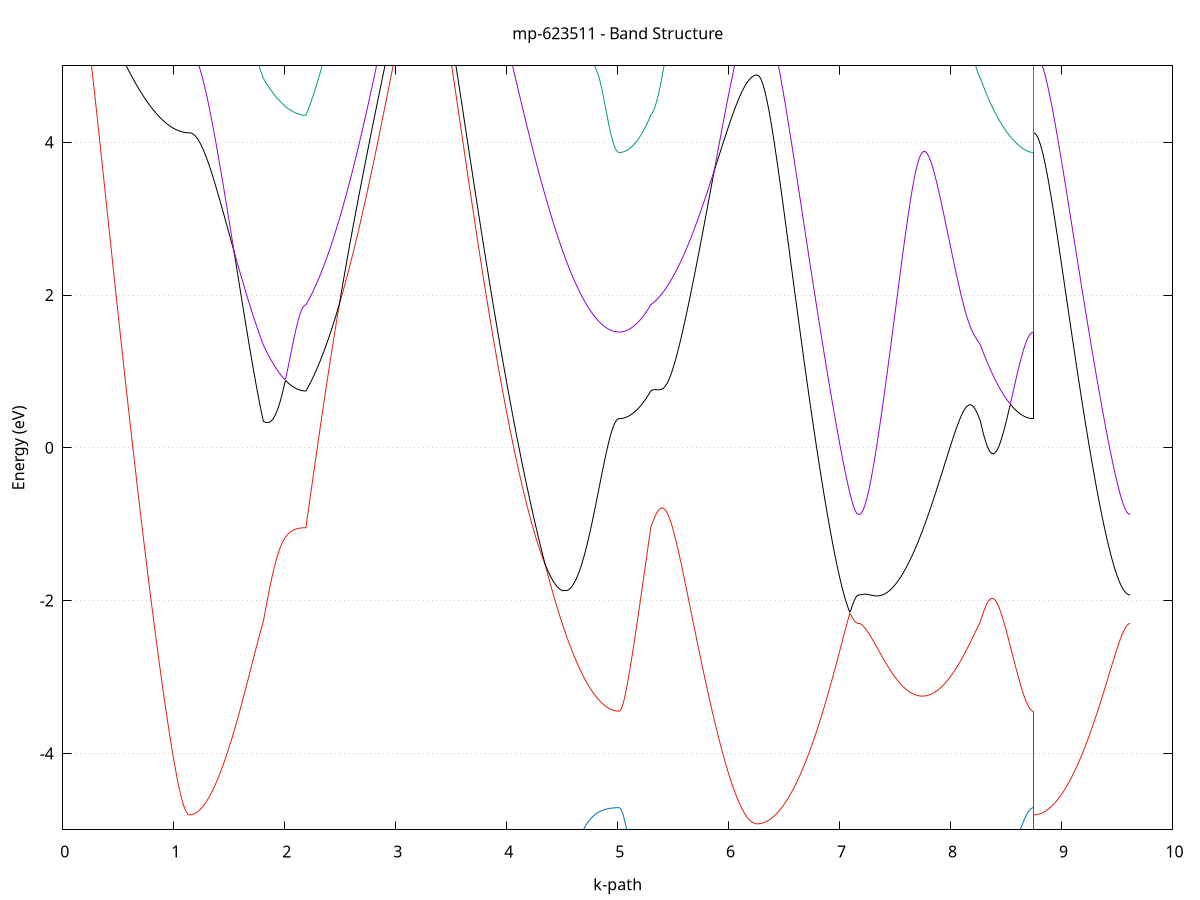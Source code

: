 set title 'mp-623511 - Band Structure'
set xlabel 'k-path'
set ylabel 'Energy (eV)'
set grid y
set yrange [-5:5]
set terminal png size 800,600
set output 'mp-623511_bands_gnuplot.png'
plot '-' using 1:2 with lines notitle, '-' using 1:2 with lines notitle, '-' using 1:2 with lines notitle, '-' using 1:2 with lines notitle, '-' using 1:2 with lines notitle, '-' using 1:2 with lines notitle, '-' using 1:2 with lines notitle, '-' using 1:2 with lines notitle, '-' using 1:2 with lines notitle, '-' using 1:2 with lines notitle, '-' using 1:2 with lines notitle, '-' using 1:2 with lines notitle, '-' using 1:2 with lines notitle, '-' using 1:2 with lines notitle, '-' using 1:2 with lines notitle, '-' using 1:2 with lines notitle
0.000000 -22.084920
0.008997 -22.084920
0.017993 -22.084920
0.026990 -22.084820
0.035986 -22.084720
0.044983 -22.084620
0.053980 -22.084420
0.062976 -22.084220
0.071973 -22.084020
0.080969 -22.083820
0.089966 -22.083620
0.098963 -22.083320
0.107959 -22.083020
0.116956 -22.082620
0.125952 -22.082320
0.134949 -22.081920
0.143946 -22.081520
0.152942 -22.081120
0.161939 -22.080720
0.170935 -22.080320
0.179932 -22.079820
0.188929 -22.079320
0.197925 -22.078920
0.206922 -22.078420
0.215918 -22.077920
0.224915 -22.077420
0.233912 -22.076920
0.242908 -22.076320
0.251905 -22.075820
0.260901 -22.075320
0.269898 -22.074820
0.278895 -22.074320
0.287891 -22.073820
0.296888 -22.073320
0.305884 -22.072820
0.314881 -22.072420
0.323878 -22.071920
0.332874 -22.071520
0.341871 -22.071120
0.350867 -22.070720
0.359864 -22.070320
0.368861 -22.070020
0.377857 -22.069720
0.386854 -22.069420
0.395850 -22.069120
0.404847 -22.068820
0.413844 -22.068620
0.422840 -22.068420
0.431837 -22.068320
0.440833 -22.068120
0.449830 -22.068020
0.458827 -22.067920
0.467823 -22.067920
0.476820 -22.067920
0.485817 -22.067920
0.494813 -22.067920
0.503810 -22.067920
0.512806 -22.068020
0.521803 -22.068120
0.530799 -22.068220
0.539796 -22.068320
0.548793 -22.068520
0.557789 -22.068620
0.566786 -22.068820
0.575783 -22.069020
0.584779 -22.069220
0.593776 -22.069520
0.602772 -22.069720
0.611769 -22.070020
0.620766 -22.070220
0.629762 -22.070520
0.638759 -22.070820
0.647755 -22.071120
0.656752 -22.071420
0.665749 -22.071720
0.674745 -22.072020
0.683742 -22.072320
0.692738 -22.072720
0.701735 -22.073020
0.710732 -22.073320
0.719728 -22.073720
0.728725 -22.074020
0.737721 -22.074320
0.746718 -22.074720
0.755715 -22.075020
0.764711 -22.075320
0.773708 -22.075720
0.782704 -22.076020
0.791701 -22.076320
0.800698 -22.076720
0.809694 -22.077020
0.818691 -22.077320
0.827687 -22.077620
0.836684 -22.078020
0.845681 -22.078320
0.854677 -22.078620
0.863674 -22.078920
0.872670 -22.079220
0.881667 -22.079520
0.890664 -22.079720
0.899660 -22.080020
0.908657 -22.080320
0.917653 -22.080520
0.926650 -22.080820
0.935647 -22.081020
0.944643 -22.081320
0.953640 -22.081520
0.962636 -22.081720
0.971633 -22.081920
0.980630 -22.082120
0.989626 -22.082320
0.998623 -22.082520
1.007619 -22.082720
1.016616 -22.082820
1.025613 -22.083020
1.034609 -22.083120
1.043606 -22.083220
1.052602 -22.083320
1.061599 -22.083520
1.070596 -22.083520
1.079592 -22.083620
1.088589 -22.083720
1.097585 -22.083820
1.106582 -22.083820
1.115579 -22.083920
1.124575 -22.083920
1.133572 -22.083920
1.142568 -22.083920
1.142568 -22.083920
1.151550 -22.083920
1.160531 -22.083820
1.169513 -22.083720
1.178494 -22.083520
1.187475 -22.083320
1.196457 -22.083020
1.205438 -22.082720
1.214420 -22.082420
1.223401 -22.082020
1.232382 -22.081520
1.241364 -22.081020
1.250345 -22.080420
1.259327 -22.079820
1.268308 -22.079220
1.277289 -22.078520
1.286271 -22.077820
1.295252 -22.077020
1.304233 -22.076220
1.313215 -22.075320
1.322196 -22.074420
1.331178 -22.073420
1.340159 -22.072420
1.349140 -22.071420
1.358122 -22.070320
1.367103 -22.069220
1.376085 -22.068120
1.385066 -22.066920
1.394047 -22.065620
1.403029 -22.064420
1.412010 -22.063120
1.420992 -22.061720
1.429973 -22.060320
1.438954 -22.058920
1.447936 -22.057520
1.456917 -22.056020
1.465898 -22.054520
1.474880 -22.052920
1.483861 -22.051420
1.492843 -22.051420
1.501824 -22.051820
1.510805 -22.052220
1.519787 -22.052620
1.528768 -22.053120
1.537750 -22.053720
1.546731 -22.054220
1.555712 -22.054920
1.564694 -22.055520
1.573675 -22.056220
1.582657 -22.056920
1.591638 -22.057620
1.600619 -22.058320
1.609601 -22.059120
1.618582 -22.059920
1.627564 -22.060720
1.636545 -22.061620
1.645526 -22.062420
1.654508 -22.063320
1.663489 -22.064220
1.672470 -22.065120
1.681452 -22.066020
1.690433 -22.067020
1.699415 -22.068020
1.708396 -22.069020
1.717377 -22.070020
1.726359 -22.071020
1.735340 -22.072020
1.744322 -22.073120
1.753303 -22.074120
1.762284 -22.075220
1.771266 -22.076320
1.780247 -22.077520
1.789229 -22.078620
1.798210 -22.079720
1.807191 -22.080920
1.807191 -22.080920
1.817285 -22.082220
1.827378 -22.083520
1.837471 -22.084920
1.847565 -22.086220
1.857658 -22.087620
1.867751 -22.089020
1.877845 -22.090420
1.887938 -22.091920
1.898031 -22.093320
1.908125 -22.094720
1.918218 -22.096120
1.928311 -22.097520
1.938405 -22.098920
1.948498 -22.100220
1.958591 -22.101620
1.968685 -22.102920
1.978778 -22.104120
1.988871 -22.105420
1.998964 -22.106620
2.009058 -22.107720
2.019151 -22.108820
2.029244 -22.109920
2.039338 -22.110920
2.049431 -22.111920
2.059524 -22.112820
2.069618 -22.113620
2.079711 -22.114420
2.089804 -22.115120
2.099898 -22.115720
2.109991 -22.116320
2.120084 -22.116820
2.130178 -22.117320
2.140271 -22.117720
2.150364 -22.118020
2.160458 -22.118220
2.170551 -22.118420
2.180644 -22.118520
2.190738 -22.118620
2.190738 -22.118620
2.198331 -22.118120
2.205925 -22.117620
2.213518 -22.117120
2.221112 -22.116620
2.228706 -22.116120
2.236299 -22.115520
2.243893 -22.115020
2.251486 -22.114520
2.259080 -22.113920
2.266674 -22.113320
2.274267 -22.112820
2.281861 -22.112220
2.289454 -22.111620
2.297048 -22.111020
2.304642 -22.110420
2.312235 -22.109820
2.319829 -22.109120
2.327422 -22.108520
2.335016 -22.107920
2.342609 -22.107220
2.350203 -22.106520
2.357797 -22.105920
2.365390 -22.105220
2.372984 -22.104520
2.380577 -22.103820
2.388171 -22.103220
2.395765 -22.102520
2.403358 -22.101820
2.410952 -22.101120
2.418545 -22.100320
2.426139 -22.099620
2.433733 -22.098920
2.441326 -22.098220
2.448920 -22.097520
2.456513 -22.096720
2.464107 -22.096020
2.471700 -22.095220
2.479294 -22.094520
2.486888 -22.093820
2.494481 -22.093020
2.502075 -22.092320
2.509668 -22.091520
2.517262 -22.090720
2.524856 -22.090020
2.532449 -22.089220
2.540043 -22.088520
2.547636 -22.087720
2.555230 -22.086920
2.562824 -22.086220
2.570417 -22.085420
2.578011 -22.084620
2.585604 -22.083920
2.593198 -22.083120
2.600791 -22.082320
2.608385 -22.081620
2.615979 -22.080820
2.623572 -22.080020
2.631166 -22.079320
2.638759 -22.078520
2.646353 -22.077720
2.653947 -22.077020
2.661540 -22.076220
2.669134 -22.075520
2.676727 -22.074720
2.684321 -22.073920
2.691915 -22.073220
2.699508 -22.072420
2.707102 -22.071720
2.714695 -22.071020
2.722289 -22.070220
2.729882 -22.069520
2.737476 -22.068820
2.745070 -22.068120
2.752663 -22.067420
2.760257 -22.066720
2.767850 -22.065920
2.775444 -22.065320
2.783038 -22.064620
2.790631 -22.063920
2.798225 -22.063220
2.805818 -22.062520
2.813412 -22.061920
2.821006 -22.061220
2.828599 -22.060520
2.836193 -22.059920
2.843786 -22.059320
2.851380 -22.058620
2.858973 -22.058020
2.866567 -22.057420
2.874161 -22.056820
2.881754 -22.056220
2.889348 -22.055620
2.896941 -22.055220
2.904535 -22.056320
2.912129 -22.057420
2.919722 -22.058520
2.927316 -22.059620
2.934909 -22.060720
2.942503 -22.061720
2.950097 -22.062720
2.957690 -22.063720
2.965284 -22.064720
2.972877 -22.065720
2.980471 -22.066620
2.988064 -22.067520
2.995658 -22.068420
3.003252 -22.069320
3.010845 -22.070220
3.018439 -22.071020
3.026032 -22.071820
3.033626 -22.072620
3.041220 -22.073420
3.048813 -22.074120
3.056407 -22.074820
3.064000 -22.075520
3.071594 -22.076220
3.079188 -22.076820
3.086781 -22.077520
3.094375 -22.078120
3.101968 -22.078620
3.109562 -22.079220
3.117155 -22.079720
3.124749 -22.080220
3.132343 -22.080720
3.139936 -22.081220
3.147530 -22.081620
3.155123 -22.082020
3.162717 -22.082420
3.170311 -22.082720
3.177904 -22.083020
3.185498 -22.083320
3.193091 -22.083620
3.200685 -22.083820
3.208279 -22.084120
3.215872 -22.084320
3.223466 -22.084420
3.231059 -22.084620
3.238653 -22.084720
3.246246 -22.084820
3.253840 -22.084920
3.261434 -22.084920
3.269027 -22.084920
3.269027 -22.084920
3.281756 -22.084920
3.294485 -22.084920
3.307214 -22.084820
3.319943 -22.084720
3.332672 -22.084720
3.345402 -22.084620
3.358131 -22.084420
3.370860 -22.084320
3.383589 -22.084120
3.396318 -22.083920
3.409047 -22.083720
3.421776 -22.083520
3.434505 -22.083320
3.447234 -22.083020
3.459963 -22.082720
3.472692 -22.082420
3.485421 -22.082020
3.498150 -22.081720
3.510879 -22.081320
3.523608 -22.080920
3.536337 -22.080520
3.549066 -22.080020
3.561795 -22.079520
3.574524 -22.079020
3.587253 -22.078520
3.599983 -22.077920
3.612712 -22.077320
3.625441 -22.076720
3.638170 -22.076020
3.650899 -22.075320
3.663628 -22.074620
3.676357 -22.073920
3.689086 -22.073120
3.701815 -22.072320
3.714544 -22.071420
3.727273 -22.070620
3.740002 -22.069720
3.752731 -22.068720
3.765460 -22.067820
3.778189 -22.066820
3.790918 -22.065720
3.803647 -22.064620
3.816376 -22.063520
3.829105 -22.062420
3.841834 -22.061220
3.854564 -22.060020
3.867293 -22.058720
3.880022 -22.057420
3.892751 -22.056120
3.905480 -22.054720
3.918209 -22.053320
3.930938 -22.051920
3.943667 -22.050420
3.956396 -22.048920
3.969125 -22.047320
3.981854 -22.047720
3.994583 -22.048620
4.007312 -22.049520
4.020041 -22.050420
4.032770 -22.051320
4.045499 -22.052220
4.058228 -22.053220
4.070957 -22.054120
4.083686 -22.055120
4.096415 -22.056120
4.109145 -22.057120
4.121874 -22.058220
4.134603 -22.059220
4.147332 -22.060320
4.160061 -22.061420
4.172790 -22.062520
4.185519 -22.063620
4.198248 -22.064720
4.210977 -22.065820
4.223706 -22.066920
4.236435 -22.068020
4.249164 -22.069220
4.261893 -22.070320
4.274622 -22.071520
4.287351 -22.072720
4.300080 -22.073820
4.312809 -22.075020
4.325538 -22.076220
4.338267 -22.077320
4.350996 -22.078520
4.363726 -22.079720
4.376455 -22.080920
4.389184 -22.082120
4.401913 -22.083320
4.414642 -22.084520
4.427371 -22.085720
4.440100 -22.086920
4.452829 -22.088120
4.465558 -22.089320
4.478287 -22.090520
4.491016 -22.091720
4.503745 -22.092920
4.516474 -22.094120
4.529203 -22.095320
4.541932 -22.096520
4.554661 -22.097620
4.567390 -22.098820
4.580119 -22.100020
4.592848 -22.101220
4.605577 -22.102420
4.618307 -22.103620
4.631036 -22.104820
4.643765 -22.105920
4.656494 -22.107120
4.669223 -22.108220
4.681952 -22.109420
4.694681 -22.110520
4.707410 -22.111620
4.720139 -22.112720
4.732868 -22.113820
4.745597 -22.114920
4.758326 -22.115920
4.771055 -22.116920
4.783784 -22.117920
4.796513 -22.118920
4.809242 -22.119820
4.821971 -22.120720
4.834700 -22.121620
4.847429 -22.122420
4.860158 -22.123120
4.872888 -22.123920
4.885617 -22.124520
4.898346 -22.125120
4.911075 -22.125720
4.923804 -22.126220
4.936533 -22.126620
4.949262 -22.126920
4.961991 -22.127220
4.974720 -22.127520
4.987449 -22.127620
5.000178 -22.127820
5.012907 -22.127820
5.012907 -22.127820
5.020412 -22.127820
5.027916 -22.127820
5.035421 -22.127720
5.042925 -22.127720
5.050430 -22.127620
5.057935 -22.127520
5.065439 -22.127520
5.072944 -22.127420
5.080448 -22.127220
5.087953 -22.127120
5.095457 -22.127020
5.102962 -22.126820
5.110467 -22.126720
5.117971 -22.126520
5.125476 -22.126320
5.132980 -22.126120
5.140485 -22.125920
5.147989 -22.125720
5.155494 -22.125420
5.162999 -22.125220
5.170503 -22.124920
5.178008 -22.124620
5.185512 -22.124320
5.193017 -22.124020
5.200521 -22.123720
5.208026 -22.123420
5.215531 -22.123120
5.223035 -22.122720
5.230540 -22.122320
5.238044 -22.122020
5.245549 -22.121620
5.253053 -22.121220
5.260558 -22.120820
5.268063 -22.120420
5.275567 -22.119920
5.283072 -22.119520
5.290576 -22.119020
5.298081 -22.118620
5.298081 -22.118620
5.309219 -22.118320
5.320357 -22.117920
5.331495 -22.117520
5.342634 -22.117120
5.353772 -22.116620
5.364910 -22.116120
5.376048 -22.115520
5.387186 -22.114920
5.398324 -22.114320
5.409463 -22.113620
5.420601 -22.112920
5.431739 -22.112220
5.442877 -22.111520
5.454015 -22.110720
5.465153 -22.109820
5.476291 -22.109020
5.487430 -22.108120
5.498568 -22.107220
5.509706 -22.106320
5.520844 -22.105420
5.531982 -22.104420
5.543120 -22.103520
5.554259 -22.102520
5.565397 -22.101520
5.576535 -22.100520
5.587673 -22.099520
5.598811 -22.098520
5.609949 -22.097420
5.621088 -22.096420
5.632226 -22.095420
5.643364 -22.094320
5.654502 -22.093320
5.665640 -22.092320
5.676778 -22.091320
5.687916 -22.090220
5.699055 -22.089220
5.710193 -22.088220
5.721331 -22.087320
5.732469 -22.086320
5.743607 -22.085320
5.754745 -22.084320
5.765884 -22.083420
5.777022 -22.082520
5.788160 -22.081620
5.799298 -22.080720
5.810436 -22.079820
5.821574 -22.078920
5.832713 -22.078120
5.843851 -22.077320
5.854989 -22.076520
5.866127 -22.075720
5.877265 -22.074920
5.888403 -22.074220
5.899542 -22.073520
5.910680 -22.072820
5.921818 -22.072120
5.932956 -22.071520
5.944094 -22.070920
5.955232 -22.070320
5.966370 -22.069820
5.977509 -22.069320
5.988647 -22.068820
5.999785 -22.068320
6.010923 -22.067920
6.022061 -22.067520
6.033199 -22.067120
6.044338 -22.066820
6.055476 -22.066420
6.066614 -22.066220
6.077752 -22.065920
6.088890 -22.065720
6.100028 -22.065520
6.111167 -22.065320
6.122305 -22.065220
6.133443 -22.065020
6.144581 -22.064920
6.155719 -22.064820
6.166857 -22.064720
6.177996 -22.064720
6.189134 -22.064620
6.200272 -22.064620
6.211410 -22.064620
6.222548 -22.064520
6.233686 -22.064520
6.244824 -22.064520
6.255963 -22.064520
6.255963 -22.064520
6.266150 -22.064520
6.276338 -22.064420
6.286526 -22.064220
6.296714 -22.064020
6.306901 -22.063720
6.317089 -22.063420
6.327277 -22.063020
6.337465 -22.062820
6.347653 -22.062920
6.357840 -22.062920
6.368028 -22.063020
6.378216 -22.063020
6.388404 -22.063120
6.398591 -22.063120
6.408779 -22.063220
6.418967 -22.063220
6.429155 -22.063320
6.439343 -22.063320
6.449530 -22.063420
6.459718 -22.063520
6.469906 -22.063520
6.480094 -22.063620
6.490281 -22.063620
6.500469 -22.063720
6.510657 -22.063820
6.520845 -22.063820
6.531032 -22.063920
6.541220 -22.063920
6.551408 -22.063920
6.561596 -22.064020
6.571784 -22.064020
6.581971 -22.064020
6.592159 -22.064020
6.602347 -22.064120
6.612535 -22.064120
6.622722 -22.064120
6.632910 -22.064020
6.643098 -22.064020
6.653286 -22.064020
6.663473 -22.064020
6.673661 -22.063920
6.683849 -22.063820
6.694037 -22.063820
6.704225 -22.063720
6.714412 -22.063620
6.724600 -22.063420
6.734788 -22.063320
6.744976 -22.063220
6.755163 -22.063020
6.765351 -22.062820
6.775539 -22.062620
6.785727 -22.062420
6.795915 -22.062120
6.806102 -22.061920
6.816290 -22.061620
6.826478 -22.061320
6.836666 -22.061020
6.846853 -22.060720
6.857041 -22.060320
6.867229 -22.059920
6.877417 -22.059520
6.887604 -22.059120
6.897792 -22.058720
6.907980 -22.058220
6.918168 -22.057720
6.928356 -22.057220
6.938543 -22.056720
6.948731 -22.056120
6.958919 -22.055520
6.969107 -22.054920
6.979294 -22.054320
6.989482 -22.053720
6.999670 -22.053020
7.009858 -22.052320
7.020045 -22.051620
7.030233 -22.050920
7.040421 -22.050220
7.050609 -22.049420
7.060797 -22.048720
7.070984 -22.047920
7.081172 -22.047220
7.091360 -22.046520
7.101548 -22.045820
7.111735 -22.045120
7.121923 -22.044420
7.132111 -22.043920
7.142299 -22.043420
7.152486 -22.043020
7.162674 -22.042820
7.172862 -22.042720
7.172862 -22.042720
7.183717 -22.042820
7.194572 -22.043120
7.205427 -22.043620
7.216282 -22.044320
7.227137 -22.045220
7.237992 -22.046320
7.248847 -22.047620
7.259702 -22.048920
7.270557 -22.050420
7.281412 -22.051920
7.292267 -22.053420
7.303123 -22.054920
7.313978 -22.056520
7.324833 -22.058020
7.335688 -22.059620
7.346543 -22.061120
7.357398 -22.062620
7.368253 -22.064120
7.379108 -22.065520
7.389963 -22.066920
7.400818 -22.068320
7.411673 -22.069620
7.422528 -22.070820
7.433383 -22.072020
7.444238 -22.073220
7.455093 -22.074320
7.465948 -22.075320
7.476803 -22.076320
7.487658 -22.077220
7.498513 -22.078120
7.509368 -22.078920
7.520223 -22.079620
7.531078 -22.080320
7.541933 -22.080820
7.552788 -22.081420
7.563643 -22.081820
7.574498 -22.082220
7.585354 -22.082520
7.596209 -22.082720
7.607064 -22.082920
7.617919 -22.083020
7.628774 -22.083020
7.639629 -22.082920
7.650484 -22.082820
7.661339 -22.082620
7.672194 -22.082320
7.683049 -22.081920
7.693904 -22.081520
7.704759 -22.081020
7.715614 -22.080420
7.726469 -22.079820
7.737324 -22.079120
7.748179 -22.078320
7.759034 -22.077420
7.769889 -22.076520
7.780744 -22.075520
7.791599 -22.074520
7.802454 -22.073420
7.813309 -22.072220
7.824164 -22.071020
7.835019 -22.069720
7.845874 -22.068420
7.856729 -22.067020
7.867585 -22.065520
7.878440 -22.064120
7.889295 -22.062620
7.900150 -22.061020
7.911005 -22.059420
7.921860 -22.057820
7.932715 -22.056320
7.943570 -22.054720
7.954425 -22.053120
7.965280 -22.051720
7.976135 -22.050620
7.986990 -22.050320
7.997845 -22.051020
8.008700 -22.052220
8.019555 -22.053520
8.030410 -22.054920
8.041265 -22.056320
8.052120 -22.057720
8.062975 -22.059120
8.073830 -22.060520
8.084685 -22.061820
8.095540 -22.063220
8.106395 -22.064520
8.117250 -22.065820
8.128105 -22.067120
8.138960 -22.068320
8.149816 -22.069520
8.160671 -22.070720
8.171526 -22.071920
8.182381 -22.073020
8.193236 -22.074120
8.204091 -22.075220
8.214946 -22.076220
8.225801 -22.077220
8.236656 -22.078220
8.247511 -22.079120
8.258366 -22.080020
8.269221 -22.080920
8.269221 -22.080920
8.278239 -22.082120
8.287257 -22.083320
8.296274 -22.084520
8.305292 -22.085720
8.314310 -22.086920
8.323328 -22.088120
8.332346 -22.089420
8.341364 -22.090620
8.350382 -22.091920
8.359399 -22.093120
8.368417 -22.094420
8.377435 -22.095620
8.386453 -22.096920
8.395471 -22.098120
8.404489 -22.099420
8.413506 -22.100620
8.422524 -22.101920
8.431542 -22.103120
8.440560 -22.104320
8.449578 -22.105520
8.458596 -22.106720
8.467613 -22.107820
8.476631 -22.109020
8.485649 -22.110120
8.494667 -22.111220
8.503685 -22.112320
8.512703 -22.113320
8.521720 -22.114420
8.530738 -22.115320
8.539756 -22.116320
8.548774 -22.117220
8.557792 -22.118120
8.566810 -22.119020
8.575828 -22.119820
8.584845 -22.120620
8.593863 -22.121420
8.602881 -22.122120
8.611899 -22.122720
8.620917 -22.123420
8.629935 -22.124020
8.638952 -22.124520
8.647970 -22.125020
8.656988 -22.125520
8.666006 -22.125920
8.675024 -22.126320
8.684042 -22.126720
8.693059 -22.127020
8.702077 -22.127220
8.711095 -22.127420
8.720113 -22.127620
8.729131 -22.127720
8.738149 -22.127820
8.747166 -22.127820
8.747166 -22.083920
8.759803 -22.083920
8.772440 -22.083920
8.785077 -22.083820
8.797714 -22.083820
8.810351 -22.083720
8.822987 -22.083720
8.835624 -22.083620
8.848261 -22.083520
8.860898 -22.083420
8.873535 -22.083220
8.886171 -22.083120
8.898808 -22.082920
8.911445 -22.082820
8.924082 -22.082620
8.936719 -22.082420
8.949355 -22.082220
8.961992 -22.082020
8.974629 -22.081720
8.987266 -22.081420
8.999903 -22.081220
9.012540 -22.080920
9.025176 -22.080520
9.037813 -22.080220
9.050450 -22.079820
9.063087 -22.079420
9.075724 -22.079020
9.088360 -22.078620
9.100997 -22.078120
9.113634 -22.077720
9.126271 -22.077220
9.138908 -22.076620
9.151544 -22.076120
9.164181 -22.075520
9.176818 -22.074920
9.189455 -22.074320
9.202092 -22.073620
9.214728 -22.072920
9.227365 -22.072220
9.240002 -22.071520
9.252639 -22.070720
9.265276 -22.069920
9.277913 -22.069120
9.290549 -22.068320
9.303186 -22.067420
9.315823 -22.066520
9.328460 -22.065520
9.341097 -22.064620
9.353733 -22.063620
9.366370 -22.062520
9.379007 -22.061520
9.391644 -22.060420
9.404281 -22.059320
9.416917 -22.058120
9.429554 -22.057020
9.442191 -22.055820
9.454828 -22.054620
9.467465 -22.053520
9.480102 -22.052320
9.492738 -22.051120
9.505375 -22.049920
9.518012 -22.048720
9.530649 -22.047620
9.543286 -22.046520
9.555922 -22.045520
9.568559 -22.044620
9.581196 -22.043820
9.593833 -22.043220
9.606470 -22.042920
9.619106 -22.042720
e
0.000000 -22.060720
0.008997 -22.060720
0.017993 -22.060720
0.026990 -22.060620
0.035986 -22.060620
0.044983 -22.060520
0.053980 -22.060520
0.062976 -22.060420
0.071973 -22.060420
0.080969 -22.060320
0.089966 -22.060220
0.098963 -22.060120
0.107959 -22.060020
0.116956 -22.059920
0.125952 -22.059820
0.134949 -22.059620
0.143946 -22.059520
0.152942 -22.059420
0.161939 -22.059320
0.170935 -22.059120
0.179932 -22.059020
0.188929 -22.058920
0.197925 -22.058720
0.206922 -22.058620
0.215918 -22.058420
0.224915 -22.058320
0.233912 -22.058220
0.242908 -22.058120
0.251905 -22.057920
0.260901 -22.057820
0.269898 -22.057720
0.278895 -22.057520
0.287891 -22.057420
0.296888 -22.057320
0.305884 -22.057220
0.314881 -22.057120
0.323878 -22.057020
0.332874 -22.056920
0.341871 -22.056820
0.350867 -22.056720
0.359864 -22.056620
0.368861 -22.056520
0.377857 -22.056420
0.386854 -22.056420
0.395850 -22.056320
0.404847 -22.056220
0.413844 -22.056220
0.422840 -22.056120
0.431837 -22.056020
0.440833 -22.056020
0.449830 -22.055920
0.458827 -22.055920
0.467823 -22.055920
0.476820 -22.055820
0.485817 -22.055820
0.494813 -22.055820
0.503810 -22.055720
0.512806 -22.055720
0.521803 -22.055720
0.530799 -22.055720
0.539796 -22.055720
0.548793 -22.055720
0.557789 -22.055720
0.566786 -22.055620
0.575783 -22.055720
0.584779 -22.055720
0.593776 -22.055720
0.602772 -22.055720
0.611769 -22.055720
0.620766 -22.055720
0.629762 -22.055720
0.638759 -22.055820
0.647755 -22.055820
0.656752 -22.055820
0.665749 -22.055820
0.674745 -22.055920
0.683742 -22.055920
0.692738 -22.055920
0.701735 -22.056020
0.710732 -22.056020
0.719728 -22.056120
0.728725 -22.056120
0.737721 -22.056120
0.746718 -22.056220
0.755715 -22.056320
0.764711 -22.056320
0.773708 -22.056420
0.782704 -22.056420
0.791701 -22.056520
0.800698 -22.056520
0.809694 -22.056620
0.818691 -22.056620
0.827687 -22.056720
0.836684 -22.056820
0.845681 -22.056820
0.854677 -22.056920
0.863674 -22.056920
0.872670 -22.057020
0.881667 -22.057020
0.890664 -22.057120
0.899660 -22.057120
0.908657 -22.057220
0.917653 -22.057320
0.926650 -22.057320
0.935647 -22.057420
0.944643 -22.057420
0.953640 -22.057520
0.962636 -22.057520
0.971633 -22.057620
0.980630 -22.057620
0.989626 -22.057620
0.998623 -22.057720
1.007619 -22.057720
1.016616 -22.057820
1.025613 -22.057820
1.034609 -22.057820
1.043606 -22.057920
1.052602 -22.057920
1.061599 -22.057920
1.070596 -22.057920
1.079592 -22.058020
1.088589 -22.058020
1.097585 -22.058020
1.106582 -22.058020
1.115579 -22.058020
1.124575 -22.058020
1.133572 -22.058020
1.142568 -22.058020
1.142568 -22.058020
1.151550 -22.058020
1.160531 -22.058020
1.169513 -22.057920
1.178494 -22.057820
1.187475 -22.057720
1.196457 -22.057520
1.205438 -22.057420
1.214420 -22.057220
1.223401 -22.056920
1.232382 -22.056720
1.241364 -22.056420
1.250345 -22.056120
1.259327 -22.055820
1.268308 -22.055520
1.277289 -22.055220
1.286271 -22.054820
1.295252 -22.054520
1.304233 -22.054120
1.313215 -22.053720
1.322196 -22.053320
1.331178 -22.053020
1.340159 -22.052620
1.349140 -22.052220
1.358122 -22.051920
1.367103 -22.051620
1.376085 -22.051320
1.385066 -22.051020
1.394047 -22.050720
1.403029 -22.050620
1.412010 -22.050420
1.420992 -22.050320
1.429973 -22.050220
1.438954 -22.050220
1.447936 -22.050320
1.456917 -22.050420
1.465898 -22.050620
1.474880 -22.050820
1.483861 -22.051120
1.492843 -22.049820
1.501824 -22.048120
1.510805 -22.046520
1.519787 -22.044820
1.528768 -22.043120
1.537750 -22.041320
1.546731 -22.039620
1.555712 -22.037820
1.564694 -22.036020
1.573675 -22.034220
1.582657 -22.032420
1.591638 -22.030520
1.600619 -22.028620
1.609601 -22.026820
1.618582 -22.025220
1.627564 -22.025620
1.636545 -22.026120
1.645526 -22.026720
1.654508 -22.027420
1.663489 -22.028220
1.672470 -22.029020
1.681452 -22.030020
1.690433 -22.031020
1.699415 -22.032020
1.708396 -22.033120
1.717377 -22.034320
1.726359 -22.035520
1.735340 -22.036720
1.744322 -22.038020
1.753303 -22.039320
1.762284 -22.040620
1.771266 -22.041920
1.780247 -22.043220
1.789229 -22.044620
1.798210 -22.045920
1.807191 -22.047220
1.807191 -22.047220
1.817285 -22.048620
1.827378 -22.049920
1.837471 -22.051220
1.847565 -22.052520
1.857658 -22.053620
1.867751 -22.054820
1.877845 -22.055820
1.887938 -22.056920
1.898031 -22.057820
1.908125 -22.058820
1.918218 -22.059620
1.928311 -22.060520
1.938405 -22.061220
1.948498 -22.062020
1.958591 -22.062720
1.968685 -22.063320
1.978778 -22.063920
1.988871 -22.064520
1.998964 -22.065120
2.009058 -22.065620
2.019151 -22.066020
2.029244 -22.066520
2.039338 -22.066920
2.049431 -22.067320
2.059524 -22.067620
2.069618 -22.068020
2.079711 -22.068320
2.089804 -22.068520
2.099898 -22.068820
2.109991 -22.069020
2.120084 -22.069220
2.130178 -22.069320
2.140271 -22.069520
2.150364 -22.069620
2.160458 -22.069720
2.170551 -22.069720
2.180644 -22.069820
2.190738 -22.069820
2.190738 -22.069820
2.198331 -22.069120
2.205925 -22.068420
2.213518 -22.067620
2.221112 -22.066920
2.228706 -22.066120
2.236299 -22.065420
2.243893 -22.064620
2.251486 -22.063820
2.259080 -22.063020
2.266674 -22.062220
2.274267 -22.061320
2.281861 -22.060520
2.289454 -22.059620
2.297048 -22.058820
2.304642 -22.057920
2.312235 -22.057020
2.319829 -22.056120
2.327422 -22.055220
2.335016 -22.054320
2.342609 -22.053420
2.350203 -22.052520
2.357797 -22.051520
2.365390 -22.050620
2.372984 -22.049720
2.380577 -22.048720
2.388171 -22.047720
2.395765 -22.046820
2.403358 -22.045820
2.410952 -22.044820
2.418545 -22.043920
2.426139 -22.042920
2.433733 -22.041920
2.441326 -22.040920
2.448920 -22.039920
2.456513 -22.038920
2.464107 -22.037920
2.471700 -22.036920
2.479294 -22.035920
2.486888 -22.034920
2.494481 -22.033920
2.502075 -22.032920
2.509668 -22.031920
2.517262 -22.030920
2.524856 -22.029920
2.532449 -22.028920
2.540043 -22.027920
2.547636 -22.026920
2.555230 -22.025920
2.562824 -22.024920
2.570417 -22.023920
2.578011 -22.022920
2.585604 -22.021920
2.593198 -22.020920
2.600791 -22.019920
2.608385 -22.019020
2.615979 -22.018020
2.623572 -22.017020
2.631166 -22.016120
2.638759 -22.015120
2.646353 -22.014120
2.653947 -22.013220
2.661540 -22.012620
2.669134 -22.014120
2.676727 -22.015620
2.684321 -22.017220
2.691915 -22.018720
2.699508 -22.020220
2.707102 -22.021720
2.714695 -22.023220
2.722289 -22.024620
2.729882 -22.026120
2.737476 -22.027620
2.745070 -22.029020
2.752663 -22.030520
2.760257 -22.031920
2.767850 -22.033320
2.775444 -22.034720
2.783038 -22.036120
2.790631 -22.037520
2.798225 -22.038820
2.805818 -22.040220
2.813412 -22.041520
2.821006 -22.042820
2.828599 -22.044120
2.836193 -22.045420
2.843786 -22.046720
2.851380 -22.048020
2.858973 -22.049220
2.866567 -22.050420
2.874161 -22.051720
2.881754 -22.052820
2.889348 -22.054020
2.896941 -22.055020
2.904535 -22.054420
2.912129 -22.053920
2.919722 -22.053320
2.927316 -22.052820
2.934909 -22.052220
2.942503 -22.051720
2.950097 -22.051220
2.957690 -22.050720
2.965284 -22.050220
2.972877 -22.049720
2.980471 -22.049220
2.988064 -22.048820
2.995658 -22.048320
3.003252 -22.047920
3.010845 -22.047920
3.018439 -22.048620
3.026032 -22.049320
3.033626 -22.050020
3.041220 -22.050720
3.048813 -22.051320
3.056407 -22.051920
3.064000 -22.052520
3.071594 -22.053120
3.079188 -22.053720
3.086781 -22.054220
3.094375 -22.054720
3.101968 -22.055220
3.109562 -22.055720
3.117155 -22.056220
3.124749 -22.056620
3.132343 -22.057020
3.139936 -22.057420
3.147530 -22.057820
3.155123 -22.058120
3.162717 -22.058520
3.170311 -22.058820
3.177904 -22.059020
3.185498 -22.059320
3.193091 -22.059520
3.200685 -22.059820
3.208279 -22.059920
3.215872 -22.060120
3.223466 -22.060320
3.231059 -22.060420
3.238653 -22.060520
3.246246 -22.060620
3.253840 -22.060620
3.261434 -22.060720
3.269027 -22.060720
3.269027 -22.060720
3.281756 -22.060720
3.294485 -22.060620
3.307214 -22.060520
3.319943 -22.060320
3.332672 -22.060120
3.345402 -22.059920
3.358131 -22.059620
3.370860 -22.059320
3.383589 -22.058920
3.396318 -22.058520
3.409047 -22.058120
3.421776 -22.057620
3.434505 -22.057120
3.447234 -22.056520
3.459963 -22.055920
3.472692 -22.055320
3.485421 -22.054620
3.498150 -22.053920
3.510879 -22.053120
3.523608 -22.052320
3.536337 -22.051520
3.549066 -22.050620
3.561795 -22.049720
3.574524 -22.048720
3.587253 -22.047720
3.599983 -22.046720
3.612712 -22.045720
3.625441 -22.044620
3.638170 -22.043520
3.650899 -22.042320
3.663628 -22.041120
3.676357 -22.039920
3.689086 -22.038620
3.701815 -22.037420
3.714544 -22.036420
3.727273 -22.036620
3.740002 -22.036820
3.752731 -22.037120
3.765460 -22.037420
3.778189 -22.037820
3.790918 -22.038120
3.803647 -22.038620
3.816376 -22.039020
3.829105 -22.039520
3.841834 -22.040020
3.854564 -22.040620
3.867293 -22.041220
3.880022 -22.041820
3.892751 -22.042420
3.905480 -22.043120
3.918209 -22.043820
3.930938 -22.044520
3.943667 -22.045320
3.956396 -22.046120
3.969125 -22.046920
3.981854 -22.045720
3.994583 -22.044120
4.007312 -22.042420
4.020041 -22.040720
4.032770 -22.038920
4.045499 -22.037120
4.058228 -22.035320
4.070957 -22.033520
4.083686 -22.031620
4.096415 -22.029720
4.109145 -22.027820
4.121874 -22.025820
4.134603 -22.023820
4.147332 -22.021720
4.160061 -22.019720
4.172790 -22.017620
4.185519 -22.015420
4.198248 -22.013320
4.210977 -22.011120
4.223706 -22.008920
4.236435 -22.006720
4.249164 -22.004520
4.261893 -22.002220
4.274622 -22.000020
4.287351 -21.997720
4.300080 -21.995420
4.312809 -21.997020
4.325538 -21.999120
4.338267 -22.001220
4.350996 -22.003420
4.363726 -22.005620
4.376455 -22.007820
4.389184 -22.010120
4.401913 -22.012420
4.414642 -22.014720
4.427371 -22.017020
4.440100 -22.019420
4.452829 -22.021720
4.465558 -22.024020
4.478287 -22.026420
4.491016 -22.028820
4.503745 -22.031120
4.516474 -22.033420
4.529203 -22.035720
4.541932 -22.038020
4.554661 -22.040320
4.567390 -22.042520
4.580119 -22.044720
4.592848 -22.046920
4.605577 -22.049020
4.618307 -22.051120
4.631036 -22.053220
4.643765 -22.055120
4.656494 -22.057120
4.669223 -22.058920
4.681952 -22.060720
4.694681 -22.062520
4.707410 -22.064220
4.720139 -22.065820
4.732868 -22.067320
4.745597 -22.068820
4.758326 -22.070220
4.771055 -22.071620
4.783784 -22.072820
4.796513 -22.074020
4.809242 -22.075120
4.821971 -22.076220
4.834700 -22.077220
4.847429 -22.078120
4.860158 -22.078920
4.872888 -22.079720
4.885617 -22.080320
4.898346 -22.081020
4.911075 -22.081520
4.923804 -22.082020
4.936533 -22.082420
4.949262 -22.082820
4.961991 -22.083120
4.974720 -22.083320
4.987449 -22.083520
5.000178 -22.083620
5.012907 -22.083620
5.012907 -22.083620
5.020412 -22.083620
5.027916 -22.083620
5.035421 -22.083520
5.042925 -22.083420
5.050430 -22.083420
5.057935 -22.083220
5.065439 -22.083120
5.072944 -22.082920
5.080448 -22.082820
5.087953 -22.082620
5.095457 -22.082420
5.102962 -22.082120
5.110467 -22.081920
5.117971 -22.081620
5.125476 -22.081320
5.132980 -22.081020
5.140485 -22.080720
5.147989 -22.080320
5.155494 -22.080020
5.162999 -22.079620
5.170503 -22.079220
5.178008 -22.078820
5.185512 -22.078420
5.193017 -22.077920
5.200521 -22.077420
5.208026 -22.076920
5.215531 -22.076420
5.223035 -22.075920
5.230540 -22.075420
5.238044 -22.074820
5.245549 -22.074220
5.253053 -22.073720
5.260558 -22.073020
5.268063 -22.072420
5.275567 -22.071820
5.283072 -22.071120
5.290576 -22.070520
5.298081 -22.069820
5.298081 -22.069820
5.309219 -22.069320
5.320357 -22.068920
5.331495 -22.068320
5.342634 -22.067820
5.353772 -22.067220
5.364910 -22.066520
5.376048 -22.065920
5.387186 -22.065120
5.398324 -22.064420
5.409463 -22.063620
5.420601 -22.062820
5.431739 -22.061920
5.442877 -22.061120
5.454015 -22.060120
5.465153 -22.059220
5.476291 -22.058220
5.487430 -22.057220
5.498568 -22.056220
5.509706 -22.055120
5.520844 -22.054020
5.531982 -22.052920
5.543120 -22.051820
5.554259 -22.050620
5.565397 -22.049520
5.576535 -22.048320
5.587673 -22.047120
5.598811 -22.045920
5.609949 -22.044720
5.621088 -22.043520
5.632226 -22.042320
5.643364 -22.041120
5.654502 -22.039920
5.665640 -22.038820
5.676778 -22.037720
5.687916 -22.036620
5.699055 -22.035520
5.710193 -22.034520
5.721331 -22.033620
5.732469 -22.032720
5.743607 -22.031820
5.754745 -22.031120
5.765884 -22.030420
5.777022 -22.029820
5.788160 -22.029320
5.799298 -22.028920
5.810436 -22.028620
5.821574 -22.028420
5.832713 -22.028320
5.843851 -22.028320
5.854989 -22.028420
5.866127 -22.028620
5.877265 -22.030320
5.888403 -22.032020
5.899542 -22.033720
5.910680 -22.035420
5.921818 -22.037020
5.932956 -22.038620
5.944094 -22.040120
5.955232 -22.041620
5.966370 -22.043120
5.977509 -22.044520
5.988647 -22.045920
5.999785 -22.047220
6.010923 -22.048520
6.022061 -22.049720
6.033199 -22.050920
6.044338 -22.052020
6.055476 -22.053120
6.066614 -22.054120
6.077752 -22.055120
6.088890 -22.056020
6.100028 -22.056820
6.111167 -22.057620
6.122305 -22.058420
6.133443 -22.059120
6.144581 -22.059720
6.155719 -22.060320
6.166857 -22.060820
6.177996 -22.061220
6.189134 -22.061620
6.200272 -22.061920
6.211410 -22.062220
6.222548 -22.062420
6.233686 -22.062620
6.244824 -22.062720
6.255963 -22.062720
6.255963 -22.062720
6.266150 -22.062720
6.276338 -22.062720
6.286526 -22.062720
6.296714 -22.062720
6.306901 -22.062820
6.317089 -22.062820
6.327277 -22.062820
6.337465 -22.062520
6.347653 -22.062020
6.357840 -22.061420
6.368028 -22.060820
6.378216 -22.060120
6.388404 -22.059420
6.398591 -22.058720
6.408779 -22.057920
6.418967 -22.057020
6.429155 -22.056220
6.439343 -22.055320
6.449530 -22.054420
6.459718 -22.053520
6.469906 -22.052620
6.480094 -22.051720
6.490281 -22.050920
6.500469 -22.050020
6.510657 -22.049120
6.520845 -22.048320
6.531032 -22.047520
6.541220 -22.046720
6.551408 -22.046020
6.561596 -22.045220
6.571784 -22.044520
6.581971 -22.043920
6.592159 -22.043220
6.602347 -22.042520
6.612535 -22.041920
6.622722 -22.041320
6.632910 -22.040720
6.643098 -22.040120
6.653286 -22.039520
6.663473 -22.038920
6.673661 -22.038420
6.683849 -22.037820
6.694037 -22.037220
6.704225 -22.036720
6.714412 -22.036120
6.724600 -22.035620
6.734788 -22.035020
6.744976 -22.034520
6.755163 -22.034020
6.765351 -22.033420
6.775539 -22.032920
6.785727 -22.032420
6.795915 -22.031820
6.806102 -22.031320
6.816290 -22.030820
6.826478 -22.030320
6.836666 -22.029820
6.846853 -22.029320
6.857041 -22.028820
6.867229 -22.028320
6.877417 -22.027820
6.887604 -22.027320
6.897792 -22.026920
6.907980 -22.026420
6.918168 -22.026020
6.928356 -22.025520
6.938543 -22.025120
6.948731 -22.024720
6.958919 -22.024320
6.969107 -22.023920
6.979294 -22.023520
6.989482 -22.023120
6.999670 -22.022820
7.009858 -22.022420
7.020045 -22.022120
7.030233 -22.021820
7.040421 -22.021520
7.050609 -22.021220
7.060797 -22.021020
7.070984 -22.020820
7.081172 -22.020520
7.091360 -22.020520
7.101548 -22.021620
7.111735 -22.022620
7.121923 -22.023520
7.132111 -22.024320
7.142299 -22.025020
7.152486 -22.025520
7.162674 -22.025820
7.172862 -22.025920
7.172862 -22.025920
7.183717 -22.026120
7.194572 -22.026420
7.205427 -22.026720
7.216282 -22.026920
7.227137 -22.027020
7.237992 -22.026920
7.248847 -22.026720
7.259702 -22.026420
7.270557 -22.026020
7.281412 -22.025520
7.292267 -22.025020
7.303123 -22.024420
7.313978 -22.023820
7.324833 -22.023220
7.335688 -22.022520
7.346543 -22.021820
7.357398 -22.021220
7.368253 -22.020520
7.379108 -22.019820
7.389963 -22.019120
7.400818 -22.018420
7.411673 -22.017720
7.422528 -22.017020
7.433383 -22.016320
7.444238 -22.015620
7.455093 -22.015020
7.465948 -22.014320
7.476803 -22.013720
7.487658 -22.013120
7.498513 -22.012520
7.509368 -22.012020
7.520223 -22.011520
7.531078 -22.011020
7.541933 -22.010520
7.552788 -22.010220
7.563643 -22.009820
7.574498 -22.009520
7.585354 -22.009320
7.596209 -22.009120
7.607064 -22.009120
7.617919 -22.009120
7.628774 -22.009220
7.639629 -22.009420
7.650484 -22.009620
7.661339 -22.010020
7.672194 -22.010520
7.683049 -22.011120
7.693904 -22.011820
7.704759 -22.012520
7.715614 -22.013420
7.726469 -22.014420
7.737324 -22.015420
7.748179 -22.016520
7.759034 -22.017620
7.769889 -22.018920
7.780744 -22.020120
7.791599 -22.021420
7.802454 -22.022820
7.813309 -22.024220
7.824164 -22.025620
7.835019 -22.027020
7.845874 -22.028520
7.856729 -22.030020
7.867585 -22.031520
7.878440 -22.033020
7.889295 -22.034520
7.900150 -22.036020
7.911005 -22.037620
7.921860 -22.039120
7.932715 -22.040620
7.943570 -22.042120
7.954425 -22.043520
7.965280 -22.044820
7.976135 -22.045820
7.986990 -22.046020
7.997845 -22.045220
8.008700 -22.044020
8.019555 -22.042720
8.030410 -22.041420
8.041265 -22.040220
8.052120 -22.039220
8.062975 -22.038320
8.073830 -22.037520
8.084685 -22.037020
8.095540 -22.036720
8.106395 -22.036520
8.117250 -22.036620
8.128105 -22.036820
8.138960 -22.037220
8.149816 -22.037720
8.160671 -22.038320
8.171526 -22.039020
8.182381 -22.039820
8.193236 -22.040620
8.204091 -22.041520
8.214946 -22.042420
8.225801 -22.043420
8.236656 -22.044320
8.247511 -22.045320
8.258366 -22.046220
8.269221 -22.047220
8.269221 -22.047220
8.278239 -22.048520
8.287257 -22.049920
8.296274 -22.051220
8.305292 -22.052420
8.314310 -22.053720
8.323328 -22.055020
8.332346 -22.056220
8.341364 -22.057420
8.350382 -22.058620
8.359399 -22.059720
8.368417 -22.060820
8.377435 -22.061920
8.386453 -22.063020
8.395471 -22.064120
8.404489 -22.065120
8.413506 -22.066120
8.422524 -22.067020
8.431542 -22.068020
8.440560 -22.068920
8.449578 -22.069720
8.458596 -22.070620
8.467613 -22.071420
8.476631 -22.072220
8.485649 -22.072920
8.494667 -22.073720
8.503685 -22.074420
8.512703 -22.075020
8.521720 -22.075720
8.530738 -22.076320
8.539756 -22.076920
8.548774 -22.077520
8.557792 -22.078020
8.566810 -22.078620
8.575828 -22.079020
8.584845 -22.079520
8.593863 -22.080020
8.602881 -22.080420
8.611899 -22.080820
8.620917 -22.081120
8.629935 -22.081520
8.638952 -22.081820
8.647970 -22.082120
8.656988 -22.082320
8.666006 -22.082620
8.675024 -22.082820
8.684042 -22.083020
8.693059 -22.083120
8.702077 -22.083320
8.711095 -22.083420
8.720113 -22.083520
8.729131 -22.083620
8.738149 -22.083620
8.747166 -22.083620
8.747166 -22.058020
8.759803 -22.058020
8.772440 -22.057920
8.785077 -22.057820
8.797714 -22.057720
8.810351 -22.057520
8.822987 -22.057320
8.835624 -22.057020
8.848261 -22.056720
8.860898 -22.056420
8.873535 -22.056020
8.886171 -22.055620
8.898808 -22.055220
8.911445 -22.054720
8.924082 -22.054220
8.936719 -22.053720
8.949355 -22.053220
8.961992 -22.052620
8.974629 -22.052020
8.987266 -22.051420
8.999903 -22.050820
9.012540 -22.050220
9.025176 -22.049620
9.037813 -22.048920
9.050450 -22.048320
9.063087 -22.047620
9.075724 -22.046920
9.088360 -22.046220
9.100997 -22.045620
9.113634 -22.044920
9.126271 -22.044220
9.138908 -22.043520
9.151544 -22.042820
9.164181 -22.042120
9.176818 -22.041520
9.189455 -22.040820
9.202092 -22.040120
9.214728 -22.039420
9.227365 -22.038720
9.240002 -22.038120
9.252639 -22.037420
9.265276 -22.036820
9.277913 -22.036120
9.290549 -22.035520
9.303186 -22.034920
9.315823 -22.034320
9.328460 -22.033720
9.341097 -22.033120
9.353733 -22.032520
9.366370 -22.032020
9.379007 -22.031420
9.391644 -22.030920
9.404281 -22.030420
9.416917 -22.029920
9.429554 -22.029520
9.442191 -22.029020
9.454828 -22.028620
9.467465 -22.028220
9.480102 -22.027920
9.492738 -22.027620
9.505375 -22.027320
9.518012 -22.027020
9.530649 -22.026720
9.543286 -22.026520
9.555922 -22.026320
9.568559 -22.026220
9.581196 -22.026120
9.593833 -22.026020
9.606470 -22.025920
9.619106 -22.025920
e
0.000000 -22.040020
0.008997 -22.040020
0.017993 -22.040020
0.026990 -22.039920
0.035986 -22.039820
0.044983 -22.039720
0.053980 -22.039620
0.062976 -22.039520
0.071973 -22.039320
0.080969 -22.039220
0.089966 -22.039020
0.098963 -22.038820
0.107959 -22.038520
0.116956 -22.038320
0.125952 -22.038020
0.134949 -22.037720
0.143946 -22.037320
0.152942 -22.037020
0.161939 -22.036620
0.170935 -22.036220
0.179932 -22.035820
0.188929 -22.035420
0.197925 -22.034920
0.206922 -22.034420
0.215918 -22.033920
0.224915 -22.033420
0.233912 -22.032920
0.242908 -22.032320
0.251905 -22.031720
0.260901 -22.031220
0.269898 -22.030520
0.278895 -22.029920
0.287891 -22.029320
0.296888 -22.028620
0.305884 -22.028020
0.314881 -22.027320
0.323878 -22.026620
0.332874 -22.025920
0.341871 -22.025220
0.350867 -22.024620
0.359864 -22.023920
0.368861 -22.023220
0.377857 -22.022520
0.386854 -22.021820
0.395850 -22.021220
0.404847 -22.020520
0.413844 -22.019920
0.422840 -22.019220
0.431837 -22.018620
0.440833 -22.018120
0.449830 -22.017520
0.458827 -22.017020
0.467823 -22.016520
0.476820 -22.016120
0.485817 -22.015620
0.494813 -22.015320
0.503810 -22.014920
0.512806 -22.014620
0.521803 -22.014420
0.530799 -22.014120
0.539796 -22.013920
0.548793 -22.013820
0.557789 -22.013720
0.566786 -22.013620
0.575783 -22.013620
0.584779 -22.013520
0.593776 -22.013620
0.602772 -22.013620
0.611769 -22.013720
0.620766 -22.013820
0.629762 -22.013920
0.638759 -22.014120
0.647755 -22.014320
0.656752 -22.014520
0.665749 -22.014720
0.674745 -22.014920
0.683742 -22.015120
0.692738 -22.015420
0.701735 -22.015720
0.710732 -22.015920
0.719728 -22.016220
0.728725 -22.016520
0.737721 -22.016820
0.746718 -22.017120
0.755715 -22.017420
0.764711 -22.017720
0.773708 -22.018020
0.782704 -22.018320
0.791701 -22.018620
0.800698 -22.018920
0.809694 -22.019220
0.818691 -22.019520
0.827687 -22.019820
0.836684 -22.020120
0.845681 -22.020420
0.854677 -22.020720
0.863674 -22.021020
0.872670 -22.021320
0.881667 -22.021620
0.890664 -22.021820
0.899660 -22.022120
0.908657 -22.022420
0.917653 -22.022620
0.926650 -22.022920
0.935647 -22.023120
0.944643 -22.023320
0.953640 -22.023520
0.962636 -22.023720
0.971633 -22.023920
0.980630 -22.024120
0.989626 -22.024320
0.998623 -22.024520
1.007619 -22.024620
1.016616 -22.024820
1.025613 -22.024920
1.034609 -22.025120
1.043606 -22.025220
1.052602 -22.025320
1.061599 -22.025420
1.070596 -22.025520
1.079592 -22.025620
1.088589 -22.025720
1.097585 -22.025720
1.106582 -22.025820
1.115579 -22.025820
1.124575 -22.025820
1.133572 -22.025920
1.142568 -22.025920
1.142568 -22.025920
1.151550 -22.025920
1.160531 -22.025920
1.169513 -22.025920
1.178494 -22.026020
1.187475 -22.026020
1.196457 -22.026120
1.205438 -22.026220
1.214420 -22.026320
1.223401 -22.026420
1.232382 -22.026520
1.241364 -22.026620
1.250345 -22.026820
1.259327 -22.026920
1.268308 -22.027020
1.277289 -22.027220
1.286271 -22.027420
1.295252 -22.027520
1.304233 -22.027720
1.313215 -22.027820
1.322196 -22.028020
1.331178 -22.028120
1.340159 -22.028220
1.349140 -22.028420
1.358122 -22.028520
1.367103 -22.028520
1.376085 -22.028620
1.385066 -22.028620
1.394047 -22.028620
1.403029 -22.028620
1.412010 -22.028520
1.420992 -22.028420
1.429973 -22.028320
1.438954 -22.028120
1.447936 -22.027920
1.456917 -22.027620
1.465898 -22.027420
1.474880 -22.027120
1.483861 -22.026720
1.492843 -22.026420
1.501824 -22.026120
1.510805 -22.025820
1.519787 -22.025520
1.528768 -22.025220
1.537750 -22.024920
1.546731 -22.024720
1.555712 -22.024520
1.564694 -22.024420
1.573675 -22.024320
1.582657 -22.024320
1.591638 -22.024420
1.600619 -22.024620
1.609601 -22.024820
1.618582 -22.024920
1.627564 -22.023020
1.636545 -22.021020
1.645526 -22.019120
1.654508 -22.017220
1.663489 -22.015220
1.672470 -22.013320
1.681452 -22.011320
1.690433 -22.009420
1.699415 -22.007420
1.708396 -22.005420
1.717377 -22.003520
1.726359 -22.001520
1.735340 -21.999620
1.744322 -21.997620
1.753303 -21.995720
1.762284 -21.993820
1.771266 -21.991820
1.780247 -21.989920
1.789229 -21.988020
1.798210 -21.986120
1.807191 -21.984320
1.807191 -21.984320
1.817285 -21.982820
1.827378 -21.981320
1.837471 -21.979820
1.847565 -21.978320
1.857658 -21.976820
1.867751 -21.975320
1.877845 -21.973920
1.887938 -21.972420
1.898031 -21.971020
1.908125 -21.969620
1.918218 -21.968220
1.928311 -21.966820
1.938405 -21.965520
1.948498 -21.964120
1.958591 -21.962820
1.968685 -21.961520
1.978778 -21.960220
1.988871 -21.958920
1.998964 -21.957720
2.009058 -21.956520
2.019151 -21.955320
2.029244 -21.954220
2.039338 -21.953120
2.049431 -21.952020
2.059524 -21.951020
2.069618 -21.949920
2.079711 -21.949020
2.089804 -21.948120
2.099898 -21.947320
2.109991 -21.946520
2.120084 -21.945720
2.130178 -21.945120
2.140271 -21.944520
2.150364 -21.944120
2.160458 -21.943720
2.170551 -21.943420
2.180644 -21.943220
2.190738 -21.943220
2.190738 -21.943220
2.198331 -21.943620
2.205925 -21.944120
2.213518 -21.944620
2.221112 -21.945020
2.228706 -21.945520
2.236299 -21.946020
2.243893 -21.946520
2.251486 -21.947020
2.259080 -21.947520
2.266674 -21.948120
2.274267 -21.948620
2.281861 -21.949220
2.289454 -21.949720
2.297048 -21.950320
2.304642 -21.950820
2.312235 -21.951420
2.319829 -21.952020
2.327422 -21.952620
2.335016 -21.953220
2.342609 -21.953820
2.350203 -21.954420
2.357797 -21.955020
2.365390 -21.955720
2.372984 -21.956320
2.380577 -21.956920
2.388171 -21.957620
2.395765 -21.958520
2.403358 -21.959920
2.410952 -21.961420
2.418545 -21.962920
2.426139 -21.964420
2.433733 -21.965920
2.441326 -21.967420
2.448920 -21.968920
2.456513 -21.970420
2.464107 -21.972020
2.471700 -21.973520
2.479294 -21.975020
2.486888 -21.976620
2.494481 -21.978120
2.502075 -21.979720
2.509668 -21.981320
2.517262 -21.982920
2.524856 -21.984420
2.532449 -21.986020
2.540043 -21.987620
2.547636 -21.989120
2.555230 -21.990720
2.562824 -21.992320
2.570417 -21.993920
2.578011 -21.995420
2.585604 -21.997020
2.593198 -21.998620
2.600791 -22.000220
2.608385 -22.001720
2.615979 -22.003320
2.623572 -22.004920
2.631166 -22.006420
2.638759 -22.008020
2.646353 -22.009520
2.653947 -22.011020
2.661540 -22.012320
2.669134 -22.011320
2.676727 -22.010420
2.684321 -22.009520
2.691915 -22.008620
2.699508 -22.007720
2.707102 -22.006820
2.714695 -22.007220
2.722289 -22.008520
2.729882 -22.009720
2.737476 -22.011020
2.745070 -22.012220
2.752663 -22.013520
2.760257 -22.014720
2.767850 -22.015920
2.775444 -22.017220
2.783038 -22.018420
2.790631 -22.019620
2.798225 -22.020720
2.805818 -22.021920
2.813412 -22.023020
2.821006 -22.024220
2.828599 -22.025320
2.836193 -22.026420
2.843786 -22.027520
2.851380 -22.028620
2.858973 -22.029720
2.866567 -22.030820
2.874161 -22.031820
2.881754 -22.032920
2.889348 -22.033920
2.896941 -22.034920
2.904535 -22.035920
2.912129 -22.036820
2.919722 -22.037820
2.927316 -22.038720
2.934909 -22.039620
2.942503 -22.040520
2.950097 -22.041420
2.957690 -22.042320
2.965284 -22.043220
2.972877 -22.044020
2.980471 -22.044820
2.988064 -22.045620
2.995658 -22.046420
3.003252 -22.047120
3.010845 -22.047520
3.018439 -22.047020
3.026032 -22.046620
3.033626 -22.046220
3.041220 -22.045820
3.048813 -22.045520
3.056407 -22.045120
3.064000 -22.044720
3.071594 -22.044420
3.079188 -22.044120
3.086781 -22.043820
3.094375 -22.043520
3.101968 -22.043220
3.109562 -22.042920
3.117155 -22.042620
3.124749 -22.042420
3.132343 -22.042120
3.139936 -22.041920
3.147530 -22.041720
3.155123 -22.041520
3.162717 -22.041320
3.170311 -22.041120
3.177904 -22.040920
3.185498 -22.040820
3.193091 -22.040720
3.200685 -22.040520
3.208279 -22.040420
3.215872 -22.040320
3.223466 -22.040220
3.231059 -22.040220
3.238653 -22.040120
3.246246 -22.040120
3.253840 -22.040020
3.261434 -22.040020
3.269027 -22.040020
3.269027 -22.040020
3.281756 -22.040020
3.294485 -22.040020
3.307214 -22.039920
3.319943 -22.039820
3.332672 -22.039720
3.345402 -22.039620
3.358131 -22.039520
3.370860 -22.039320
3.383589 -22.039220
3.396318 -22.039020
3.409047 -22.038820
3.421776 -22.038620
3.434505 -22.038420
3.447234 -22.038220
3.459963 -22.037920
3.472692 -22.037720
3.485421 -22.037520
3.498150 -22.037320
3.510879 -22.037120
3.523608 -22.036920
3.536337 -22.036720
3.549066 -22.036520
3.561795 -22.036320
3.574524 -22.036220
3.587253 -22.036120
3.599983 -22.036020
3.612712 -22.035920
3.625441 -22.035820
3.638170 -22.035820
3.650899 -22.035820
3.663628 -22.035920
3.676357 -22.035920
3.689086 -22.036020
3.701815 -22.036220
3.714544 -22.036120
3.727273 -22.034720
3.740002 -22.033420
3.752731 -22.032020
3.765460 -22.030620
3.778189 -22.029120
3.790918 -22.027620
3.803647 -22.026220
3.816376 -22.024720
3.829105 -22.023120
3.841834 -22.021620
3.854564 -22.020020
3.867293 -22.018420
3.880022 -22.016820
3.892751 -22.015220
3.905480 -22.013520
3.918209 -22.011920
3.930938 -22.010220
3.943667 -22.008820
3.956396 -22.008220
3.969125 -22.007620
3.981854 -22.007020
3.994583 -22.006320
4.007312 -22.005620
4.020041 -22.004920
4.032770 -22.004220
4.045499 -22.003520
4.058228 -22.002720
4.070957 -22.001920
4.083686 -22.001120
4.096415 -22.000220
4.109145 -21.999420
4.121874 -21.998520
4.134603 -21.997620
4.147332 -21.996620
4.160061 -21.995720
4.172790 -21.994720
4.185519 -21.993720
4.198248 -21.992720
4.210977 -21.991620
4.223706 -21.990620
4.236435 -21.989520
4.249164 -21.988420
4.261893 -21.989120
4.274622 -21.991020
4.287351 -21.993020
4.300080 -21.995020
4.312809 -21.993120
4.325538 -21.990820
4.338267 -21.988420
4.350996 -21.986120
4.363726 -21.983820
4.376455 -21.981420
4.389184 -21.979120
4.401913 -21.976720
4.414642 -21.974420
4.427371 -21.972120
4.440100 -21.970520
4.452829 -21.969320
4.465558 -21.968020
4.478287 -21.966820
4.491016 -21.965620
4.503745 -21.964420
4.516474 -21.963120
4.529203 -21.961920
4.541932 -21.960720
4.554661 -21.959520
4.567390 -21.958420
4.580119 -21.957220
4.592848 -21.956020
4.605577 -21.954920
4.618307 -21.953820
4.631036 -21.952720
4.643765 -21.951620
4.656494 -21.950620
4.669223 -21.949620
4.681952 -21.948620
4.694681 -21.947620
4.707410 -21.946620
4.720139 -21.945720
4.732868 -21.944820
4.745597 -21.943920
4.758326 -21.943120
4.771055 -21.942320
4.783784 -21.941620
4.796513 -21.940820
4.809242 -21.940120
4.821971 -21.939520
4.834700 -21.938920
4.847429 -21.938320
4.860158 -21.937720
4.872888 -21.937320
4.885617 -21.936820
4.898346 -21.936420
4.911075 -21.936020
4.923804 -21.935720
4.936533 -21.935420
4.949262 -21.935120
4.961991 -21.934920
4.974720 -21.934820
4.987449 -21.934720
5.000178 -21.934620
5.012907 -21.934620
5.012907 -21.934620
5.020412 -21.934620
5.027916 -21.934620
5.035421 -21.934620
5.042925 -21.934720
5.050430 -21.934720
5.057935 -21.934820
5.065439 -21.934920
5.072944 -21.935020
5.080448 -21.935120
5.087953 -21.935220
5.095457 -21.935320
5.102962 -21.935520
5.110467 -21.935620
5.117971 -21.935820
5.125476 -21.936020
5.132980 -21.936120
5.140485 -21.936320
5.147989 -21.936620
5.155494 -21.936820
5.162999 -21.937020
5.170503 -21.937320
5.178008 -21.937520
5.185512 -21.937820
5.193017 -21.938120
5.200521 -21.938420
5.208026 -21.938720
5.215531 -21.939020
5.223035 -21.939320
5.230540 -21.939720
5.238044 -21.940020
5.245549 -21.940420
5.253053 -21.940820
5.260558 -21.941120
5.268063 -21.941520
5.275567 -21.941920
5.283072 -21.942320
5.290576 -21.942820
5.298081 -21.943220
5.298081 -21.943220
5.309219 -21.943520
5.320357 -21.943920
5.331495 -21.944420
5.342634 -21.945120
5.353772 -21.945820
5.364910 -21.946720
5.376048 -21.947620
5.387186 -21.948720
5.398324 -21.949820
5.409463 -21.951120
5.420601 -21.952420
5.431739 -21.953820
5.442877 -21.955320
5.454015 -21.956820
5.465153 -21.958420
5.476291 -21.960120
5.487430 -21.961820
5.498568 -21.963520
5.509706 -21.965320
5.520844 -21.967220
5.531982 -21.969020
5.543120 -21.970920
5.554259 -21.972920
5.565397 -21.974820
5.576535 -21.976820
5.587673 -21.978820
5.598811 -21.980820
5.609949 -21.982820
5.621088 -21.984820
5.632226 -21.986920
5.643364 -21.988920
5.654502 -21.991020
5.665640 -21.993020
5.676778 -21.995120
5.687916 -21.997220
5.699055 -21.999220
5.710193 -22.001320
5.721331 -22.003320
5.732469 -22.005420
5.743607 -22.007420
5.754745 -22.009420
5.765884 -22.011420
5.777022 -22.013420
5.788160 -22.015420
5.799298 -22.017420
5.810436 -22.019320
5.821574 -22.021220
5.832713 -22.023120
5.843851 -22.024920
5.854989 -22.026720
5.866127 -22.028520
5.877265 -22.028920
5.888403 -22.029220
5.899542 -22.029620
5.910680 -22.030120
5.921818 -22.030620
5.932956 -22.031120
5.944094 -22.031720
5.955232 -22.032320
5.966370 -22.032920
5.977509 -22.033520
5.988647 -22.034120
5.999785 -22.034820
6.010923 -22.035420
6.022061 -22.036020
6.033199 -22.036620
6.044338 -22.037120
6.055476 -22.037720
6.066614 -22.038220
6.077752 -22.038720
6.088890 -22.039120
6.100028 -22.039520
6.111167 -22.039920
6.122305 -22.040320
6.133443 -22.040620
6.144581 -22.040920
6.155719 -22.041220
6.166857 -22.041420
6.177996 -22.041620
6.189134 -22.041820
6.200272 -22.041920
6.211410 -22.042020
6.222548 -22.042120
6.233686 -22.042220
6.244824 -22.042220
6.255963 -22.042220
6.255963 -22.042220
6.266150 -22.042220
6.276338 -22.042220
6.286526 -22.042120
6.296714 -22.042020
6.306901 -22.041920
6.317089 -22.041820
6.327277 -22.041620
6.337465 -22.041420
6.347653 -22.041220
6.357840 -22.040920
6.368028 -22.040620
6.378216 -22.040320
6.388404 -22.040020
6.398591 -22.039620
6.408779 -22.039120
6.418967 -22.038620
6.429155 -22.038120
6.439343 -22.037520
6.449530 -22.036920
6.459718 -22.036220
6.469906 -22.035420
6.480094 -22.034620
6.490281 -22.033720
6.500469 -22.032720
6.510657 -22.031620
6.520845 -22.030520
6.531032 -22.029320
6.541220 -22.028020
6.551408 -22.026620
6.561596 -22.025120
6.571784 -22.023620
6.581971 -22.022120
6.592159 -22.020420
6.602347 -22.018820
6.612535 -22.017020
6.622722 -22.015320
6.632910 -22.013520
6.643098 -22.011620
6.653286 -22.009820
6.663473 -22.007920
6.673661 -22.006020
6.683849 -22.004120
6.694037 -22.002220
6.704225 -22.000320
6.714412 -21.998420
6.724600 -21.996520
6.734788 -21.994620
6.744976 -21.992820
6.755163 -21.991020
6.765351 -21.989220
6.775539 -21.987520
6.785727 -21.985820
6.795915 -21.984220
6.806102 -21.982720
6.816290 -21.981320
6.826478 -21.979920
6.836666 -21.981020
6.846853 -21.982820
6.857041 -21.984520
6.867229 -21.986320
6.877417 -21.988020
6.887604 -21.989820
6.897792 -21.991520
6.907980 -21.993220
6.918168 -21.994920
6.928356 -21.996620
6.938543 -21.998320
6.948731 -22.000020
6.958919 -22.001620
6.969107 -22.003220
6.979294 -22.004920
6.989482 -22.006420
6.999670 -22.008020
7.009858 -22.009520
7.020045 -22.011020
7.030233 -22.012520
7.040421 -22.014020
7.050609 -22.015420
7.060797 -22.016720
7.070984 -22.018020
7.081172 -22.019320
7.091360 -22.020420
7.101548 -22.020220
7.111735 -22.020020
7.121923 -22.019920
7.132111 -22.019820
7.142299 -22.019720
7.152486 -22.019720
7.162674 -22.019620
7.172862 -22.019620
7.172862 -22.019620
7.183717 -22.019420
7.194572 -22.018820
7.205427 -22.017920
7.216282 -22.016920
7.227137 -22.015820
7.237992 -22.014720
7.248847 -22.013620
7.259702 -22.012420
7.270557 -22.011220
7.281412 -22.009920
7.292267 -22.008720
7.303123 -22.007520
7.313978 -22.006220
7.324833 -22.005020
7.335688 -22.003720
7.346543 -22.002520
7.357398 -22.001220
7.368253 -22.000020
7.379108 -21.998720
7.389963 -21.997520
7.400818 -21.996320
7.411673 -21.995120
7.422528 -21.993920
7.433383 -21.992720
7.444238 -21.991520
7.455093 -21.990320
7.465948 -21.989220
7.476803 -21.988120
7.487658 -21.987020
7.498513 -21.985920
7.509368 -21.984920
7.520223 -21.983920
7.531078 -21.982920
7.541933 -21.982120
7.552788 -21.981620
7.563643 -21.982020
7.574498 -21.982620
7.585354 -21.983220
7.596209 -21.983820
7.607064 -21.984420
7.617919 -21.985020
7.628774 -21.985520
7.639629 -21.986120
7.650484 -21.986620
7.661339 -21.987120
7.672194 -21.987520
7.683049 -21.987920
7.693904 -21.988320
7.704759 -21.988720
7.715614 -21.989120
7.726469 -21.989520
7.737324 -21.989920
7.748179 -21.990320
7.759034 -21.990720
7.769889 -21.991120
7.780744 -21.991620
7.791599 -21.992120
7.802454 -21.992620
7.813309 -21.993120
7.824164 -21.993720
7.835019 -21.994420
7.845874 -21.995020
7.856729 -21.995720
7.867585 -21.996520
7.878440 -21.997220
7.889295 -21.998020
7.900150 -21.998820
7.911005 -21.999620
7.921860 -22.000420
7.932715 -22.001220
7.943570 -22.002020
7.954425 -22.002820
7.965280 -22.003620
7.976135 -22.004420
7.986990 -22.005120
7.997845 -22.005820
8.008700 -22.006420
8.019555 -22.006920
8.030410 -22.007420
8.041265 -22.007720
8.052120 -22.007820
8.062975 -22.007820
8.073830 -22.007620
8.084685 -22.007220
8.095540 -22.006620
8.106395 -22.005820
8.117250 -22.004820
8.128105 -22.003620
8.138960 -22.002420
8.149816 -22.001020
8.160671 -21.999520
8.171526 -21.998020
8.182381 -21.996520
8.193236 -21.994920
8.204091 -21.993320
8.214946 -21.991720
8.225801 -21.990120
8.236656 -21.988620
8.247511 -21.987120
8.258366 -21.985720
8.269221 -21.984320
8.269221 -21.984320
8.278239 -21.982420
8.287257 -21.980620
8.296274 -21.978720
8.305292 -21.976920
8.314310 -21.975220
8.323328 -21.973420
8.332346 -21.971720
8.341364 -21.970020
8.350382 -21.968320
8.359399 -21.966720
8.368417 -21.965120
8.377435 -21.963520
8.386453 -21.962020
8.395471 -21.960420
8.404489 -21.959020
8.413506 -21.957620
8.422524 -21.956220
8.431542 -21.954820
8.440560 -21.953520
8.449578 -21.952320
8.458596 -21.951120
8.467613 -21.949920
8.476631 -21.948820
8.485649 -21.947720
8.494667 -21.946720
8.503685 -21.945720
8.512703 -21.944820
8.521720 -21.943920
8.530738 -21.943120
8.539756 -21.942320
8.548774 -21.941620
8.557792 -21.940920
8.566810 -21.940220
8.575828 -21.939620
8.584845 -21.939020
8.593863 -21.938520
8.602881 -21.938020
8.611899 -21.937620
8.620917 -21.937220
8.629935 -21.936820
8.638952 -21.936520
8.647970 -21.936120
8.656988 -21.935920
8.666006 -21.935620
8.675024 -21.935420
8.684042 -21.935220
8.693059 -21.935020
8.702077 -21.934920
8.711095 -21.934820
8.720113 -21.934720
8.729131 -21.934620
8.738149 -21.934620
8.747166 -21.934620
8.747166 -22.025920
8.759803 -22.025820
8.772440 -22.025720
8.785077 -22.025620
8.797714 -22.025420
8.810351 -22.025220
8.822987 -22.024920
8.835624 -22.024520
8.848261 -22.024120
8.860898 -22.023620
8.873535 -22.023120
8.886171 -22.022520
8.898808 -22.021920
8.911445 -22.021220
8.924082 -22.020420
8.936719 -22.019620
8.949355 -22.018820
8.961992 -22.017920
8.974629 -22.016920
8.987266 -22.015920
8.999903 -22.014920
9.012540 -22.013820
9.025176 -22.012620
9.037813 -22.011520
9.050450 -22.010320
9.063087 -22.009020
9.075724 -22.007720
9.088360 -22.006420
9.100997 -22.005120
9.113634 -22.003720
9.126271 -22.002420
9.138908 -22.001020
9.151544 -21.999620
9.164181 -21.998220
9.176818 -21.996820
9.189455 -21.995420
9.202092 -21.994020
9.214728 -21.992720
9.227365 -21.991320
9.240002 -21.990020
9.252639 -21.988720
9.265276 -21.987420
9.277913 -21.986220
9.290549 -21.985020
9.303186 -21.983820
9.315823 -21.982720
9.328460 -21.982620
9.341097 -21.984720
9.353733 -21.986720
9.366370 -21.988820
9.379007 -21.990920
9.391644 -21.992920
9.404281 -21.995020
9.416917 -21.997020
9.429554 -21.999020
9.442191 -22.000920
9.454828 -22.002920
9.467465 -22.004820
9.480102 -22.006620
9.492738 -22.008420
9.505375 -22.010220
9.518012 -22.011820
9.530649 -22.013420
9.543286 -22.014820
9.555922 -22.016220
9.568559 -22.017320
9.581196 -22.018320
9.593833 -22.019020
9.606470 -22.019520
9.619106 -22.019620
e
0.000000 -22.017020
0.008997 -22.017020
0.017993 -22.017020
0.026990 -22.016920
0.035986 -22.016920
0.044983 -22.016920
0.053980 -22.016920
0.062976 -22.016920
0.071973 -22.016920
0.080969 -22.016920
0.089966 -22.016920
0.098963 -22.016820
0.107959 -22.016820
0.116956 -22.016820
0.125952 -22.016720
0.134949 -22.016720
0.143946 -22.016620
0.152942 -22.016620
0.161939 -22.016520
0.170935 -22.016420
0.179932 -22.016320
0.188929 -22.016220
0.197925 -22.016120
0.206922 -22.016020
0.215918 -22.015820
0.224915 -22.015720
0.233912 -22.015520
0.242908 -22.015320
0.251905 -22.015020
0.260901 -22.014820
0.269898 -22.014520
0.278895 -22.014220
0.287891 -22.013920
0.296888 -22.013520
0.305884 -22.013120
0.314881 -22.012720
0.323878 -22.012220
0.332874 -22.011720
0.341871 -22.011220
0.350867 -22.010620
0.359864 -22.010020
0.368861 -22.009420
0.377857 -22.008720
0.386854 -22.008020
0.395850 -22.007220
0.404847 -22.006420
0.413844 -22.005520
0.422840 -22.004620
0.431837 -22.003720
0.440833 -22.002720
0.449830 -22.001720
0.458827 -22.000720
0.467823 -21.999620
0.476820 -21.998520
0.485817 -21.997320
0.494813 -21.996120
0.503810 -21.994920
0.512806 -21.993720
0.521803 -21.992420
0.530799 -21.991120
0.539796 -21.989820
0.548793 -21.988520
0.557789 -21.987120
0.566786 -21.985720
0.575783 -21.984320
0.584779 -21.982920
0.593776 -21.981520
0.602772 -21.980020
0.611769 -21.978620
0.620766 -21.977120
0.629762 -21.975720
0.638759 -21.974220
0.647755 -21.972720
0.656752 -21.971220
0.665749 -21.969820
0.674745 -21.968320
0.683742 -21.966820
0.692738 -21.965420
0.701735 -21.963920
0.710732 -21.962420
0.719728 -21.961020
0.728725 -21.959620
0.737721 -21.958120
0.746718 -21.956720
0.755715 -21.955320
0.764711 -21.953920
0.773708 -21.952620
0.782704 -21.951220
0.791701 -21.949920
0.800698 -21.948520
0.809694 -21.947220
0.818691 -21.946020
0.827687 -21.944720
0.836684 -21.943520
0.845681 -21.942320
0.854677 -21.941120
0.863674 -21.940020
0.872670 -21.938820
0.881667 -21.937820
0.890664 -21.937020
0.899660 -21.936220
0.908657 -21.935420
0.917653 -21.934720
0.926650 -21.934020
0.935647 -21.933320
0.944643 -21.932620
0.953640 -21.931920
0.962636 -21.931320
0.971633 -21.930720
0.980630 -21.930220
0.989626 -21.929620
0.998623 -21.929120
1.007619 -21.928720
1.016616 -21.928220
1.025613 -21.927820
1.034609 -21.927420
1.043606 -21.927020
1.052602 -21.926720
1.061599 -21.926420
1.070596 -21.926120
1.079592 -21.925920
1.088589 -21.925720
1.097585 -21.925520
1.106582 -21.925420
1.115579 -21.925320
1.124575 -21.925220
1.133572 -21.925120
1.142568 -21.925120
1.142568 -21.925120
1.151550 -21.925120
1.160531 -21.925220
1.169513 -21.925320
1.178494 -21.925520
1.187475 -21.925720
1.196457 -21.926020
1.205438 -21.926320
1.214420 -21.926720
1.223401 -21.927120
1.232382 -21.927520
1.241364 -21.928020
1.250345 -21.928520
1.259327 -21.929120
1.268308 -21.929820
1.277289 -21.930420
1.286271 -21.931120
1.295252 -21.931920
1.304233 -21.932720
1.313215 -21.933520
1.322196 -21.934420
1.331178 -21.935220
1.340159 -21.936220
1.349140 -21.937120
1.358122 -21.938120
1.367103 -21.939220
1.376085 -21.940220
1.385066 -21.941320
1.394047 -21.942420
1.403029 -21.943520
1.412010 -21.944620
1.420992 -21.945720
1.429973 -21.946920
1.438954 -21.948020
1.447936 -21.949220
1.456917 -21.950420
1.465898 -21.951520
1.474880 -21.952620
1.483861 -21.953820
1.492843 -21.954920
1.501824 -21.956020
1.510805 -21.957020
1.519787 -21.958020
1.528768 -21.959020
1.537750 -21.959920
1.546731 -21.960720
1.555712 -21.961520
1.564694 -21.962220
1.573675 -21.962820
1.582657 -21.963420
1.591638 -21.963820
1.600619 -21.964220
1.609601 -21.964520
1.618582 -21.964620
1.627564 -21.964720
1.636545 -21.964620
1.645526 -21.964420
1.654508 -21.964220
1.663489 -21.963820
1.672470 -21.963320
1.681452 -21.962820
1.690433 -21.962220
1.699415 -21.961520
1.708396 -21.960720
1.717377 -21.959920
1.726359 -21.959020
1.735340 -21.958020
1.744322 -21.957020
1.753303 -21.956020
1.762284 -21.954920
1.771266 -21.953820
1.780247 -21.952620
1.789229 -21.951520
1.798210 -21.950320
1.807191 -21.949120
1.807191 -21.949120
1.817285 -21.947920
1.827378 -21.946720
1.837471 -21.945620
1.847565 -21.944420
1.857658 -21.943320
1.867751 -21.942220
1.877845 -21.941120
1.887938 -21.940020
1.898031 -21.938920
1.908125 -21.937820
1.918218 -21.936820
1.928311 -21.935820
1.938405 -21.934820
1.948498 -21.933920
1.958591 -21.933020
1.968685 -21.932120
1.978778 -21.931220
1.988871 -21.930420
1.998964 -21.929620
2.009058 -21.928920
2.019151 -21.928120
2.029244 -21.927520
2.039338 -21.926820
2.049431 -21.926220
2.059524 -21.925620
2.069618 -21.925120
2.079711 -21.924620
2.089804 -21.924220
2.099898 -21.923820
2.109991 -21.923420
2.120084 -21.923220
2.130178 -21.923520
2.140271 -21.923820
2.150364 -21.924120
2.160458 -21.924320
2.170551 -21.924420
2.180644 -21.924520
2.190738 -21.924520
2.190738 -21.924520
2.198331 -21.925620
2.205925 -21.926620
2.213518 -21.927720
2.221112 -21.928720
2.228706 -21.929820
2.236299 -21.931020
2.243893 -21.932120
2.251486 -21.933320
2.259080 -21.934420
2.266674 -21.935620
2.274267 -21.936920
2.281861 -21.938120
2.289454 -21.939320
2.297048 -21.940620
2.304642 -21.941920
2.312235 -21.943220
2.319829 -21.944520
2.327422 -21.945920
2.335016 -21.947220
2.342609 -21.948620
2.350203 -21.949920
2.357797 -21.951320
2.365390 -21.952720
2.372984 -21.954220
2.380577 -21.955620
2.388171 -21.957020
2.395765 -21.958220
2.403358 -21.958920
2.410952 -21.959520
2.418545 -21.960220
2.426139 -21.960920
2.433733 -21.961620
2.441326 -21.962220
2.448920 -21.962920
2.456513 -21.963620
2.464107 -21.964320
2.471700 -21.965020
2.479294 -21.965720
2.486888 -21.966920
2.494481 -21.968320
2.502075 -21.969620
2.509668 -21.971020
2.517262 -21.972320
2.524856 -21.973720
2.532449 -21.975020
2.540043 -21.976420
2.547636 -21.977720
2.555230 -21.979120
2.562824 -21.980520
2.570417 -21.981820
2.578011 -21.983220
2.585604 -21.984620
2.593198 -21.985920
2.600791 -21.987320
2.608385 -21.988620
2.615979 -21.990020
2.623572 -21.991320
2.631166 -21.992720
2.638759 -21.994020
2.646353 -21.995420
2.653947 -21.996720
2.661540 -21.998020
2.669134 -21.999420
2.676727 -22.000720
2.684321 -22.002020
2.691915 -22.003320
2.699508 -22.004620
2.707102 -22.005920
2.714695 -22.005920
2.722289 -22.005020
2.729882 -22.004120
2.737476 -22.003320
2.745070 -22.002420
2.752663 -22.001620
2.760257 -22.000720
2.767850 -21.999920
2.775444 -21.999120
2.783038 -21.998320
2.790631 -21.997520
2.798225 -21.996720
2.805818 -21.995920
2.813412 -21.996320
2.821006 -21.996920
2.828599 -21.997520
2.836193 -21.998220
2.843786 -21.998820
2.851380 -21.999320
2.858973 -21.999920
2.866567 -22.000520
2.874161 -22.001120
2.881754 -22.001620
2.889348 -22.002220
2.896941 -22.002820
2.904535 -22.003320
2.912129 -22.003820
2.919722 -22.004320
2.927316 -22.004920
2.934909 -22.005420
2.942503 -22.005920
2.950097 -22.006320
2.957690 -22.006820
2.965284 -22.007320
2.972877 -22.007720
2.980471 -22.008220
2.988064 -22.008620
2.995658 -22.009120
3.003252 -22.009520
3.010845 -22.009920
3.018439 -22.010320
3.026032 -22.010720
3.033626 -22.011020
3.041220 -22.011420
3.048813 -22.011820
3.056407 -22.012120
3.064000 -22.012420
3.071594 -22.012820
3.079188 -22.013120
3.086781 -22.013420
3.094375 -22.013720
3.101968 -22.013920
3.109562 -22.014220
3.117155 -22.014520
3.124749 -22.014720
3.132343 -22.014920
3.139936 -22.015120
3.147530 -22.015320
3.155123 -22.015520
3.162717 -22.015720
3.170311 -22.015920
3.177904 -22.016020
3.185498 -22.016220
3.193091 -22.016320
3.200685 -22.016420
3.208279 -22.016520
3.215872 -22.016620
3.223466 -22.016720
3.231059 -22.016820
3.238653 -22.016920
3.246246 -22.016920
3.253840 -22.016920
3.261434 -22.016920
3.269027 -22.017020
3.269027 -22.017020
3.281756 -22.017020
3.294485 -22.016920
3.307214 -22.016920
3.319943 -22.016920
3.332672 -22.016920
3.345402 -22.016920
3.358131 -22.016920
3.370860 -22.016920
3.383589 -22.016920
3.396318 -22.016920
3.409047 -22.016920
3.421776 -22.016920
3.434505 -22.016920
3.447234 -22.016920
3.459963 -22.016920
3.472692 -22.016920
3.485421 -22.016920
3.498150 -22.016920
3.510879 -22.016820
3.523608 -22.016820
3.536337 -22.016820
3.549066 -22.016720
3.561795 -22.016720
3.574524 -22.016620
3.587253 -22.016520
3.599983 -22.016520
3.612712 -22.016420
3.625441 -22.016320
3.638170 -22.016220
3.650899 -22.016120
3.663628 -22.015920
3.676357 -22.015820
3.689086 -22.015620
3.701815 -22.015520
3.714544 -22.015320
3.727273 -22.015120
3.740002 -22.014920
3.752731 -22.014620
3.765460 -22.014420
3.778189 -22.014120
3.790918 -22.013820
3.803647 -22.013520
3.816376 -22.013220
3.829105 -22.012820
3.841834 -22.012520
3.854564 -22.012120
3.867293 -22.011720
3.880022 -22.011320
3.892751 -22.010820
3.905480 -22.010320
3.918209 -22.009820
3.930938 -22.009320
3.943667 -22.008520
3.956396 -22.006820
3.969125 -22.005120
3.981854 -22.003320
3.994583 -22.001620
4.007312 -21.999920
4.020041 -21.998120
4.032770 -21.996320
4.045499 -21.994620
4.058228 -21.992820
4.070957 -21.991020
4.083686 -21.989220
4.096415 -21.987520
4.109145 -21.985720
4.121874 -21.983920
4.134603 -21.982120
4.147332 -21.980320
4.160061 -21.978520
4.172790 -21.977620
4.185519 -21.979020
4.198248 -21.980620
4.210977 -21.982120
4.223706 -21.983820
4.236435 -21.985520
4.249164 -21.987320
4.261893 -21.987320
4.274622 -21.986220
4.287351 -21.985020
4.300080 -21.983920
4.312809 -21.982720
4.325538 -21.981520
4.338267 -21.980320
4.350996 -21.979120
4.363726 -21.977920
4.376455 -21.976720
4.389184 -21.975520
4.401913 -21.974220
4.414642 -21.973020
4.427371 -21.971820
4.440100 -21.969720
4.452829 -21.967420
4.465558 -21.965120
4.478287 -21.962820
4.491016 -21.960520
4.503745 -21.958220
4.516474 -21.956020
4.529203 -21.953820
4.541932 -21.951620
4.554661 -21.949420
4.567390 -21.947220
4.580119 -21.945120
4.592848 -21.943020
4.605577 -21.941020
4.618307 -21.939020
4.631036 -21.937020
4.643765 -21.935120
4.656494 -21.933220
4.669223 -21.931320
4.681952 -21.929620
4.694681 -21.927820
4.707410 -21.926120
4.720139 -21.924520
4.732868 -21.922920
4.745597 -21.921420
4.758326 -21.919920
4.771055 -21.918520
4.783784 -21.917120
4.796513 -21.915820
4.809242 -21.914620
4.821971 -21.913520
4.834700 -21.912420
4.847429 -21.911420
4.860158 -21.910420
4.872888 -21.909520
4.885617 -21.908720
4.898346 -21.908020
4.911075 -21.907420
4.923804 -21.906820
4.936533 -21.906320
4.949262 -21.905820
4.961991 -21.905520
4.974720 -21.905220
4.987449 -21.905120
5.000178 -21.905120
5.012907 -21.905120
5.012907 -21.905120
5.020412 -21.905120
5.027916 -21.905120
5.035421 -21.905220
5.042925 -21.905320
5.050430 -21.905420
5.057935 -21.905520
5.065439 -21.905720
5.072944 -21.905820
5.080448 -21.906020
5.087953 -21.906320
5.095457 -21.906620
5.102962 -21.906920
5.110467 -21.907320
5.117971 -21.907620
5.125476 -21.908020
5.132980 -21.908520
5.140485 -21.908920
5.147989 -21.909420
5.155494 -21.909920
5.162999 -21.910520
5.170503 -21.911120
5.178008 -21.911620
5.185512 -21.912320
5.193017 -21.912920
5.200521 -21.913620
5.208026 -21.914320
5.215531 -21.915020
5.223035 -21.915820
5.230540 -21.916520
5.238044 -21.917320
5.245549 -21.918220
5.253053 -21.919020
5.260558 -21.919920
5.268063 -21.920820
5.275567 -21.921720
5.283072 -21.922620
5.290576 -21.923620
5.298081 -21.924520
5.298081 -21.924520
5.309219 -21.925220
5.320357 -21.925920
5.331495 -21.926620
5.342634 -21.927420
5.353772 -21.928220
5.364910 -21.929120
5.376048 -21.930020
5.387186 -21.930920
5.398324 -21.931920
5.409463 -21.932920
5.420601 -21.934020
5.431739 -21.935120
5.442877 -21.936220
5.454015 -21.937420
5.465153 -21.938620
5.476291 -21.939820
5.487430 -21.941120
5.498568 -21.942320
5.509706 -21.943620
5.520844 -21.944920
5.531982 -21.946220
5.543120 -21.947620
5.554259 -21.948920
5.565397 -21.950220
5.576535 -21.951620
5.587673 -21.952920
5.598811 -21.954320
5.609949 -21.955620
5.621088 -21.956920
5.632226 -21.958220
5.643364 -21.959520
5.654502 -21.960720
5.665640 -21.961920
5.676778 -21.963120
5.687916 -21.964220
5.699055 -21.965220
5.710193 -21.966220
5.721331 -21.967220
5.732469 -21.968020
5.743607 -21.968820
5.754745 -21.969420
5.765884 -21.970020
5.777022 -21.970520
5.788160 -21.970920
5.799298 -21.971120
5.810436 -21.971220
5.821574 -21.971320
5.832713 -21.971220
5.843851 -21.971020
5.854989 -21.970620
5.866127 -21.970220
5.877265 -21.969720
5.888403 -21.969220
5.899542 -21.968520
5.910680 -21.967820
5.921818 -21.967020
5.932956 -21.966220
5.944094 -21.965320
5.955232 -21.964420
5.966370 -21.963520
5.977509 -21.962520
5.988647 -21.961620
5.999785 -21.960620
6.010923 -21.959720
6.022061 -21.958820
6.033199 -21.957820
6.044338 -21.956920
6.055476 -21.956120
6.066614 -21.955220
6.077752 -21.954420
6.088890 -21.953620
6.100028 -21.952920
6.111167 -21.952220
6.122305 -21.951520
6.133443 -21.950920
6.144581 -21.950320
6.155719 -21.949820
6.166857 -21.949320
6.177996 -21.948920
6.189134 -21.948520
6.200272 -21.948220
6.211410 -21.947920
6.222548 -21.947720
6.233686 -21.947620
6.244824 -21.947520
6.255963 -21.947520
6.255963 -21.947520
6.266150 -21.947520
6.276338 -21.947520
6.286526 -21.947520
6.296714 -21.947520
6.306901 -21.947620
6.317089 -21.947620
6.327277 -21.947620
6.337465 -21.947720
6.347653 -21.947720
6.357840 -21.947820
6.368028 -21.947920
6.378216 -21.947920
6.388404 -21.948020
6.398591 -21.948120
6.408779 -21.948220
6.418967 -21.948320
6.429155 -21.948420
6.439343 -21.948520
6.449530 -21.948620
6.459718 -21.948720
6.469906 -21.948820
6.480094 -21.948920
6.490281 -21.949020
6.500469 -21.949220
6.510657 -21.949320
6.520845 -21.949420
6.531032 -21.949620
6.541220 -21.949720
6.551408 -21.949920
6.561596 -21.950020
6.571784 -21.950120
6.581971 -21.950320
6.592159 -21.950420
6.602347 -21.950620
6.612535 -21.950720
6.622722 -21.950920
6.632910 -21.951020
6.643098 -21.951220
6.653286 -21.951320
6.663473 -21.951920
6.673661 -21.953520
6.683849 -21.955120
6.694037 -21.956820
6.704225 -21.958520
6.714412 -21.960120
6.724600 -21.961820
6.734788 -21.963520
6.744976 -21.965320
6.755163 -21.967020
6.765351 -21.968720
6.775539 -21.970520
6.785727 -21.972220
6.795915 -21.974020
6.806102 -21.975720
6.816290 -21.977520
6.826478 -21.979320
6.836666 -21.978620
6.846853 -21.977420
6.857041 -21.976420
6.867229 -21.975420
6.877417 -21.974520
6.887604 -21.973820
6.897792 -21.973120
6.907980 -21.972620
6.918168 -21.972120
6.928356 -21.971720
6.938543 -21.971420
6.948731 -21.971220
6.958919 -21.971020
6.969107 -21.970820
6.979294 -21.970720
6.989482 -21.970620
6.999670 -21.970620
7.009858 -21.970520
7.020045 -21.970520
7.030233 -21.970520
7.040421 -21.970520
7.050609 -21.970620
7.060797 -21.970620
7.070984 -21.970620
7.081172 -21.970720
7.091360 -21.970720
7.101548 -21.970820
7.111735 -21.970820
7.121923 -21.970820
7.132111 -21.970820
7.142299 -21.970920
7.152486 -21.970920
7.162674 -21.970920
7.172862 -21.970920
7.172862 -21.970920
7.183717 -21.970920
7.194572 -21.970920
7.205427 -21.970920
7.216282 -21.971020
7.227137 -21.971020
7.237992 -21.971020
7.248847 -21.971120
7.259702 -21.971220
7.270557 -21.971320
7.281412 -21.971420
7.292267 -21.971520
7.303123 -21.971620
7.313978 -21.971820
7.324833 -21.972020
7.335688 -21.972220
7.346543 -21.972420
7.357398 -21.972720
7.368253 -21.972920
7.379108 -21.973220
7.389963 -21.973620
7.400818 -21.973920
7.411673 -21.974320
7.422528 -21.974720
7.433383 -21.975120
7.444238 -21.975620
7.455093 -21.976020
7.465948 -21.976520
7.476803 -21.977020
7.487658 -21.977620
7.498513 -21.978120
7.509368 -21.978720
7.520223 -21.979320
7.531078 -21.979920
7.541933 -21.980420
7.552788 -21.980620
7.563643 -21.980020
7.574498 -21.979220
7.585354 -21.978520
7.596209 -21.977720
7.607064 -21.977020
7.617919 -21.976420
7.628774 -21.975820
7.639629 -21.975320
7.650484 -21.974820
7.661339 -21.974320
7.672194 -21.973920
7.683049 -21.973620
7.693904 -21.973220
7.704759 -21.972920
7.715614 -21.972720
7.726469 -21.972420
7.737324 -21.972220
7.748179 -21.971920
7.759034 -21.971720
7.769889 -21.971520
7.780744 -21.971320
7.791599 -21.971020
7.802454 -21.970820
7.813309 -21.970520
7.824164 -21.970220
7.835019 -21.969920
7.845874 -21.969620
7.856729 -21.969320
7.867585 -21.969020
7.878440 -21.968620
7.889295 -21.968320
7.900150 -21.967920
7.911005 -21.967520
7.921860 -21.967120
7.932715 -21.966720
7.943570 -21.966320
7.954425 -21.965920
7.965280 -21.965520
7.976135 -21.965120
7.986990 -21.964620
7.997845 -21.964220
8.008700 -21.963720
8.019555 -21.963320
8.030410 -21.962820
8.041265 -21.962320
8.052120 -21.961920
8.062975 -21.961420
8.073830 -21.960920
8.084685 -21.960420
8.095540 -21.959920
8.106395 -21.959420
8.117250 -21.958820
8.128105 -21.958320
8.138960 -21.957720
8.149816 -21.957120
8.160671 -21.956520
8.171526 -21.955920
8.182381 -21.955320
8.193236 -21.954620
8.204091 -21.953920
8.214946 -21.953220
8.225801 -21.952420
8.236656 -21.951620
8.247511 -21.950820
8.258366 -21.950020
8.269221 -21.949120
8.269221 -21.949120
8.278239 -21.947820
8.287257 -21.946620
8.296274 -21.945320
8.305292 -21.944120
8.314310 -21.942820
8.323328 -21.941520
8.332346 -21.940320
8.341364 -21.939020
8.350382 -21.937820
8.359399 -21.936520
8.368417 -21.935320
8.377435 -21.934020
8.386453 -21.932820
8.395471 -21.931620
8.404489 -21.930420
8.413506 -21.929220
8.422524 -21.928020
8.431542 -21.926920
8.440560 -21.925820
8.449578 -21.924720
8.458596 -21.923620
8.467613 -21.922520
8.476631 -21.921520
8.485649 -21.920520
8.494667 -21.919520
8.503685 -21.918520
8.512703 -21.917620
8.521720 -21.916720
8.530738 -21.915820
8.539756 -21.914920
8.548774 -21.914120
8.557792 -21.913420
8.566810 -21.912620
8.575828 -21.911920
8.584845 -21.911220
8.593863 -21.910520
8.602881 -21.909920
8.611899 -21.909420
8.620917 -21.908820
8.629935 -21.908320
8.638952 -21.907820
8.647970 -21.907420
8.656988 -21.907020
8.666006 -21.906620
8.675024 -21.906320
8.684042 -21.906020
8.693059 -21.905820
8.702077 -21.905520
8.711095 -21.905420
8.720113 -21.905220
8.729131 -21.905120
8.738149 -21.905120
8.747166 -21.905120
8.747166 -21.925120
8.759803 -21.925120
8.772440 -21.925120
8.785077 -21.925220
8.797714 -21.925220
8.810351 -21.925320
8.822987 -21.925320
8.835624 -21.925420
8.848261 -21.925520
8.860898 -21.925520
8.873535 -21.925620
8.886171 -21.925720
8.898808 -21.926320
8.911445 -21.927120
8.924082 -21.928120
8.936719 -21.929120
8.949355 -21.930220
8.961992 -21.931320
8.974629 -21.932520
8.987266 -21.933720
8.999903 -21.935020
9.012540 -21.936420
9.025176 -21.937820
9.037813 -21.939320
9.050450 -21.940820
9.063087 -21.942320
9.075724 -21.943920
9.088360 -21.945620
9.100997 -21.947320
9.113634 -21.949020
9.126271 -21.950820
9.138908 -21.952620
9.151544 -21.954520
9.164181 -21.956320
9.176818 -21.958220
9.189455 -21.960220
9.202092 -21.962120
9.214728 -21.964120
9.227365 -21.966120
9.240002 -21.968120
9.252639 -21.970220
9.265276 -21.972220
9.277913 -21.974320
9.290549 -21.976320
9.303186 -21.978420
9.315823 -21.980520
9.328460 -21.981720
9.341097 -21.980620
9.353733 -21.979720
9.366370 -21.978820
9.379007 -21.977920
9.391644 -21.977120
9.404281 -21.976420
9.416917 -21.975720
9.429554 -21.975020
9.442191 -21.974420
9.454828 -21.973920
9.467465 -21.973420
9.480102 -21.973020
9.492738 -21.972620
9.505375 -21.972320
9.518012 -21.972020
9.530649 -21.971720
9.543286 -21.971520
9.555922 -21.971320
9.568559 -21.971220
9.581196 -21.971020
9.593833 -21.971020
9.606470 -21.970920
9.619106 -21.970920
e
0.000000 -21.971520
0.008997 -21.971520
0.017993 -21.971520
0.026990 -21.971620
0.035986 -21.971620
0.044983 -21.971620
0.053980 -21.971720
0.062976 -21.971720
0.071973 -21.971820
0.080969 -21.971920
0.089966 -21.972020
0.098963 -21.972120
0.107959 -21.972220
0.116956 -21.972320
0.125952 -21.972420
0.134949 -21.972620
0.143946 -21.972720
0.152942 -21.972820
0.161939 -21.973020
0.170935 -21.973220
0.179932 -21.973320
0.188929 -21.973520
0.197925 -21.973720
0.206922 -21.973820
0.215918 -21.974020
0.224915 -21.974220
0.233912 -21.974420
0.242908 -21.974620
0.251905 -21.974820
0.260901 -21.975020
0.269898 -21.975220
0.278895 -21.975320
0.287891 -21.975520
0.296888 -21.975720
0.305884 -21.975920
0.314881 -21.976020
0.323878 -21.976220
0.332874 -21.976420
0.341871 -21.976520
0.350867 -21.976620
0.359864 -21.976720
0.368861 -21.976820
0.377857 -21.976920
0.386854 -21.976920
0.395850 -21.977020
0.404847 -21.977020
0.413844 -21.977020
0.422840 -21.976920
0.431837 -21.976820
0.440833 -21.976720
0.449830 -21.976620
0.458827 -21.976420
0.467823 -21.976120
0.476820 -21.975920
0.485817 -21.975520
0.494813 -21.975220
0.503810 -21.974820
0.512806 -21.974320
0.521803 -21.973820
0.530799 -21.973320
0.539796 -21.972720
0.548793 -21.972120
0.557789 -21.971420
0.566786 -21.970720
0.575783 -21.970020
0.584779 -21.969220
0.593776 -21.968420
0.602772 -21.967620
0.611769 -21.966720
0.620766 -21.965820
0.629762 -21.964920
0.638759 -21.963920
0.647755 -21.963020
0.656752 -21.962020
0.665749 -21.961020
0.674745 -21.960020
0.683742 -21.959020
0.692738 -21.958020
0.701735 -21.957020
0.710732 -21.955920
0.719728 -21.954920
0.728725 -21.953920
0.737721 -21.952920
0.746718 -21.951820
0.755715 -21.950820
0.764711 -21.949820
0.773708 -21.948820
0.782704 -21.947820
0.791701 -21.946820
0.800698 -21.945920
0.809694 -21.944920
0.818691 -21.943920
0.827687 -21.943020
0.836684 -21.942120
0.845681 -21.941220
0.854677 -21.940320
0.863674 -21.939420
0.872670 -21.938620
0.881667 -21.937720
0.890664 -21.936720
0.899660 -21.935620
0.908657 -21.934620
0.917653 -21.933620
0.926650 -21.932720
0.935647 -21.931820
0.944643 -21.930920
0.953640 -21.930120
0.962636 -21.929220
0.971633 -21.928520
0.980630 -21.927720
0.989626 -21.927020
0.998623 -21.926420
1.007619 -21.925720
1.016616 -21.925220
1.025613 -21.924620
1.034609 -21.924120
1.043606 -21.923620
1.052602 -21.923220
1.061599 -21.922820
1.070596 -21.922520
1.079592 -21.922120
1.088589 -21.921920
1.097585 -21.921620
1.106582 -21.921520
1.115579 -21.921320
1.124575 -21.921220
1.133572 -21.921120
1.142568 -21.921120
1.142568 -21.921120
1.151550 -21.921120
1.160531 -21.921120
1.169513 -21.921120
1.178494 -21.921120
1.187475 -21.921120
1.196457 -21.921120
1.205438 -21.921120
1.214420 -21.921120
1.223401 -21.921120
1.232382 -21.921120
1.241364 -21.921120
1.250345 -21.921120
1.259327 -21.921020
1.268308 -21.921020
1.277289 -21.921020
1.286271 -21.921020
1.295252 -21.921020
1.304233 -21.921020
1.313215 -21.920920
1.322196 -21.920920
1.331178 -21.920920
1.340159 -21.920920
1.349140 -21.920920
1.358122 -21.920820
1.367103 -21.920820
1.376085 -21.920820
1.385066 -21.920820
1.394047 -21.920720
1.403029 -21.920720
1.412010 -21.920720
1.420992 -21.920620
1.429973 -21.920620
1.438954 -21.920620
1.447936 -21.920520
1.456917 -21.920520
1.465898 -21.920520
1.474880 -21.920420
1.483861 -21.920420
1.492843 -21.920420
1.501824 -21.920320
1.510805 -21.920320
1.519787 -21.920220
1.528768 -21.920220
1.537750 -21.920120
1.546731 -21.920120
1.555712 -21.920020
1.564694 -21.920020
1.573675 -21.919920
1.582657 -21.919920
1.591638 -21.919820
1.600619 -21.919820
1.609601 -21.919720
1.618582 -21.919620
1.627564 -21.919620
1.636545 -21.919520
1.645526 -21.919420
1.654508 -21.919420
1.663489 -21.919320
1.672470 -21.919220
1.681452 -21.919220
1.690433 -21.919120
1.699415 -21.919020
1.708396 -21.918920
1.717377 -21.918820
1.726359 -21.918720
1.735340 -21.918720
1.744322 -21.918620
1.753303 -21.918520
1.762284 -21.918420
1.771266 -21.918320
1.780247 -21.918120
1.789229 -21.918020
1.798210 -21.917920
1.807191 -21.917820
1.807191 -21.917820
1.817285 -21.917720
1.827378 -21.917520
1.837471 -21.917420
1.847565 -21.917420
1.857658 -21.917320
1.867751 -21.917320
1.877845 -21.917320
1.887938 -21.917320
1.898031 -21.917420
1.908125 -21.917520
1.918218 -21.917620
1.928311 -21.917720
1.938405 -21.917820
1.948498 -21.918020
1.958591 -21.918220
1.968685 -21.918420
1.978778 -21.918620
1.988871 -21.918920
1.998964 -21.919120
2.009058 -21.919420
2.019151 -21.919720
2.029244 -21.920120
2.039338 -21.920420
2.049431 -21.920720
2.059524 -21.921120
2.069618 -21.921520
2.079711 -21.921820
2.089804 -21.922220
2.099898 -21.922620
2.109991 -21.922920
2.120084 -21.923120
2.130178 -21.922820
2.140271 -21.922520
2.150364 -21.922420
2.160458 -21.922220
2.170551 -21.922120
2.180644 -21.922020
2.190738 -21.922020
2.190738 -21.922020
2.198331 -21.922920
2.205925 -21.923820
2.213518 -21.924720
2.221112 -21.925620
2.228706 -21.926620
2.236299 -21.927520
2.243893 -21.928520
2.251486 -21.929520
2.259080 -21.930520
2.266674 -21.931620
2.274267 -21.932620
2.281861 -21.933720
2.289454 -21.934820
2.297048 -21.935920
2.304642 -21.937020
2.312235 -21.938120
2.319829 -21.939220
2.327422 -21.940420
2.335016 -21.941520
2.342609 -21.942720
2.350203 -21.943920
2.357797 -21.945120
2.365390 -21.946320
2.372984 -21.947520
2.380577 -21.948820
2.388171 -21.950020
2.395765 -21.951320
2.403358 -21.952520
2.410952 -21.953820
2.418545 -21.955120
2.426139 -21.956420
2.433733 -21.957720
2.441326 -21.959020
2.448920 -21.960320
2.456513 -21.961620
2.464107 -21.962920
2.471700 -21.964220
2.479294 -21.965620
2.486888 -21.966420
2.494481 -21.967120
2.502075 -21.967820
2.509668 -21.968520
2.517262 -21.969220
2.524856 -21.969920
2.532449 -21.970620
2.540043 -21.971420
2.547636 -21.972120
2.555230 -21.972820
2.562824 -21.973520
2.570417 -21.974220
2.578011 -21.975020
2.585604 -21.975720
2.593198 -21.976420
2.600791 -21.977120
2.608385 -21.977820
2.615979 -21.978620
2.623572 -21.979320
2.631166 -21.980020
2.638759 -21.980720
2.646353 -21.981420
2.653947 -21.982120
2.661540 -21.982820
2.669134 -21.983620
2.676727 -21.984320
2.684321 -21.985020
2.691915 -21.985720
2.699508 -21.986420
2.707102 -21.987120
2.714695 -21.987820
2.722289 -21.988420
2.729882 -21.989120
2.737476 -21.989820
2.745070 -21.990520
2.752663 -21.991220
2.760257 -21.991820
2.767850 -21.992520
2.775444 -21.993120
2.783038 -21.993820
2.790631 -21.994420
2.798225 -21.995120
2.805818 -21.995720
2.813412 -21.995220
2.821006 -21.994420
2.828599 -21.993720
2.836193 -21.992920
2.843786 -21.992220
2.851380 -21.991520
2.858973 -21.990820
2.866567 -21.990120
2.874161 -21.989420
2.881754 -21.988720
2.889348 -21.988120
2.896941 -21.987420
2.904535 -21.986820
2.912129 -21.986220
2.919722 -21.985620
2.927316 -21.985020
2.934909 -21.984420
2.942503 -21.983820
2.950097 -21.983220
2.957690 -21.982720
2.965284 -21.982220
2.972877 -21.981620
2.980471 -21.981120
2.988064 -21.980620
2.995658 -21.980120
3.003252 -21.979720
3.010845 -21.979220
3.018439 -21.978820
3.026032 -21.978320
3.033626 -21.977920
3.041220 -21.977520
3.048813 -21.977120
3.056407 -21.976720
3.064000 -21.976420
3.071594 -21.976020
3.079188 -21.975720
3.086781 -21.975420
3.094375 -21.975120
3.101968 -21.974720
3.109562 -21.974520
3.117155 -21.974220
3.124749 -21.973920
3.132343 -21.973720
3.139936 -21.973420
3.147530 -21.973220
3.155123 -21.973020
3.162717 -21.972820
3.170311 -21.972620
3.177904 -21.972520
3.185498 -21.972320
3.193091 -21.972220
3.200685 -21.972120
3.208279 -21.971920
3.215872 -21.971820
3.223466 -21.971720
3.231059 -21.971720
3.238653 -21.971620
3.246246 -21.971620
3.253840 -21.971520
3.261434 -21.971520
3.269027 -21.971520
3.269027 -21.971520
3.281756 -21.971520
3.294485 -21.971520
3.307214 -21.971520
3.319943 -21.971420
3.332672 -21.971420
3.345402 -21.971420
3.358131 -21.971320
3.370860 -21.971220
3.383589 -21.971220
3.396318 -21.971120
3.409047 -21.971020
3.421776 -21.970920
3.434505 -21.970820
3.447234 -21.970620
3.459963 -21.970520
3.472692 -21.970320
3.485421 -21.970220
3.498150 -21.970020
3.510879 -21.969820
3.523608 -21.969620
3.536337 -21.969420
3.549066 -21.969120
3.561795 -21.968820
3.574524 -21.968620
3.587253 -21.968320
3.599983 -21.968020
3.612712 -21.967720
3.625441 -21.967420
3.638170 -21.967120
3.650899 -21.966820
3.663628 -21.966420
3.676357 -21.966120
3.689086 -21.965720
3.701815 -21.965420
3.714544 -21.965120
3.727273 -21.964720
3.740002 -21.964420
3.752731 -21.964120
3.765460 -21.963820
3.778189 -21.963520
3.790918 -21.963320
3.803647 -21.963020
3.816376 -21.962820
3.829105 -21.962720
3.841834 -21.962520
3.854564 -21.962420
3.867293 -21.962320
3.880022 -21.962320
3.892751 -21.962320
3.905480 -21.962420
3.918209 -21.962520
3.930938 -21.962620
3.943667 -21.962820
3.956396 -21.963120
3.969125 -21.963420
3.981854 -21.963820
3.994583 -21.964320
4.007312 -21.964820
4.020041 -21.965320
4.032770 -21.966020
4.045499 -21.966720
4.058228 -21.967520
4.070957 -21.968320
4.083686 -21.969220
4.096415 -21.970220
4.109145 -21.971320
4.121874 -21.972420
4.134603 -21.973620
4.147332 -21.974820
4.160061 -21.976220
4.172790 -21.976720
4.185519 -21.975020
4.198248 -21.973220
4.210977 -21.971420
4.223706 -21.969720
4.236435 -21.967920
4.249164 -21.966220
4.261893 -21.964520
4.274622 -21.962820
4.287351 -21.961020
4.300080 -21.959320
4.312809 -21.957720
4.325538 -21.956020
4.338267 -21.954320
4.350996 -21.952720
4.363726 -21.951120
4.376455 -21.949520
4.389184 -21.947920
4.401913 -21.946320
4.414642 -21.944820
4.427371 -21.943220
4.440100 -21.941720
4.452829 -21.940220
4.465558 -21.938820
4.478287 -21.937320
4.491016 -21.935920
4.503745 -21.934520
4.516474 -21.933220
4.529203 -21.931820
4.541932 -21.930520
4.554661 -21.929220
4.567390 -21.928020
4.580119 -21.926720
4.592848 -21.925520
4.605577 -21.924320
4.618307 -21.923220
4.631036 -21.922120
4.643765 -21.921020
4.656494 -21.920020
4.669223 -21.918920
4.681952 -21.918020
4.694681 -21.917020
4.707410 -21.916120
4.720139 -21.915220
4.732868 -21.914420
4.745597 -21.913620
4.758326 -21.912820
4.771055 -21.912020
4.783784 -21.911320
4.796513 -21.910720
4.809242 -21.910020
4.821971 -21.909420
4.834700 -21.908920
4.847429 -21.908420
4.860158 -21.907920
4.872888 -21.907420
4.885617 -21.907020
4.898346 -21.906720
4.911075 -21.906320
4.923804 -21.906020
4.936533 -21.905820
4.949262 -21.905620
4.961991 -21.905420
4.974720 -21.905220
4.987449 -21.905020
5.000178 -21.904920
5.012907 -21.904920
5.012907 -21.904920
5.020412 -21.904920
5.027916 -21.904920
5.035421 -21.905020
5.042925 -21.905120
5.050430 -21.905220
5.057935 -21.905420
5.065439 -21.905620
5.072944 -21.905820
5.080448 -21.906020
5.087953 -21.906320
5.095457 -21.906520
5.102962 -21.906820
5.110467 -21.907120
5.117971 -21.907420
5.125476 -21.907820
5.132980 -21.908220
5.140485 -21.908620
5.147989 -21.909020
5.155494 -21.909420
5.162999 -21.909920
5.170503 -21.910420
5.178008 -21.910920
5.185512 -21.911420
5.193017 -21.912020
5.200521 -21.912620
5.208026 -21.913220
5.215531 -21.913820
5.223035 -21.914420
5.230540 -21.915120
5.238044 -21.915820
5.245549 -21.916520
5.253053 -21.917220
5.260558 -21.918020
5.268063 -21.918720
5.275567 -21.919520
5.283072 -21.920320
5.290576 -21.921220
5.298081 -21.922020
5.298081 -21.922020
5.309219 -21.922520
5.320357 -21.923020
5.331495 -21.923420
5.342634 -21.923720
5.353772 -21.924020
5.364910 -21.924220
5.376048 -21.924420
5.387186 -21.924520
5.398324 -21.924620
5.409463 -21.924620
5.420601 -21.924620
5.431739 -21.924620
5.442877 -21.924520
5.454015 -21.924420
5.465153 -21.924220
5.476291 -21.924120
5.487430 -21.923920
5.498568 -21.923820
5.509706 -21.923620
5.520844 -21.923420
5.531982 -21.923220
5.543120 -21.923020
5.554259 -21.922820
5.565397 -21.922620
5.576535 -21.922320
5.587673 -21.922120
5.598811 -21.921920
5.609949 -21.921720
5.621088 -21.921520
5.632226 -21.921320
5.643364 -21.921120
5.654502 -21.920920
5.665640 -21.920720
5.676778 -21.920520
5.687916 -21.920320
5.699055 -21.920120
5.710193 -21.919920
5.721331 -21.919720
5.732469 -21.919520
5.743607 -21.919320
5.754745 -21.919220
5.765884 -21.919020
5.777022 -21.918820
5.788160 -21.918720
5.799298 -21.918520
5.810436 -21.918420
5.821574 -21.918220
5.832713 -21.918120
5.843851 -21.918020
5.854989 -21.917820
5.866127 -21.917720
5.877265 -21.917620
5.888403 -21.917520
5.899542 -21.917320
5.910680 -21.917220
5.921818 -21.917120
5.932956 -21.917020
5.944094 -21.916920
5.955232 -21.916820
5.966370 -21.916720
5.977509 -21.916620
5.988647 -21.916520
5.999785 -21.916520
6.010923 -21.916420
6.022061 -21.916320
6.033199 -21.916220
6.044338 -21.916220
6.055476 -21.916120
6.066614 -21.916120
6.077752 -21.916020
6.088890 -21.916020
6.100028 -21.915920
6.111167 -21.915920
6.122305 -21.915820
6.133443 -21.915820
6.144581 -21.915820
6.155719 -21.915720
6.166857 -21.915720
6.177996 -21.915720
6.189134 -21.915720
6.200272 -21.915620
6.211410 -21.915620
6.222548 -21.915620
6.233686 -21.915620
6.244824 -21.915620
6.255963 -21.915620
6.255963 -21.915620
6.266150 -21.915620
6.276338 -21.915720
6.286526 -21.915820
6.296714 -21.916020
6.306901 -21.916220
6.317089 -21.916520
6.327277 -21.916920
6.337465 -21.917220
6.347653 -21.917720
6.357840 -21.918120
6.368028 -21.918720
6.378216 -21.919220
6.388404 -21.919920
6.398591 -21.920520
6.408779 -21.921220
6.418967 -21.922020
6.429155 -21.922820
6.439343 -21.923720
6.449530 -21.924620
6.459718 -21.925520
6.469906 -21.926520
6.480094 -21.927520
6.490281 -21.928620
6.500469 -21.929720
6.510657 -21.930820
6.520845 -21.932020
6.531032 -21.933220
6.541220 -21.934520
6.551408 -21.935820
6.561596 -21.937120
6.571784 -21.938420
6.581971 -21.939820
6.592159 -21.941220
6.602347 -21.942720
6.612535 -21.944220
6.622722 -21.945720
6.632910 -21.947220
6.643098 -21.948720
6.653286 -21.950320
6.663473 -21.951420
6.673661 -21.951620
6.683849 -21.951720
6.694037 -21.951820
6.704225 -21.951920
6.714412 -21.952020
6.724600 -21.952020
6.734788 -21.952120
6.744976 -21.952120
6.755163 -21.952120
6.765351 -21.952020
6.775539 -21.951920
6.785727 -21.951820
6.795915 -21.951620
6.806102 -21.951420
6.816290 -21.951220
6.826478 -21.950820
6.836666 -21.950420
6.846853 -21.949920
6.857041 -21.949420
6.867229 -21.948720
6.877417 -21.948020
6.887604 -21.947320
6.897792 -21.946420
6.907980 -21.945520
6.918168 -21.944620
6.928356 -21.943620
6.938543 -21.942720
6.948731 -21.941620
6.958919 -21.940620
6.969107 -21.939620
6.979294 -21.938620
6.989482 -21.937620
6.999670 -21.936720
7.009858 -21.935720
7.020045 -21.934820
7.030233 -21.934020
7.040421 -21.933220
7.050609 -21.932420
7.060797 -21.931720
7.070984 -21.931020
7.081172 -21.930420
7.091360 -21.929920
7.101548 -21.929420
7.111735 -21.929020
7.121923 -21.928620
7.132111 -21.928320
7.142299 -21.928120
7.152486 -21.927920
7.162674 -21.927820
7.172862 -21.927820
7.172862 -21.927820
7.183717 -21.927820
7.194572 -21.927820
7.205427 -21.927920
7.216282 -21.928020
7.227137 -21.928120
7.237992 -21.928320
7.248847 -21.928520
7.259702 -21.928720
7.270557 -21.928920
7.281412 -21.929220
7.292267 -21.929520
7.303123 -21.929820
7.313978 -21.930120
7.324833 -21.930420
7.335688 -21.930820
7.346543 -21.931220
7.357398 -21.931620
7.368253 -21.932120
7.379108 -21.932520
7.389963 -21.933020
7.400818 -21.933420
7.411673 -21.933920
7.422528 -21.934420
7.433383 -21.934920
7.444238 -21.935420
7.455093 -21.935920
7.465948 -21.936420
7.476803 -21.936920
7.487658 -21.937420
7.498513 -21.937920
7.509368 -21.938420
7.520223 -21.938820
7.531078 -21.939220
7.541933 -21.939620
7.552788 -21.940020
7.563643 -21.940420
7.574498 -21.940720
7.585354 -21.940920
7.596209 -21.941220
7.607064 -21.941420
7.617919 -21.941520
7.628774 -21.941620
7.639629 -21.941620
7.650484 -21.941620
7.661339 -21.941520
7.672194 -21.941420
7.683049 -21.941220
7.693904 -21.940920
7.704759 -21.940620
7.715614 -21.940320
7.726469 -21.939920
7.737324 -21.939420
7.748179 -21.939020
7.759034 -21.938520
7.769889 -21.937920
7.780744 -21.937420
7.791599 -21.936820
7.802454 -21.936220
7.813309 -21.935620
7.824164 -21.935020
7.835019 -21.934420
7.845874 -21.933720
7.856729 -21.933120
7.867585 -21.932420
7.878440 -21.931820
7.889295 -21.931220
7.900150 -21.930520
7.911005 -21.929920
7.921860 -21.929320
7.932715 -21.928720
7.943570 -21.928120
7.954425 -21.927520
7.965280 -21.926920
7.976135 -21.926420
7.986990 -21.925820
7.997845 -21.925320
8.008700 -21.924820
8.019555 -21.924320
8.030410 -21.923820
8.041265 -21.923320
8.052120 -21.922920
8.062975 -21.922520
8.073830 -21.922120
8.084685 -21.921720
8.095540 -21.921320
8.106395 -21.920920
8.117250 -21.920620
8.128105 -21.920320
8.138960 -21.920020
8.149816 -21.919720
8.160671 -21.919420
8.171526 -21.919220
8.182381 -21.919020
8.193236 -21.918820
8.204091 -21.918620
8.214946 -21.918420
8.225801 -21.918320
8.236656 -21.918120
8.247511 -21.918020
8.258366 -21.917920
8.269221 -21.917820
8.269221 -21.917820
8.278239 -21.917720
8.287257 -21.917520
8.296274 -21.917420
8.305292 -21.917220
8.314310 -21.917120
8.323328 -21.916920
8.332346 -21.916820
8.341364 -21.916620
8.350382 -21.916420
8.359399 -21.916220
8.368417 -21.916020
8.377435 -21.915820
8.386453 -21.915620
8.395471 -21.915420
8.404489 -21.915220
8.413506 -21.914920
8.422524 -21.914720
8.431542 -21.914420
8.440560 -21.914120
8.449578 -21.913920
8.458596 -21.913620
8.467613 -21.913320
8.476631 -21.912920
8.485649 -21.912620
8.494667 -21.912320
8.503685 -21.911920
8.512703 -21.911620
8.521720 -21.911220
8.530738 -21.910920
8.539756 -21.910520
8.548774 -21.910120
8.557792 -21.909820
8.566810 -21.909420
8.575828 -21.909020
8.584845 -21.908720
8.593863 -21.908320
8.602881 -21.908020
8.611899 -21.907720
8.620917 -21.907320
8.629935 -21.907020
8.638952 -21.906720
8.647970 -21.906420
8.656988 -21.906220
8.666006 -21.905920
8.675024 -21.905720
8.684042 -21.905520
8.693059 -21.905420
8.702077 -21.905220
8.711095 -21.905120
8.720113 -21.905020
8.729131 -21.904920
8.738149 -21.904920
8.747166 -21.904920
8.747166 -21.921120
8.759803 -21.921220
8.772440 -21.921320
8.785077 -21.921520
8.797714 -21.921720
8.810351 -21.922020
8.822987 -21.922420
8.835624 -21.922920
8.848261 -21.923420
8.860898 -21.924020
8.873535 -21.924720
8.886171 -21.925520
8.898808 -21.925920
8.911445 -21.926020
8.924082 -21.926120
8.936719 -21.926320
8.949355 -21.926420
8.961992 -21.926620
8.974629 -21.926720
8.987266 -21.926920
8.999903 -21.927120
9.012540 -21.927220
9.025176 -21.927420
9.037813 -21.927620
9.050450 -21.927820
9.063087 -21.928020
9.075724 -21.928220
9.088360 -21.928320
9.100997 -21.928520
9.113634 -21.928720
9.126271 -21.928920
9.138908 -21.929120
9.151544 -21.929320
9.164181 -21.929420
9.176818 -21.929620
9.189455 -21.929720
9.202092 -21.929920
9.214728 -21.930020
9.227365 -21.930120
9.240002 -21.930220
9.252639 -21.930320
9.265276 -21.930420
9.277913 -21.930420
9.290549 -21.930520
9.303186 -21.930520
9.315823 -21.930520
9.328460 -21.930520
9.341097 -21.930420
9.353733 -21.930320
9.366370 -21.930320
9.379007 -21.930220
9.391644 -21.930020
9.404281 -21.929920
9.416917 -21.929820
9.429554 -21.929620
9.442191 -21.929420
9.454828 -21.929320
9.467465 -21.929120
9.480102 -21.928920
9.492738 -21.928820
9.505375 -21.928620
9.518012 -21.928420
9.530649 -21.928320
9.543286 -21.928220
9.555922 -21.928120
9.568559 -21.928020
9.581196 -21.927920
9.593833 -21.927820
9.606470 -21.927820
9.619106 -21.927820
e
0.000000 -11.267420
0.008997 -11.267120
0.017993 -11.266220
0.026990 -11.264620
0.035986 -11.262320
0.044983 -11.259520
0.053980 -11.256020
0.062976 -11.251820
0.071973 -11.247020
0.080969 -11.241620
0.089966 -11.235520
0.098963 -11.228820
0.107959 -11.221520
0.116956 -11.213520
0.125952 -11.204920
0.134949 -11.195720
0.143946 -11.185820
0.152942 -11.175220
0.161939 -11.164120
0.170935 -11.152320
0.179932 -11.139820
0.188929 -11.126720
0.197925 -11.113020
0.206922 -11.098720
0.215918 -11.083720
0.224915 -11.068020
0.233912 -11.051720
0.242908 -11.034820
0.251905 -11.017320
0.260901 -10.999120
0.269898 -10.980220
0.278895 -10.960820
0.287891 -10.940620
0.296888 -10.919920
0.305884 -10.898520
0.314881 -10.876520
0.323878 -10.853820
0.332874 -10.830520
0.341871 -10.806520
0.350867 -10.782020
0.359864 -10.756720
0.368861 -10.730920
0.377857 -10.704420
0.386854 -10.677220
0.395850 -10.649420
0.404847 -10.621020
0.413844 -10.592020
0.422840 -10.562320
0.431837 -10.532020
0.440833 -10.501020
0.449830 -10.469420
0.458827 -10.437220
0.467823 -10.404320
0.476820 -10.370820
0.485817 -10.336720
0.494813 -10.302020
0.503810 -10.266620
0.512806 -10.230520
0.521803 -10.193920
0.530799 -10.156620
0.539796 -10.118720
0.548793 -10.080220
0.557789 -10.041120
0.566786 -10.001320
0.575783 -9.961020
0.584779 -9.920020
0.593776 -9.878420
0.602772 -9.836120
0.611769 -9.793320
0.620766 -9.749920
0.629762 -9.705820
0.638759 -9.661220
0.647755 -9.615920
0.656752 -9.570120
0.665749 -9.523720
0.674745 -9.476720
0.683742 -9.429120
0.692738 -9.380920
0.701735 -9.332220
0.710732 -9.282920
0.719728 -9.233020
0.728725 -9.182620
0.737721 -9.131720
0.746718 -9.080220
0.755715 -9.028220
0.764711 -8.975620
0.773708 -8.922620
0.782704 -8.869020
0.791701 -8.815020
0.800698 -8.760520
0.809694 -8.705520
0.818691 -8.650120
0.827687 -8.594320
0.836684 -8.538020
0.845681 -8.481420
0.854677 -8.424420
0.863674 -8.367120
0.872670 -8.309520
0.881667 -8.251620
0.890664 -8.193420
0.899660 -8.135120
0.908657 -8.076620
0.917653 -8.018020
0.926650 -7.959320
0.935647 -7.900620
0.944643 -7.842120
0.953640 -7.783720
0.962636 -7.725520
0.971633 -7.667720
0.980630 -7.610420
0.989626 -7.553720
0.998623 -7.497720
1.007619 -7.442720
1.016616 -7.388820
1.025613 -7.336220
1.034609 -7.285220
1.043606 -7.236120
1.052602 -7.189320
1.061599 -7.144920
1.070596 -7.103620
1.079592 -7.065620
1.088589 -7.031420
1.097585 -7.001420
1.106582 -6.976120
1.115579 -6.956020
1.124575 -6.941320
1.133572 -6.932420
1.142568 -6.929420
1.142568 -6.929420
1.151550 -6.929420
1.160531 -6.929420
1.169513 -6.929420
1.178494 -6.929320
1.187475 -6.929320
1.196457 -6.929220
1.205438 -6.929120
1.214420 -6.929020
1.223401 -6.928820
1.232382 -6.928620
1.241364 -6.928320
1.250345 -6.928020
1.259327 -6.927520
1.268308 -6.927020
1.277289 -6.926420
1.286271 -6.925620
1.295252 -6.924820
1.304233 -6.923720
1.313215 -6.922520
1.322196 -6.921220
1.331178 -6.919720
1.340159 -6.917920
1.349140 -6.916020
1.358122 -6.913820
1.367103 -6.911420
1.376085 -6.908820
1.385066 -6.905920
1.394047 -6.902720
1.403029 -6.899220
1.412010 -6.895420
1.420992 -6.891320
1.429973 -6.886920
1.438954 -6.882220
1.447936 -6.877120
1.456917 -6.871620
1.465898 -6.865820
1.474880 -6.859620
1.483861 -6.853020
1.492843 -6.846120
1.501824 -6.838720
1.510805 -6.830920
1.519787 -6.822720
1.528768 -6.814120
1.537750 -6.805020
1.546731 -6.795520
1.555712 -6.785620
1.564694 -6.775220
1.573675 -6.764320
1.582657 -6.753020
1.591638 -6.741220
1.600619 -6.728920
1.609601 -6.716120
1.618582 -6.702920
1.627564 -6.689220
1.636545 -6.674920
1.645526 -6.660220
1.654508 -6.645020
1.663489 -6.629220
1.672470 -6.613020
1.681452 -6.596220
1.690433 -6.579020
1.699415 -6.561220
1.708396 -6.542920
1.717377 -6.524120
1.726359 -6.504720
1.735340 -6.484920
1.744322 -6.464520
1.753303 -6.443620
1.762284 -6.422120
1.771266 -6.400220
1.780247 -6.377720
1.789229 -6.354720
1.798210 -6.331120
1.807191 -6.307120
1.807191 -6.307120
1.817285 -6.327920
1.827378 -6.348520
1.837471 -6.369020
1.847565 -6.389320
1.857658 -6.409220
1.867751 -6.428920
1.877845 -6.448220
1.887938 -6.467020
1.898031 -6.485520
1.908125 -6.503520
1.918218 -6.521020
1.928311 -6.538120
1.938405 -6.554620
1.948498 -6.570620
1.958591 -6.586020
1.968685 -6.600820
1.978778 -6.615120
1.988871 -6.628820
1.998964 -6.641920
2.009058 -6.654320
2.019151 -6.666220
2.029244 -6.677320
2.039338 -6.687920
2.049431 -6.697820
2.059524 -6.707020
2.069618 -6.715620
2.079711 -6.723520
2.089804 -6.730820
2.099898 -6.737320
2.109991 -6.743220
2.120084 -6.748420
2.130178 -6.752920
2.140271 -6.756720
2.150364 -6.759820
2.160458 -6.762320
2.170551 -6.764020
2.180644 -6.765120
2.190738 -6.765420
2.190738 -6.765420
2.198331 -6.826420
2.205925 -6.887120
2.213518 -6.947520
2.221112 -7.007520
2.228706 -7.067320
2.236299 -7.126720
2.243893 -7.185720
2.251486 -7.244420
2.259080 -7.302820
2.266674 -7.360820
2.274267 -7.418420
2.281861 -7.475720
2.289454 -7.532620
2.297048 -7.589120
2.304642 -7.645320
2.312235 -7.701020
2.319829 -7.756420
2.327422 -7.811420
2.335016 -7.866020
2.342609 -7.920220
2.350203 -7.974120
2.357797 -8.027520
2.365390 -8.080520
2.372984 -8.133220
2.380577 -8.185420
2.388171 -8.237220
2.395765 -8.288620
2.403358 -8.339620
2.410952 -8.390220
2.418545 -8.440420
2.426139 -8.490120
2.433733 -8.539520
2.441326 -8.588420
2.448920 -8.636920
2.456513 -8.685020
2.464107 -8.732720
2.471700 -8.779920
2.479294 -8.826720
2.486888 -8.873120
2.494481 -8.919120
2.502075 -8.964620
2.509668 -9.009720
2.517262 -9.054420
2.524856 -9.098620
2.532449 -9.142420
2.540043 -9.185820
2.547636 -9.228820
2.555230 -9.271320
2.562824 -9.313320
2.570417 -9.355020
2.578011 -9.396220
2.585604 -9.436920
2.593198 -9.477220
2.600791 -9.517120
2.608385 -9.556520
2.615979 -9.595520
2.623572 -9.634120
2.631166 -9.672220
2.638759 -9.709920
2.646353 -9.747120
2.653947 -9.783920
2.661540 -9.820220
2.669134 -9.856120
2.676727 -9.891520
2.684321 -9.926520
2.691915 -9.961120
2.699508 -9.995220
2.707102 -10.028920
2.714695 -10.062120
2.722289 -10.094820
2.729882 -10.127220
2.737476 -10.159020
2.745070 -10.190420
2.752663 -10.221420
2.760257 -10.251920
2.767850 -10.282020
2.775444 -10.311620
2.783038 -10.340820
2.790631 -10.369520
2.798225 -10.397820
2.805818 -10.425620
2.813412 -10.453020
2.821006 -10.479920
2.828599 -10.506420
2.836193 -10.532420
2.843786 -10.557920
2.851380 -10.583120
2.858973 -10.607720
2.866567 -10.631920
2.874161 -10.655720
2.881754 -10.679020
2.889348 -10.701820
2.896941 -10.724220
2.904535 -10.746220
2.912129 -10.767720
2.919722 -10.788720
2.927316 -10.809320
2.934909 -10.829520
2.942503 -10.849120
2.950097 -10.868420
2.957690 -10.887220
2.965284 -10.905520
2.972877 -10.923420
2.980471 -10.940820
2.988064 -10.957820
2.995658 -10.974320
3.003252 -10.990320
3.010845 -11.005920
3.018439 -11.021120
3.026032 -11.035820
3.033626 -11.050120
3.041220 -11.063920
3.048813 -11.077220
3.056407 -11.090120
3.064000 -11.102520
3.071594 -11.114520
3.079188 -11.126120
3.086781 -11.137220
3.094375 -11.147820
3.101968 -11.158020
3.109562 -11.167720
3.117155 -11.177020
3.124749 -11.185820
3.132343 -11.194220
3.139936 -11.202120
3.147530 -11.209520
3.155123 -11.216620
3.162717 -11.223120
3.170311 -11.229220
3.177904 -11.234920
3.185498 -11.240120
3.193091 -11.244820
3.200685 -11.249120
3.208279 -11.253020
3.215872 -11.256420
3.223466 -11.259320
3.231059 -11.261820
3.238653 -11.263820
3.246246 -11.265420
3.253840 -11.266520
3.261434 -11.267220
3.269027 -11.267420
3.269027 -11.267420
3.281756 -11.266820
3.294485 -11.264920
3.307214 -11.261720
3.319943 -11.257320
3.332672 -11.251620
3.345402 -11.244720
3.358131 -11.236420
3.370860 -11.226920
3.383589 -11.216220
3.396318 -11.204120
3.409047 -11.190920
3.421776 -11.176320
3.434505 -11.160520
3.447234 -11.143420
3.459963 -11.125020
3.472692 -11.105420
3.485421 -11.084620
3.498150 -11.062420
3.510879 -11.039020
3.523608 -11.014320
3.536337 -10.988420
3.549066 -10.961220
3.561795 -10.932720
3.574524 -10.903020
3.587253 -10.872020
3.599983 -10.839820
3.612712 -10.806320
3.625441 -10.771520
3.638170 -10.735520
3.650899 -10.698220
3.663628 -10.659720
3.676357 -10.619920
3.689086 -10.578920
3.701815 -10.536620
3.714544 -10.493120
3.727273 -10.448420
3.740002 -10.402320
3.752731 -10.355120
3.765460 -10.306620
3.778189 -10.256920
3.790918 -10.206020
3.803647 -10.153820
3.816376 -10.100420
3.829105 -10.045820
3.841834 -9.990020
3.854564 -9.933020
3.867293 -9.874820
3.880022 -9.815320
3.892751 -9.754720
3.905480 -9.693020
3.918209 -9.630020
3.930938 -9.565920
3.943667 -9.500620
3.956396 -9.434220
3.969125 -9.366620
3.981854 -9.297920
3.994583 -9.228120
4.007312 -9.157220
4.020041 -9.085220
4.032770 -9.012220
4.045499 -8.938020
4.058228 -8.862920
4.070957 -8.786720
4.083686 -8.709520
4.096415 -8.631320
4.109145 -8.552120
4.121874 -8.472020
4.134603 -8.391020
4.147332 -8.309120
4.160061 -8.226320
4.172790 -8.142720
4.185519 -8.058320
4.198248 -7.973120
4.210977 -7.887220
4.223706 -7.800720
4.236435 -7.713520
4.249164 -7.625720
4.261893 -7.537320
4.274622 -7.448520
4.287351 -7.359320
4.300080 -7.269720
4.312809 -7.179920
4.325538 -7.089820
4.338267 -6.999620
4.350996 -6.909420
4.363726 -6.819320
4.376455 -6.729420
4.389184 -6.639820
4.401913 -6.550520
4.414642 -6.461920
4.427371 -6.373920
4.440100 -6.286820
4.452829 -6.200720
4.465558 -6.115820
4.478287 -6.032220
4.491016 -5.950220
4.503745 -5.870020
4.516474 -5.791620
4.529203 -5.715420
4.541932 -5.641620
4.554661 -5.570220
4.567390 -5.501620
4.580119 -5.435920
4.592848 -5.373220
4.605577 -5.313620
4.618307 -5.257320
4.631036 -5.204420
4.643765 -5.154920
4.656494 -5.108720
4.669223 -5.066020
4.681952 -5.026520
4.694681 -4.990320
4.707410 -4.957320
4.720139 -4.927220
4.732868 -4.900020
4.745597 -4.875520
4.758326 -4.853520
4.771055 -4.833820
4.783784 -4.816320
4.796513 -4.800820
4.809242 -4.787120
4.821971 -4.775120
4.834700 -4.764520
4.847429 -4.755320
4.860158 -4.747320
4.872888 -4.740320
4.885617 -4.734420
4.898346 -4.729320
4.911075 -4.725020
4.923804 -4.721420
4.936533 -4.718420
4.949262 -4.716020
4.961991 -4.714020
4.974720 -4.712620
4.987449 -4.711620
5.000178 -4.711020
5.012907 -4.710820
5.012907 -4.710820
5.020412 -4.715020
5.027916 -4.727720
5.035421 -4.748220
5.042925 -4.775820
5.050430 -4.809720
5.057935 -4.848920
5.065439 -4.892720
5.072944 -4.940220
5.080448 -4.990820
5.087953 -5.044020
5.095457 -5.099320
5.102962 -5.156220
5.110467 -5.214520
5.117971 -5.274020
5.125476 -5.334420
5.132980 -5.395420
5.140485 -5.457120
5.147989 -5.519220
5.155494 -5.581720
5.162999 -5.644420
5.170503 -5.707320
5.178008 -5.770320
5.185512 -5.833420
5.193017 -5.896520
5.200521 -5.959620
5.208026 -6.022620
5.215531 -6.085620
5.223035 -6.148420
5.230540 -6.211020
5.238044 -6.273520
5.245549 -6.335820
5.253053 -6.397920
5.260558 -6.459820
5.268063 -6.521520
5.275567 -6.582820
5.283072 -6.644020
5.290576 -6.704820
5.298081 -6.765420
5.298081 -6.765420
5.309219 -6.802220
5.320357 -6.838220
5.331495 -6.873520
5.342634 -6.908020
5.353772 -6.941820
5.364910 -6.974820
5.376048 -7.007020
5.387186 -7.038320
5.398324 -7.068920
5.409463 -7.098720
5.420601 -7.127620
5.431739 -7.155720
5.442877 -7.183020
5.454015 -7.209420
5.465153 -7.235020
5.476291 -7.259720
5.487430 -7.283620
5.498568 -7.306720
5.509706 -7.328920
5.520844 -7.350220
5.531982 -7.370720
5.543120 -7.390320
5.554259 -7.409120
5.565397 -7.427020
5.576535 -7.444120
5.587673 -7.460320
5.598811 -7.475620
5.609949 -7.490120
5.621088 -7.503820
5.632226 -7.516720
5.643364 -7.528620
5.654502 -7.539820
5.665640 -7.550120
5.676778 -7.559620
5.687916 -7.568320
5.699055 -7.576220
5.710193 -7.583320
5.721331 -7.589520
5.732469 -7.595020
5.743607 -7.599720
5.754745 -7.603620
5.765884 -7.606820
5.777022 -7.609220
5.788160 -7.610920
5.799298 -7.611820
5.810436 -7.612120
5.821574 -7.611620
5.832713 -7.610420
5.843851 -7.608620
5.854989 -7.606220
5.866127 -7.603120
5.877265 -7.599320
5.888403 -7.595020
5.899542 -7.590220
5.910680 -7.584820
5.921818 -7.578820
5.932956 -7.572420
5.944094 -7.565620
5.955232 -7.558320
5.966370 -7.550620
5.977509 -7.542620
5.988647 -7.534320
5.999785 -7.525720
6.010923 -7.516820
6.022061 -7.507820
6.033199 -7.498620
6.044338 -7.489420
6.055476 -7.480120
6.066614 -7.470820
6.077752 -7.461620
6.088890 -7.452620
6.100028 -7.443720
6.111167 -7.435120
6.122305 -7.426920
6.133443 -7.419020
6.144581 -7.411520
6.155719 -7.404520
6.166857 -7.398120
6.177996 -7.392320
6.189134 -7.387220
6.200272 -7.382720
6.211410 -7.379120
6.222548 -7.376120
6.233686 -7.374120
6.244824 -7.372820
6.255963 -7.372420
6.255963 -7.372420
6.266150 -7.372020
6.276338 -7.370920
6.286526 -7.369120
6.296714 -7.366620
6.306901 -7.363320
6.317089 -7.359320
6.327277 -7.354620
6.337465 -7.349120
6.347653 -7.343020
6.357840 -7.336120
6.368028 -7.328520
6.378216 -7.320120
6.388404 -7.311120
6.398591 -7.301320
6.408779 -7.290820
6.418967 -7.279620
6.429155 -7.267620
6.439343 -7.255020
6.449530 -7.241620
6.459718 -7.227520
6.469906 -7.212720
6.480094 -7.197120
6.490281 -7.180920
6.500469 -7.164020
6.510657 -7.146320
6.520845 -7.128020
6.531032 -7.108920
6.541220 -7.089120
6.551408 -7.068720
6.561596 -7.047520
6.571784 -7.025620
6.581971 -7.003120
6.592159 -6.979920
6.602347 -6.956020
6.612535 -6.931420
6.622722 -6.906220
6.632910 -6.880220
6.643098 -6.853720
6.653286 -6.826420
6.663473 -6.798620
6.673661 -6.770020
6.683849 -6.740920
6.694037 -6.711120
6.704225 -6.680820
6.714412 -6.649820
6.724600 -6.618220
6.734788 -6.586120
6.744976 -6.553420
6.755163 -6.520120
6.765351 -6.486320
6.775539 -6.452020
6.785727 -6.417220
6.795915 -6.381920
6.806102 -6.346220
6.816290 -6.310120
6.826478 -6.273520
6.836666 -6.236620
6.846853 -6.199320
6.857041 -6.161720
6.867229 -6.123920
6.877417 -6.085820
6.887604 -6.047620
6.897792 -6.009220
6.907980 -5.970720
6.918168 -5.932320
6.928356 -5.893820
6.938543 -5.855520
6.948731 -5.817420
6.958919 -5.779520
6.969107 -5.742020
6.979294 -5.705020
6.989482 -5.668520
6.999670 -5.632820
7.009858 -5.597820
7.020045 -5.563720
7.030233 -5.530820
7.040421 -5.499120
7.050609 -5.468720
7.060797 -5.439920
7.070984 -5.412820
7.081172 -5.387620
7.091360 -5.364520
7.101548 -5.343620
7.111735 -5.325120
7.121923 -5.309120
7.132111 -5.295920
7.142299 -5.285420
7.152486 -5.277920
7.162674 -5.273320
7.172862 -5.271820
7.172862 -5.271820
7.183717 -5.273020
7.194572 -5.276620
7.205427 -5.282420
7.216282 -5.290220
7.227137 -5.299920
7.237992 -5.311420
7.248847 -5.324420
7.259702 -5.339020
7.270557 -5.354920
7.281412 -5.372020
7.292267 -5.390220
7.303123 -5.409520
7.313978 -5.429620
7.324833 -5.450620
7.335688 -5.472220
7.346543 -5.494520
7.357398 -5.517420
7.368253 -5.540720
7.379108 -5.564520
7.389963 -5.588620
7.400818 -5.613020
7.411673 -5.637720
7.422528 -5.662620
7.433383 -5.687520
7.444238 -5.712620
7.455093 -5.737820
7.465948 -5.762920
7.476803 -5.788020
7.487658 -5.813120
7.498513 -5.838020
7.509368 -5.862820
7.520223 -5.887420
7.531078 -5.911920
7.541933 -5.936120
7.552788 -5.960120
7.563643 -5.983820
7.574498 -6.007220
7.585354 -6.030320
7.596209 -6.053120
7.607064 -6.075520
7.617919 -6.097520
7.628774 -6.119120
7.639629 -6.140320
7.650484 -6.161120
7.661339 -6.181420
7.672194 -6.201320
7.683049 -6.220720
7.693904 -6.239520
7.704759 -6.257920
7.715614 -6.275720
7.726469 -6.293020
7.737324 -6.309820
7.748179 -6.326020
7.759034 -6.341620
7.769889 -6.356720
7.780744 -6.371120
7.791599 -6.385020
7.802454 -6.398220
7.813309 -6.410920
7.824164 -6.422920
7.835019 -6.434220
7.845874 -6.444920
7.856729 -6.455020
7.867585 -6.464420
7.878440 -6.473120
7.889295 -6.481220
7.900150 -6.488520
7.911005 -6.495220
7.921860 -6.501220
7.932715 -6.506520
7.943570 -6.511120
7.954425 -6.515020
7.965280 -6.518120
7.976135 -6.520620
7.986990 -6.522320
7.997845 -6.523320
8.008700 -6.523520
8.019555 -6.523120
8.030410 -6.521920
8.041265 -6.519920
8.052120 -6.517220
8.062975 -6.513820
8.073830 -6.509620
8.084685 -6.504720
8.095540 -6.499020
8.106395 -6.492620
8.117250 -6.485420
8.128105 -6.477520
8.138960 -6.468820
8.149816 -6.459420
8.160671 -6.449320
8.171526 -6.438420
8.182381 -6.426720
8.193236 -6.414320
8.204091 -6.401220
8.214946 -6.387320
8.225801 -6.372720
8.236656 -6.357420
8.247511 -6.341320
8.258366 -6.324520
8.269221 -6.307120
8.269221 -6.307120
8.278239 -6.282420
8.287257 -6.257220
8.296274 -6.231420
8.305292 -6.205220
8.314310 -6.178420
8.323328 -6.151120
8.332346 -6.123220
8.341364 -6.094920
8.350382 -6.066120
8.359399 -6.036720
8.368417 -6.006920
8.377435 -5.976520
8.386453 -5.945720
8.395471 -5.914420
8.404489 -5.882620
8.413506 -5.850420
8.422524 -5.817720
8.431542 -5.784520
8.440560 -5.751020
8.449578 -5.717020
8.458596 -5.682620
8.467613 -5.647820
8.476631 -5.612620
8.485649 -5.577120
8.494667 -5.541220
8.503685 -5.505020
8.512703 -5.468620
8.521720 -5.431920
8.530738 -5.394920
8.539756 -5.357920
8.548774 -5.320620
8.557792 -5.283320
8.566810 -5.246020
8.575828 -5.208720
8.584845 -5.171520
8.593863 -5.134520
8.602881 -5.097820
8.611899 -5.061620
8.620917 -5.025820
8.629935 -4.990820
8.638952 -4.956620
8.647970 -4.923520
8.656988 -4.891720
8.666006 -4.861420
8.675024 -4.833020
8.684042 -4.806720
8.693059 -4.782820
8.702077 -4.761820
8.711095 -4.744020
8.720113 -4.729720
8.729131 -4.719320
8.738149 -4.712920
8.747166 -4.710820
8.747166 -6.929420
8.759803 -6.928920
8.772440 -6.927320
8.785077 -6.924620
8.797714 -6.921020
8.810351 -6.916220
8.822987 -6.910420
8.835624 -6.903620
8.848261 -6.895720
8.860898 -6.886720
8.873535 -6.876820
8.886171 -6.865720
8.898808 -6.853720
8.911445 -6.840620
8.924082 -6.826520
8.936719 -6.811320
8.949355 -6.795120
8.961992 -6.777920
8.974629 -6.759720
8.987266 -6.740520
8.999903 -6.720320
9.012540 -6.699120
9.025176 -6.677020
9.037813 -6.653820
9.050450 -6.629720
9.063087 -6.604720
9.075724 -6.578720
9.088360 -6.551820
9.100997 -6.523920
9.113634 -6.495220
9.126271 -6.465720
9.138908 -6.435220
9.151544 -6.404020
9.164181 -6.371920
9.176818 -6.339020
9.189455 -6.305420
9.202092 -6.271120
9.214728 -6.236120
9.227365 -6.200420
9.240002 -6.164220
9.252639 -6.127320
9.265276 -6.090020
9.277913 -6.052220
9.290549 -6.014020
9.303186 -5.975520
9.315823 -5.936820
9.328460 -5.897820
9.341097 -5.858820
9.353733 -5.819820
9.366370 -5.780920
9.379007 -5.742220
9.391644 -5.703920
9.404281 -5.666120
9.416917 -5.628920
9.429554 -5.592520
9.442191 -5.557020
9.454828 -5.522720
9.467465 -5.489720
9.480102 -5.458320
9.492738 -5.428620
9.505375 -5.400820
9.518012 -5.375320
9.530649 -5.352120
9.543286 -5.331520
9.555922 -5.313720
9.568559 -5.298820
9.581196 -5.287120
9.593833 -5.278620
9.606470 -5.273520
9.619106 -5.271820
e
0.000000 6.458380
0.008997 6.457680
0.017993 6.455580
0.026990 6.452080
0.035986 6.447280
0.044983 6.440980
0.053980 6.433480
0.062976 6.424580
0.071973 6.414480
0.080969 6.402980
0.089966 6.390380
0.098963 6.376580
0.107959 6.361680
0.116956 6.345680
0.125952 6.328580
0.134949 6.310580
0.143946 6.258880
0.152942 6.185780
0.161939 6.106580
0.170935 6.021780
0.179932 5.932080
0.188929 5.837880
0.197925 5.739680
0.206922 5.638080
0.215918 5.533380
0.224915 5.425980
0.233912 5.316280
0.242908 5.204480
0.251905 5.090880
0.260901 4.975680
0.269898 4.859080
0.278895 4.741380
0.287891 4.622480
0.296888 4.502780
0.305884 4.382280
0.314881 4.261080
0.323878 4.139380
0.332874 4.017080
0.341871 3.894480
0.350867 3.771580
0.359864 3.648380
0.368861 3.524980
0.377857 3.401380
0.386854 3.277780
0.395850 3.154180
0.404847 3.030580
0.413844 2.906980
0.422840 2.783480
0.431837 2.660080
0.440833 2.536880
0.449830 2.413780
0.458827 2.290980
0.467823 2.168380
0.476820 2.046080
0.485817 1.923980
0.494813 1.802180
0.503810 1.680780
0.512806 1.559680
0.521803 1.438980
0.530799 1.318580
0.539796 1.198680
0.548793 1.079080
0.557789 0.959980
0.566786 0.841280
0.575783 0.722980
0.584779 0.605180
0.593776 0.487880
0.602772 0.371080
0.611769 0.254680
0.620766 0.138880
0.629762 0.023580
0.638759 -0.091120
0.647755 -0.205420
0.656752 -0.319020
0.665749 -0.432120
0.674745 -0.544720
0.683742 -0.656620
0.692738 -0.768020
0.701735 -0.878720
0.710732 -0.988820
0.719728 -1.098320
0.728725 -1.207220
0.737721 -1.315420
0.746718 -1.422920
0.755715 -1.529820
0.764711 -1.635920
0.773708 -1.741420
0.782704 -1.846120
0.791701 -1.950120
0.800698 -2.053320
0.809694 -2.155820
0.818691 -2.257520
0.827687 -2.358420
0.836684 -2.458420
0.845681 -2.557620
0.854677 -2.655920
0.863674 -2.753320
0.872670 -2.849720
0.881667 -2.945220
0.890664 -3.039620
0.899660 -3.133020
0.908657 -3.225320
0.917653 -3.316520
0.926650 -3.406420
0.935647 -3.495120
0.944643 -3.582420
0.953640 -3.668320
0.962636 -3.752620
0.971633 -3.835420
0.980630 -3.916420
0.989626 -3.995520
0.998623 -4.072620
1.007619 -4.147520
1.016616 -4.220020
1.025613 -4.289820
1.034609 -4.356820
1.043606 -4.420620
1.052602 -4.480920
1.061599 -4.537420
1.070596 -4.589720
1.079592 -4.637320
1.088589 -4.679920
1.097585 -4.716920
1.106582 -4.747920
1.115579 -4.772620
1.124575 -4.790520
1.133572 -4.801320
1.142568 -4.804920
1.142568 -4.804920
1.151550 -4.804320
1.160531 -4.802520
1.169513 -4.799320
1.178494 -4.795020
1.187475 -4.789420
1.196457 -4.782620
1.205438 -4.774520
1.214420 -4.765220
1.223401 -4.754820
1.232382 -4.743120
1.241364 -4.730220
1.250345 -4.716220
1.259327 -4.701020
1.268308 -4.684620
1.277289 -4.667120
1.286271 -4.648520
1.295252 -4.628820
1.304233 -4.607920
1.313215 -4.586020
1.322196 -4.563120
1.331178 -4.539020
1.340159 -4.514020
1.349140 -4.487920
1.358122 -4.460920
1.367103 -4.432820
1.376085 -4.403820
1.385066 -4.373920
1.394047 -4.343020
1.403029 -4.311220
1.412010 -4.278520
1.420992 -4.244920
1.429973 -4.210420
1.438954 -4.175120
1.447936 -4.139020
1.456917 -4.102020
1.465898 -4.064320
1.474880 -4.025720
1.483861 -3.986420
1.492843 -3.946320
1.501824 -3.905520
1.510805 -3.864020
1.519787 -3.821820
1.528768 -3.778920
1.537750 -3.735320
1.546731 -3.691120
1.555712 -3.646320
1.564694 -3.600820
1.573675 -3.554820
1.582657 -3.508220
1.591638 -3.461020
1.600619 -3.413420
1.609601 -3.365220
1.618582 -3.316620
1.627564 -3.267620
1.636545 -3.218120
1.645526 -3.168320
1.654508 -3.118220
1.663489 -3.067720
1.672470 -3.017020
1.681452 -2.966120
1.690433 -2.915020
1.699415 -2.863820
1.708396 -2.812620
1.717377 -2.761520
1.726359 -2.710420
1.735340 -2.659620
1.744322 -2.609020
1.753303 -2.558920
1.762284 -2.509220
1.771266 -2.460320
1.780247 -2.412220
1.789229 -2.365120
1.798210 -2.319220
1.807191 -2.274820
1.807191 -2.274820
1.817285 -2.194220
1.827378 -2.114620
1.837471 -2.036220
1.847565 -1.959520
1.857658 -1.884620
1.867751 -1.812120
1.877845 -1.742120
1.887938 -1.675120
1.898031 -1.611320
1.908125 -1.551020
1.918218 -1.494620
1.928311 -1.442020
1.938405 -1.393620
1.948498 -1.349320
1.958591 -1.309120
1.968685 -1.273020
1.978778 -1.240720
1.988871 -1.212120
1.998964 -1.186920
2.009058 -1.164920
2.019151 -1.145720
2.029244 -1.129120
2.039338 -1.114820
2.049431 -1.102520
2.059524 -1.092020
2.069618 -1.083220
2.079711 -1.075620
2.089804 -1.069320
2.099898 -1.064020
2.109991 -1.059620
2.120084 -1.056020
2.130178 -1.053120
2.140271 -1.050820
2.150364 -1.048920
2.160458 -1.047620
2.170551 -1.046620
2.180644 -1.046120
2.190738 -1.045920
2.190738 -1.045920
2.198331 -0.967720
2.205925 -0.889620
2.213518 -0.811520
2.221112 -0.733420
2.228706 -0.655520
2.236299 -0.577620
2.243893 -0.499820
2.251486 -0.422220
2.259080 -0.344820
2.266674 -0.267520
2.274267 -0.190420
2.281861 -0.113520
2.289454 -0.036920
2.297048 0.039580
2.304642 0.115680
2.312235 0.191580
2.319829 0.267180
2.327422 0.342380
2.335016 0.417380
2.342609 0.491980
2.350203 0.566280
2.357797 0.640180
2.365390 0.713680
2.372984 0.786780
2.380577 0.859580
2.388171 0.931880
2.395765 1.003780
2.403358 1.075280
2.410952 1.146280
2.418545 1.216880
2.426139 1.287080
2.433733 1.356780
2.441326 1.426080
2.448920 1.494780
2.456513 1.563180
2.464107 1.630980
2.471700 1.698380
2.479294 1.765380
2.486888 1.831780
2.494481 1.892580
2.502075 1.930680
2.509668 1.969180
2.517262 2.008180
2.524856 2.047580
2.532449 2.087380
2.540043 2.127680
2.547636 2.168280
2.555230 2.209380
2.562824 2.250880
2.570417 2.292780
2.578011 2.335080
2.585604 2.377780
2.593198 2.420880
2.600791 2.464380
2.608385 2.508180
2.615979 2.552480
2.623572 2.597180
2.631166 2.642180
2.638759 2.687680
2.646353 2.733480
2.653947 2.779580
2.661540 2.826180
2.669134 2.873080
2.676727 2.920380
2.684321 2.967980
2.691915 3.015880
2.699508 3.064280
2.707102 3.112880
2.714695 3.161880
2.722289 3.211180
2.729882 3.260880
2.737476 3.310780
2.745070 3.361080
2.752663 3.411680
2.760257 3.462580
2.767850 3.513680
2.775444 3.565180
2.783038 3.616880
2.790631 3.668880
2.798225 3.721180
2.805818 3.773780
2.813412 3.826480
2.821006 3.879580
2.828599 3.932780
2.836193 3.986280
2.843786 4.039980
2.851380 4.093780
2.858973 4.147880
2.866567 4.202080
2.874161 4.256480
2.881754 4.311080
2.889348 4.365780
2.896941 4.420580
2.904535 4.475480
2.912129 4.530480
2.919722 4.585480
2.927316 4.640580
2.934909 4.695780
2.942503 4.750880
2.950097 4.806080
2.957690 4.861180
2.965284 4.916280
2.972877 4.971180
2.980471 5.026080
2.988064 5.080780
2.995658 5.135280
3.003252 5.189580
3.010845 5.243680
3.018439 5.297480
3.026032 5.350980
3.033626 5.404080
3.041220 5.456680
3.048813 5.508880
3.056407 5.560580
3.064000 5.611680
3.071594 5.662180
3.079188 5.711880
3.086781 5.760880
3.094375 5.808980
3.101968 5.856180
3.109562 5.902380
3.117155 5.947480
3.124749 5.991380
3.132343 6.033980
3.139936 6.075180
3.147530 6.114980
3.155123 6.153080
3.162717 6.189580
3.170311 6.224180
3.177904 6.256880
3.185498 6.287480
3.193091 6.315880
3.200685 6.342080
3.208279 6.365780
3.215872 6.386980
3.223466 6.405680
3.231059 6.421580
3.238653 6.434780
3.246246 6.445080
3.253840 6.452480
3.261434 6.456880
3.269027 6.458380
3.269027 6.458380
3.281756 6.452480
3.294485 6.434980
3.307214 6.405980
3.319943 6.366180
3.332672 6.315980
3.345402 6.256180
3.358131 6.187580
3.370860 6.110980
3.383589 6.027080
3.396318 5.936780
3.409047 5.840680
3.421776 5.739680
3.434505 5.634180
3.447234 5.524980
3.459963 5.412380
3.472692 5.297080
3.485421 5.179280
3.498150 5.059580
3.510879 4.938080
3.523608 4.815280
3.536337 4.691380
3.549066 4.566580
3.561795 4.441080
3.574524 4.315180
3.587253 4.188980
3.599983 4.062580
3.612712 3.936280
3.625441 3.809980
3.638170 3.683980
3.650899 3.558280
3.663628 3.433080
3.676357 3.308280
3.689086 3.184180
3.701815 3.060680
3.714544 2.937880
3.727273 2.815880
3.740002 2.694680
3.752731 2.574480
3.765460 2.455080
3.778189 2.336780
3.790918 2.219380
3.803647 2.103080
3.816376 1.987880
3.829105 1.873780
3.841834 1.760880
3.854564 1.649080
3.867293 1.538480
3.880022 1.429180
3.892751 1.321180
3.905480 1.214380
3.918209 1.108880
3.930938 1.004780
3.943667 0.901980
3.956396 0.800580
3.969125 0.700480
3.981854 0.601880
3.994583 0.504680
4.007312 0.408980
4.020041 0.314680
4.032770 0.221880
4.045499 0.130680
4.058228 0.040880
4.070957 -0.047320
4.083686 -0.133920
4.096415 -0.218920
4.109145 -0.302420
4.121874 -0.384220
4.134603 -0.464320
4.147332 -0.542820
4.160061 -0.619520
4.172790 -0.694520
4.185519 -0.767820
4.198248 -0.839220
4.210977 -0.908820
4.223706 -0.976620
4.236435 -1.042420
4.249164 -1.106320
4.261893 -1.168220
4.274622 -1.228120
4.287351 -1.285820
4.300080 -1.341520
4.312809 -1.394920
4.325538 -1.446020
4.338267 -1.494820
4.350996 -1.550920
4.363726 -1.621420
4.376455 -1.690720
4.389184 -1.758720
4.401913 -1.825520
4.414642 -1.890920
4.427371 -1.955220
4.440100 -2.018120
4.452829 -2.079820
4.465558 -2.140120
4.478287 -2.199220
4.491016 -2.257020
4.503745 -2.313520
4.516474 -2.368620
4.529203 -2.422520
4.541932 -2.475020
4.554661 -2.526120
4.567390 -2.576020
4.580119 -2.624520
4.592848 -2.671720
4.605577 -2.717520
4.618307 -2.761920
4.631036 -2.805020
4.643765 -2.846820
4.656494 -2.887120
4.669223 -2.926120
4.681952 -2.963720
4.694681 -3.000020
4.707410 -3.034820
4.720139 -3.068320
4.732868 -3.100320
4.745597 -3.131020
4.758326 -3.160320
4.771055 -3.188120
4.783784 -3.214620
4.796513 -3.239620
4.809242 -3.263220
4.821971 -3.285420
4.834700 -3.306220
4.847429 -3.325620
4.860158 -3.343520
4.872888 -3.360020
4.885617 -3.375120
4.898346 -3.388720
4.911075 -3.401020
4.923804 -3.411720
4.936533 -3.421120
4.949262 -3.429020
4.961991 -3.435520
4.974720 -3.440520
4.987449 -3.444120
5.000178 -3.446320
5.012907 -3.447020
5.012907 -3.447020
5.020412 -3.442520
5.027916 -3.429020
5.035421 -3.407220
5.042925 -3.377820
5.050430 -3.341620
5.057935 -3.299520
5.065439 -3.252420
5.072944 -3.201120
5.080448 -3.146120
5.087953 -3.088020
5.095457 -3.027420
5.102962 -2.964620
5.110467 -2.899920
5.117971 -2.833620
5.125476 -2.765920
5.132980 -2.697020
5.140485 -2.627120
5.147989 -2.556220
5.155494 -2.484520
5.162999 -2.412020
5.170503 -2.339020
5.178008 -2.265320
5.185512 -2.191220
5.193017 -2.116620
5.200521 -2.041620
5.208026 -1.966320
5.215531 -1.890620
5.223035 -1.814620
5.230540 -1.738420
5.238044 -1.662020
5.245549 -1.585420
5.253053 -1.508620
5.260558 -1.431720
5.268063 -1.354620
5.275567 -1.277520
5.283072 -1.200420
5.290576 -1.123120
5.298081 -1.045920
5.298081 -1.045920
5.309219 -0.999820
5.320357 -0.956720
5.331495 -0.917120
5.342634 -0.881620
5.353772 -0.850820
5.364910 -0.825320
5.376048 -0.805920
5.387186 -0.793120
5.398324 -0.787420
5.409463 -0.789420
5.420601 -0.799220
5.431739 -0.816820
5.442877 -0.841920
5.454015 -0.874420
5.465153 -0.913520
5.476291 -0.958820
5.487430 -1.009520
5.498568 -1.065120
5.509706 -1.124920
5.520844 -1.188420
5.531982 -1.255020
5.543120 -1.324420
5.554259 -1.395920
5.565397 -1.469420
5.576535 -1.544520
5.587673 -1.620920
5.598811 -1.698320
5.609949 -1.776520
5.621088 -1.855420
5.632226 -1.934820
5.643364 -2.014520
5.654502 -2.094320
5.665640 -2.174320
5.676778 -2.254120
5.687916 -2.333920
5.699055 -2.413420
5.710193 -2.492620
5.721331 -2.571420
5.732469 -2.649720
5.743607 -2.727520
5.754745 -2.804820
5.765884 -2.881420
5.777022 -2.957320
5.788160 -3.032520
5.799298 -3.106920
5.810436 -3.180420
5.821574 -3.253120
5.832713 -3.324920
5.843851 -3.395720
5.854989 -3.465620
5.866127 -3.534420
5.877265 -3.602120
5.888403 -3.668720
5.899542 -3.734220
5.910680 -3.798420
5.921818 -3.861420
5.932956 -3.923220
5.944094 -3.983620
5.955232 -4.042620
5.966370 -4.100320
5.977509 -4.156420
5.988647 -4.211120
5.999785 -4.264220
6.010923 -4.315720
6.022061 -4.365520
6.033199 -4.413720
6.044338 -4.460020
6.055476 -4.504520
6.066614 -4.547120
6.077752 -4.587820
6.088890 -4.626420
6.100028 -4.663020
6.111167 -4.697420
6.122305 -4.729620
6.133443 -4.759520
6.144581 -4.787120
6.155719 -4.812320
6.166857 -4.835020
6.177996 -4.855220
6.189134 -4.872820
6.200272 -4.887820
6.211410 -4.900120
6.222548 -4.909720
6.233686 -4.916620
6.244824 -4.920820
6.255963 -4.922120
6.255963 -4.922120
6.266150 -4.921720
6.276338 -4.920420
6.286526 -4.918120
6.296714 -4.915020
6.306901 -4.911020
6.317089 -4.906120
6.327277 -4.900320
6.337465 -4.893620
6.347653 -4.886020
6.357840 -4.877520
6.368028 -4.868220
6.378216 -4.857920
6.388404 -4.846820
6.398591 -4.834820
6.408779 -4.821920
6.418967 -4.808120
6.429155 -4.793420
6.439343 -4.777920
6.449530 -4.761420
6.459718 -4.744120
6.469906 -4.726020
6.480094 -4.706920
6.490281 -4.687020
6.500469 -4.666220
6.510657 -4.644520
6.520845 -4.622020
6.531032 -4.598620
6.541220 -4.574320
6.551408 -4.549220
6.561596 -4.523320
6.571784 -4.496420
6.581971 -4.468820
6.592159 -4.440220
6.602347 -4.410920
6.612535 -4.380720
6.622722 -4.349620
6.632910 -4.317720
6.643098 -4.285020
6.653286 -4.251520
6.663473 -4.217120
6.673661 -4.181920
6.683849 -4.145920
6.694037 -4.109120
6.704225 -4.071520
6.714412 -4.033020
6.724600 -3.993820
6.734788 -3.953820
6.744976 -3.913020
6.755163 -3.871420
6.765351 -3.829020
6.775539 -3.785920
6.785727 -3.742020
6.795915 -3.697420
6.806102 -3.652020
6.816290 -3.605820
6.826478 -3.559020
6.836666 -3.511420
6.846853 -3.463120
6.857041 -3.414120
6.867229 -3.364520
6.877417 -3.314120
6.887604 -3.263220
6.897792 -3.211520
6.907980 -3.159320
6.918168 -3.106520
6.928356 -3.053120
6.938543 -2.999120
6.948731 -2.944720
6.958919 -2.889820
6.969107 -2.834520
6.979294 -2.778820
6.989482 -2.722720
6.999670 -2.666520
7.009858 -2.610120
7.020045 -2.553620
7.030233 -2.497220
7.040421 -2.441020
7.050609 -2.385220
7.060797 -2.330120
7.070984 -2.275920
7.081172 -2.223120
7.091360 -2.171920
7.101548 -2.184620
7.111735 -2.214320
7.121923 -2.239820
7.132111 -2.260820
7.142299 -2.277420
7.152486 -2.289220
7.162674 -2.296420
7.172862 -2.298820
7.172862 -2.298820
7.183717 -2.301620
7.194572 -2.309620
7.205427 -2.321820
7.216282 -2.337520
7.227137 -2.355820
7.237992 -2.376320
7.248847 -2.398520
7.259702 -2.422120
7.270557 -2.446820
7.281412 -2.472420
7.292267 -2.498820
7.303123 -2.525820
7.313978 -2.553320
7.324833 -2.581220
7.335688 -2.609320
7.346543 -2.637520
7.357398 -2.665720
7.368253 -2.693920
7.379108 -2.721920
7.389963 -2.749720
7.400818 -2.777120
7.411673 -2.804120
7.422528 -2.830620
7.433383 -2.856720
7.444238 -2.882120
7.455093 -2.906920
7.465948 -2.931020
7.476803 -2.954420
7.487658 -2.977020
7.498513 -2.998920
7.509368 -3.020020
7.520223 -3.040220
7.531078 -3.059620
7.541933 -3.078120
7.552788 -3.095720
7.563643 -3.112420
7.574498 -3.128120
7.585354 -3.143020
7.596209 -3.156920
7.607064 -3.169920
7.617919 -3.181920
7.628774 -3.192920
7.639629 -3.203020
7.650484 -3.212120
7.661339 -3.220220
7.672194 -3.227420
7.683049 -3.233520
7.693904 -3.238720
7.704759 -3.242920
7.715614 -3.246220
7.726469 -3.248420
7.737324 -3.249720
7.748179 -3.250020
7.759034 -3.249320
7.769889 -3.247720
7.780744 -3.245120
7.791599 -3.241520
7.802454 -3.236920
7.813309 -3.231420
7.824164 -3.225020
7.835019 -3.217520
7.845874 -3.209220
7.856729 -3.199920
7.867585 -3.189720
7.878440 -3.178520
7.889295 -3.166520
7.900150 -3.153520
7.911005 -3.139620
7.921860 -3.124820
7.932715 -3.109120
7.943570 -3.092520
7.954425 -3.075120
7.965280 -3.056820
7.976135 -3.037720
7.986990 -3.017720
7.997845 -2.996920
8.008700 -2.975320
8.019555 -2.952820
8.030410 -2.929620
8.041265 -2.905620
8.052120 -2.880920
8.062975 -2.855420
8.073830 -2.829320
8.084685 -2.802420
8.095540 -2.774920
8.106395 -2.746720
8.117250 -2.717920
8.128105 -2.688520
8.138960 -2.658620
8.149816 -2.628120
8.160671 -2.597220
8.171526 -2.565920
8.182381 -2.534120
8.193236 -2.502120
8.204091 -2.469820
8.214946 -2.437320
8.225801 -2.404620
8.236656 -2.372020
8.247511 -2.339420
8.258366 -2.306920
8.269221 -2.274820
8.269221 -2.274820
8.278239 -2.231920
8.287257 -2.191020
8.296274 -2.152420
8.305292 -2.116420
8.314310 -2.083620
8.323328 -2.054120
8.332346 -2.028520
8.341364 -2.007220
8.350382 -1.990420
8.359399 -1.978620
8.368417 -1.972020
8.377435 -1.970720
8.386453 -1.974820
8.395471 -1.984320
8.404489 -1.999020
8.413506 -2.018620
8.422524 -2.042820
8.431542 -2.071220
8.440560 -2.103520
8.449578 -2.139120
8.458596 -2.177720
8.467613 -2.219020
8.476631 -2.262420
8.485649 -2.307720
8.494667 -2.354720
8.503685 -2.402820
8.512703 -2.452120
8.521720 -2.502120
8.530738 -2.552720
8.539756 -2.603720
8.548774 -2.654920
8.557792 -2.706120
8.566810 -2.757220
8.575828 -2.808020
8.584845 -2.858320
8.593863 -2.908120
8.602881 -2.957020
8.611899 -3.005120
8.620917 -3.052020
8.629935 -3.097620
8.638952 -3.141720
8.647970 -3.184120
8.656988 -3.224420
8.666006 -3.262520
8.675024 -3.297920
8.684042 -3.330520
8.693059 -3.359820
8.702077 -3.385420
8.711095 -3.407020
8.720113 -3.424220
8.729131 -3.436820
8.738149 -3.444420
8.747166 -3.447020
8.747166 -4.804920
8.759803 -4.804320
8.772440 -4.802320
8.785077 -4.798920
8.797714 -4.794220
8.810351 -4.788120
8.822987 -4.780720
8.835624 -4.771920
8.848261 -4.761820
8.860898 -4.750420
8.873535 -4.737620
8.886171 -4.723520
8.898808 -4.708020
8.911445 -4.691320
8.924082 -4.673220
8.936719 -4.653720
8.949355 -4.633020
8.961992 -4.610920
8.974629 -4.587520
8.987266 -4.562820
8.999903 -4.536920
9.012540 -4.509620
9.025176 -4.481020
9.037813 -4.451120
9.050450 -4.420020
9.063087 -4.387620
9.075724 -4.353920
9.088360 -4.319020
9.100997 -4.282820
9.113634 -4.245420
9.126271 -4.206820
9.138908 -4.166920
9.151544 -4.125920
9.164181 -4.083620
9.176818 -4.040220
9.189455 -3.995620
9.202092 -3.949820
9.214728 -3.902920
9.227365 -3.854920
9.240002 -3.805820
9.252639 -3.755620
9.265276 -3.704420
9.277913 -3.652220
9.290549 -3.598920
9.303186 -3.544720
9.315823 -3.489620
9.328460 -3.433620
9.341097 -3.376720
9.353733 -3.319120
9.366370 -3.260820
9.379007 -3.201820
9.391644 -3.142320
9.404281 -3.082320
9.416917 -3.022020
9.429554 -2.961520
9.442191 -2.901020
9.454828 -2.840720
9.467465 -2.780920
9.480102 -2.721820
9.492738 -2.663820
9.505375 -2.607320
9.518012 -2.553020
9.530649 -2.501520
9.543286 -2.453620
9.555922 -2.410220
9.568559 -2.372320
9.581196 -2.341320
9.593833 -2.318020
9.606470 -2.303720
9.619106 -2.298820
e
0.000000 6.698980
0.008997 6.697880
0.017993 6.694280
0.026990 6.688280
0.035986 6.679680
0.044983 6.668380
0.053980 6.654180
0.062976 6.636680
0.071973 6.615580
0.080969 6.590480
0.089966 6.560780
0.098963 6.525980
0.107959 6.485480
0.116956 6.438780
0.125952 6.385580
0.134949 6.325580
0.143946 6.291480
0.152942 6.271580
0.161939 6.250880
0.170935 6.229280
0.179932 6.206880
0.188929 6.183880
0.197925 6.160080
0.206922 6.135780
0.215918 6.110880
0.224915 6.085380
0.233912 6.059380
0.242908 6.032980
0.251905 6.006180
0.260901 5.978880
0.269898 5.951380
0.278895 5.923480
0.287891 5.895380
0.296888 5.866980
0.305884 5.838380
0.314881 5.809580
0.323878 5.780680
0.332874 5.751580
0.341871 5.722380
0.350867 5.693180
0.359864 5.663880
0.368861 5.634480
0.377857 5.605180
0.386854 5.575780
0.395850 5.546480
0.404847 5.517280
0.413844 5.488080
0.422840 5.458880
0.431837 5.429880
0.440833 5.400980
0.449830 5.372180
0.458827 5.343580
0.467823 5.315080
0.476820 5.286780
0.485817 5.258580
0.494813 5.230580
0.503810 5.202880
0.512806 5.175280
0.521803 5.147980
0.530799 5.120880
0.539796 5.094080
0.548793 5.067380
0.557789 5.041080
0.566786 5.014980
0.575783 4.989180
0.584779 4.963680
0.593776 4.938380
0.602772 4.913480
0.611769 4.888880
0.620766 4.864480
0.629762 4.840480
0.638759 4.816780
0.647755 4.793380
0.656752 4.770380
0.665749 4.747680
0.674745 4.725380
0.683742 4.703380
0.692738 4.681680
0.701735 4.660380
0.710732 4.639480
0.719728 4.618880
0.728725 4.598680
0.737721 4.578880
0.746718 4.559480
0.755715 4.540480
0.764711 4.521780
0.773708 4.503480
0.782704 4.485680
0.791701 4.468180
0.800698 4.451080
0.809694 4.434380
0.818691 4.418180
0.827687 4.402280
0.836684 4.386880
0.845681 4.371880
0.854677 4.357280
0.863674 4.343080
0.872670 4.329280
0.881667 4.315980
0.890664 4.303080
0.899660 4.290680
0.908657 4.278580
0.917653 4.266980
0.926650 4.255880
0.935647 4.245180
0.944643 4.234880
0.953640 4.225080
0.962636 4.215680
0.971633 4.206680
0.980630 4.198280
0.989626 4.190180
0.998623 4.182580
1.007619 4.175480
1.016616 4.168780
1.025613 4.162580
1.034609 4.156780
1.043606 4.151480
1.052602 4.146680
1.061599 4.142280
1.070596 4.138380
1.079592 4.134880
1.088589 4.131880
1.097585 4.129380
1.106582 4.127280
1.115579 4.125580
1.124575 4.124480
1.133572 4.123780
1.142568 4.123580
1.142568 4.123580
1.151550 4.122280
1.160531 4.118480
1.169513 4.112280
1.178494 4.103580
1.187475 4.092380
1.196457 4.078880
1.205438 4.063080
1.214420 4.045080
1.223401 4.024780
1.232382 4.002480
1.241364 3.978180
1.250345 3.951980
1.259327 3.923880
1.268308 3.894180
1.277289 3.862780
1.286271 3.829780
1.295252 3.795480
1.304233 3.759780
1.313215 3.722780
1.322196 3.684680
1.331178 3.645480
1.340159 3.605280
1.349140 3.564180
1.358122 3.522180
1.367103 3.479480
1.376085 3.436080
1.385066 3.392080
1.394047 3.347580
1.403029 3.302480
1.412010 3.256980
1.420992 3.211180
1.429973 3.164980
1.438954 3.118480
1.447936 3.071780
1.456917 3.024880
1.465898 2.977880
1.474880 2.930780
1.483861 2.883580
1.492843 2.836280
1.501824 2.789080
1.510805 2.741980
1.519787 2.694880
1.528768 2.647780
1.537750 2.600980
1.546731 2.538380
1.555712 2.456980
1.564694 2.375580
1.573675 2.294280
1.582657 2.212880
1.591638 2.131680
1.600619 2.050580
1.609601 1.969680
1.618582 1.888980
1.627564 1.808480
1.636545 1.728280
1.645526 1.648480
1.654508 1.568980
1.663489 1.489980
1.672470 1.411480
1.681452 1.333580
1.690433 1.256280
1.699415 1.179580
1.708396 1.103680
1.717377 1.028680
1.726359 0.954480
1.735340 0.881380
1.744322 0.809380
1.753303 0.738580
1.762284 0.669180
1.771266 0.601280
1.780247 0.534980
1.789229 0.470680
1.798210 0.408280
1.807191 0.348280
1.807191 0.348280
1.817285 0.339280
1.827378 0.333080
1.837471 0.329780
1.847565 0.329780
1.857658 0.333280
1.867751 0.340380
1.877845 0.351480
1.887938 0.366880
1.898031 0.386680
1.908125 0.411080
1.918218 0.440280
1.928311 0.474380
1.938405 0.513380
1.948498 0.557180
1.958591 0.605680
1.968685 0.658580
1.978778 0.715680
1.988871 0.776480
1.998964 0.840580
2.009058 0.880580
2.019151 0.865780
2.029244 0.851880
2.039338 0.838880
2.049431 0.826580
2.059524 0.815180
2.069618 0.804680
2.079711 0.794880
2.089804 0.785980
2.099898 0.777980
2.109991 0.770780
2.120084 0.764480
2.130178 0.758880
2.140271 0.754280
2.150364 0.750480
2.160458 0.747480
2.170551 0.745380
2.180644 0.744080
2.190738 0.743680
2.190738 0.743680
2.198331 0.763080
2.205925 0.782880
2.213518 0.803280
2.221112 0.824180
2.228706 0.845480
2.236299 0.867280
2.243893 0.889680
2.251486 0.912480
2.259080 0.935780
2.266674 0.959580
2.274267 0.983880
2.281861 1.008680
2.289454 1.033880
2.297048 1.059580
2.304642 1.085880
2.312235 1.112480
2.319829 1.139680
2.327422 1.167380
2.335016 1.195480
2.342609 1.224080
2.350203 1.253080
2.357797 1.282680
2.365390 1.312680
2.372984 1.343080
2.380577 1.374080
2.388171 1.405480
2.395765 1.437280
2.403358 1.469580
2.410952 1.502380
2.418545 1.535580
2.426139 1.569280
2.433733 1.603480
2.441326 1.638080
2.448920 1.673080
2.456513 1.708580
2.464107 1.744480
2.471700 1.780880
2.479294 1.817680
2.486888 1.854880
2.494481 1.897880
2.502075 1.963380
2.509668 2.028580
2.517262 2.093180
2.524856 2.157480
2.532449 2.221280
2.540043 2.284680
2.547636 2.347580
2.555230 2.410180
2.562824 2.472280
2.570417 2.534080
2.578011 2.595480
2.585604 2.656480
2.593198 2.717180
2.600791 2.777480
2.608385 2.837480
2.615979 2.897080
2.623572 2.956480
2.631166 3.015480
2.638759 3.074280
2.646353 3.132780
2.653947 3.190980
2.661540 3.248880
2.669134 3.306580
2.676727 3.364080
2.684321 3.421280
2.691915 3.478280
2.699508 3.535080
2.707102 3.591680
2.714695 3.648080
2.722289 3.704380
2.729882 3.760380
2.737476 3.816280
2.745070 3.871980
2.752663 3.927580
2.760257 3.982980
2.767850 4.038280
2.775444 4.093380
2.783038 4.148380
2.790631 4.203280
2.798225 4.257980
2.805818 4.312580
2.813412 4.366980
2.821006 4.421380
2.828599 4.475480
2.836193 4.529580
2.843786 4.583480
2.851380 4.637280
2.858973 4.690880
2.866567 4.744280
2.874161 4.797580
2.881754 4.850780
2.889348 4.903680
2.896941 4.956480
2.904535 5.008980
2.912129 5.061380
2.919722 5.113480
2.927316 5.165380
2.934909 5.216980
2.942503 5.268380
2.950097 5.319480
2.957690 5.370180
2.965284 5.420580
2.972877 5.470680
2.980471 5.520380
2.988064 5.569680
2.995658 5.618480
3.003252 5.666780
3.010845 5.714680
3.018439 5.761980
3.026032 5.808780
3.033626 5.854880
3.041220 5.900380
3.048813 5.945180
3.056407 5.989280
3.064000 6.032480
3.071594 6.074980
3.079188 6.116580
3.086781 6.157180
3.094375 6.196780
3.101968 6.235380
3.109562 6.272880
3.117155 6.309180
3.124749 6.344280
3.132343 6.378080
3.139936 6.410580
3.147530 6.441580
3.155123 6.471180
3.162717 6.499180
3.170311 6.525680
3.177904 6.550380
3.185498 6.573480
3.193091 6.594680
3.200685 6.614180
3.208279 6.631680
3.215872 6.647280
3.223466 6.660880
3.231059 6.672480
3.238653 6.681980
3.246246 6.689380
3.253840 6.694780
3.261434 6.697980
3.269027 6.698980
3.269027 6.698980
3.281756 6.693780
3.294485 6.678280
3.307214 6.652580
3.319943 6.617080
3.332672 6.572180
3.345402 6.518580
3.358131 6.456680
3.370860 6.387180
3.383589 6.310780
3.396318 6.228080
3.409047 6.139780
3.421776 6.046480
3.434505 5.948780
3.447234 5.847180
3.459963 5.742080
3.472692 5.634080
3.485421 5.523480
3.498150 5.410680
3.510879 5.295980
3.523608 5.179680
3.536337 5.062080
3.549066 4.943380
3.561795 4.823780
3.574524 4.703480
3.587253 4.582680
3.599983 4.461380
3.612712 4.339880
3.625441 4.218180
3.638170 4.096480
3.650899 3.974780
3.663628 3.853280
3.676357 3.731980
3.689086 3.610980
3.701815 3.490280
3.714544 3.369980
3.727273 3.250080
3.740002 3.130780
3.752731 3.011980
3.765460 2.893780
3.778189 2.776180
3.790918 2.659280
3.803647 2.543080
3.816376 2.427580
3.829105 2.312780
3.841834 2.198780
3.854564 2.085580
3.867293 1.973280
3.880022 1.861680
3.892751 1.751080
3.905480 1.641180
3.918209 1.532280
3.930938 1.424280
3.943667 1.317280
3.956396 1.211180
3.969125 1.105980
3.981854 1.001780
3.994583 0.898580
4.007312 0.796280
4.020041 0.695080
4.032770 0.594880
4.045499 0.495780
4.058228 0.397580
4.070957 0.300580
4.083686 0.204480
4.096415 0.109580
4.109145 0.015680
4.121874 -0.077020
4.134603 -0.168720
4.147332 -0.259320
4.160061 -0.348720
4.172790 -0.437020
4.185519 -0.524220
4.198248 -0.610320
4.210977 -0.695220
4.223706 -0.778920
4.236435 -0.861520
4.249164 -0.942920
4.261893 -1.023120
4.274622 -1.102120
4.287351 -1.179920
4.300080 -1.256620
4.312809 -1.332020
4.325538 -1.406220
4.338267 -1.479220
4.350996 -1.541220
4.363726 -1.585020
4.376455 -1.626220
4.389184 -1.664820
4.401913 -1.700520
4.414642 -1.733320
4.427371 -1.763020
4.440100 -1.789620
4.452829 -1.812920
4.465558 -1.832620
4.478287 -1.848820
4.491016 -1.861120
4.503745 -1.869520
4.516474 -1.873820
4.529203 -1.873820
4.541932 -1.869320
4.554661 -1.860320
4.567390 -1.846420
4.580119 -1.827720
4.592848 -1.804020
4.605577 -1.775320
4.618307 -1.741420
4.631036 -1.702320
4.643765 -1.658220
4.656494 -1.608920
4.669223 -1.554720
4.681952 -1.495720
4.694681 -1.432020
4.707410 -1.363920
4.720139 -1.291720
4.732868 -1.215520
4.745597 -1.135820
4.758326 -1.052820
4.771055 -0.967020
4.783784 -0.878720
4.796513 -0.788420
4.809242 -0.696520
4.821971 -0.603620
4.834700 -0.510220
4.847429 -0.416820
4.860158 -0.324320
4.872888 -0.233220
4.885617 -0.144420
4.898346 -0.058920
4.911075 0.022480
4.923804 0.098480
4.936533 0.168080
4.949262 0.229880
4.961991 0.282780
4.974720 0.325380
4.987449 0.356680
5.000178 0.375880
5.012907 0.382380
5.012907 0.382380
5.020412 0.382580
5.027916 0.383380
5.035421 0.384680
5.042925 0.386380
5.050430 0.388680
5.057935 0.391480
5.065439 0.394680
5.072944 0.398480
5.080448 0.402780
5.087953 0.407580
5.095457 0.412780
5.102962 0.418580
5.110467 0.424880
5.117971 0.431680
5.125476 0.438980
5.132980 0.446780
5.140485 0.455080
5.147989 0.463780
5.155494 0.473080
5.162999 0.482880
5.170503 0.493180
5.178008 0.503980
5.185512 0.515280
5.193017 0.526980
5.200521 0.539280
5.208026 0.552080
5.215531 0.565280
5.223035 0.579080
5.230540 0.593280
5.238044 0.608080
5.245549 0.623280
5.253053 0.639080
5.260558 0.655280
5.268063 0.671980
5.275567 0.689180
5.283072 0.706880
5.290576 0.724980
5.298081 0.743680
5.298081 0.743680
5.309219 0.753180
5.320357 0.758780
5.331495 0.761380
5.342634 0.761780
5.353772 0.760980
5.364910 0.760080
5.376048 0.760380
5.387186 0.762780
5.398324 0.768480
5.409463 0.778280
5.420601 0.792880
5.431739 0.812680
5.442877 0.837780
5.454015 0.868380
5.465153 0.904180
5.476291 0.944780
5.487430 0.989880
5.498568 1.039180
5.509706 1.092180
5.520844 1.148480
5.531982 1.207780
5.543120 1.269780
5.554259 1.334180
5.565397 1.400680
5.576535 1.469180
5.587673 1.539480
5.598811 1.611280
5.609949 1.684680
5.621088 1.759380
5.632226 1.835280
5.643364 1.912280
5.654502 1.990380
5.665640 2.069480
5.676778 2.149480
5.687916 2.230280
5.699055 2.311880
5.710193 2.394180
5.721331 2.477180
5.732469 2.560780
5.743607 2.644880
5.754745 2.729580
5.765884 2.814780
5.777022 2.900380
5.788160 2.986380
5.799298 3.072780
5.810436 3.159380
5.821574 3.246280
5.832713 3.333380
5.843851 3.420680
5.854989 3.507980
5.866127 3.595380
5.877265 3.659680
5.888403 3.710080
5.899542 3.760680
5.910680 3.811280
5.921818 3.861780
5.932956 3.912180
5.944094 3.962480
5.955232 4.012480
5.966370 4.062080
5.977509 4.111380
5.988647 4.160180
5.999785 4.208280
6.010923 4.255780
6.022061 4.302580
6.033199 4.348380
6.044338 4.393180
6.055476 4.436880
6.066614 4.479280
6.077752 4.520380
6.088890 4.559880
6.100028 4.597780
6.111167 4.633880
6.122305 4.668080
6.133443 4.700180
6.144581 4.730080
6.155719 4.757680
6.166857 4.782780
6.177996 4.805180
6.189134 4.824980
6.200272 4.841880
6.211410 4.855780
6.222548 4.866780
6.233686 4.874680
6.244824 4.879380
6.255963 4.880980
6.255963 4.880980
6.266150 4.876280
6.276338 4.862180
6.286526 4.838880
6.296714 4.806880
6.306901 4.766280
6.317089 4.717880
6.327277 4.662080
6.337465 4.599580
6.347653 4.530780
6.357840 4.456480
6.368028 4.377080
6.378216 4.293180
6.388404 4.205280
6.398591 4.113780
6.408779 4.019180
6.418967 3.921880
6.429155 3.822180
6.439343 3.720280
6.449530 3.616680
6.459718 3.511480
6.469906 3.404980
6.480094 3.297380
6.490281 3.188780
6.500469 3.079480
6.510657 2.969580
6.520845 2.859080
6.531032 2.748280
6.541220 2.637280
6.551408 2.526080
6.561596 2.414780
6.571784 2.303580
6.581971 2.192380
6.592159 2.081380
6.602347 1.970680
6.612535 1.860280
6.622722 1.750180
6.632910 1.640480
6.643098 1.531180
6.653286 1.422480
6.663473 1.314280
6.673661 1.206680
6.683849 1.099780
6.694037 0.993480
6.704225 0.887880
6.714412 0.782980
6.724600 0.678880
6.734788 0.575680
6.744976 0.473280
6.755163 0.371680
6.765351 0.271080
6.775539 0.171380
6.785727 0.072780
6.795915 -0.024920
6.806102 -0.121520
6.816290 -0.217020
6.826478 -0.311320
6.836666 -0.404520
6.846853 -0.496420
6.857041 -0.587120
6.867229 -0.676420
6.877417 -0.764420
6.887604 -0.850920
6.897792 -0.936020
6.907980 -1.019520
6.918168 -1.101420
6.928356 -1.181620
6.938543 -1.260020
6.948731 -1.336620
6.958919 -1.411320
6.969107 -1.483920
6.979294 -1.554320
6.989482 -1.622620
6.999670 -1.688420
7.009858 -1.751820
7.020045 -1.812520
7.030233 -1.870420
7.040421 -1.925420
7.050609 -1.977420
7.060797 -2.026020
7.070984 -2.071220
7.081172 -2.112820
7.091360 -2.150720
7.101548 -2.123220
7.111735 -2.077520
7.121923 -2.035820
7.132111 -1.999120
7.142299 -1.968620
7.152486 -1.945620
7.162674 -1.931320
7.172862 -1.926420
7.172862 -1.926420
7.183717 -1.925120
7.194572 -1.922320
7.205427 -1.919220
7.216282 -1.916720
7.227137 -1.915620
7.237992 -1.915820
7.248847 -1.917520
7.259702 -1.920220
7.270557 -1.923520
7.281412 -1.927220
7.292267 -1.930820
7.303123 -1.934020
7.313978 -1.936520
7.324833 -1.938220
7.335688 -1.938820
7.346543 -1.938420
7.357398 -1.936720
7.368253 -1.933720
7.379108 -1.929420
7.389963 -1.923820
7.400818 -1.916920
7.411673 -1.908620
7.422528 -1.899020
7.433383 -1.888020
7.444238 -1.875820
7.455093 -1.862220
7.465948 -1.847420
7.476803 -1.831420
7.487658 -1.814120
7.498513 -1.795620
7.509368 -1.776020
7.520223 -1.755120
7.531078 -1.733120
7.541933 -1.710020
7.552788 -1.685820
7.563643 -1.660420
7.574498 -1.634020
7.585354 -1.606620
7.596209 -1.578020
7.607064 -1.548520
7.617919 -1.517920
7.628774 -1.486420
7.639629 -1.453920
7.650484 -1.420420
7.661339 -1.386020
7.672194 -1.350620
7.683049 -1.314420
7.693904 -1.277220
7.704759 -1.239220
7.715614 -1.200320
7.726469 -1.160620
7.737324 -1.120120
7.748179 -1.078820
7.759034 -1.036720
7.769889 -0.993920
7.780744 -0.950320
7.791599 -0.906020
7.802454 -0.861120
7.813309 -0.815520
7.824164 -0.769320
7.835019 -0.722520
7.845874 -0.675120
7.856729 -0.627220
7.867585 -0.578820
7.878440 -0.530020
7.889295 -0.480820
7.900150 -0.431320
7.911005 -0.381420
7.921860 -0.331420
7.932715 -0.281120
7.943570 -0.230820
7.954425 -0.180520
7.965280 -0.130220
7.976135 -0.080120
7.986990 -0.030320
7.997845 0.019080
8.008700 0.067980
8.019555 0.116180
8.030410 0.163480
8.041265 0.209680
8.052120 0.254680
8.062975 0.298080
8.073830 0.339680
8.084685 0.379080
8.095540 0.415980
8.106395 0.449880
8.117250 0.480480
8.128105 0.507080
8.138960 0.529180
8.149816 0.546380
8.160671 0.557980
8.171526 0.563480
8.182381 0.562680
8.193236 0.555280
8.204091 0.541380
8.214946 0.521280
8.225801 0.495480
8.236656 0.464480
8.247511 0.429180
8.258366 0.390180
8.269221 0.348280
8.269221 0.348280
8.278239 0.290580
8.287257 0.235780
8.296274 0.184080
8.305292 0.135980
8.314310 0.091680
8.323328 0.051780
8.332346 0.016480
8.341364 -0.013620
8.350382 -0.038320
8.359399 -0.057320
8.368417 -0.070220
8.377435 -0.076920
8.386453 -0.077520
8.395471 -0.071820
8.404489 -0.060220
8.413506 -0.042920
8.422524 -0.020220
8.431542 0.007480
8.440560 0.039680
8.449578 0.075980
8.458596 0.115980
8.467613 0.159280
8.476631 0.205380
8.485649 0.253980
8.494667 0.304680
8.503685 0.357180
8.512703 0.411280
8.521720 0.466580
8.530738 0.522880
8.539756 0.568680
8.548774 0.552880
8.557792 0.537880
8.566810 0.523480
8.575828 0.509780
8.584845 0.496780
8.593863 0.484480
8.602881 0.472780
8.611899 0.461880
8.620917 0.451680
8.629935 0.442180
8.638952 0.433280
8.647970 0.425180
8.656988 0.417780
8.666006 0.411080
8.675024 0.404980
8.684042 0.399680
8.693059 0.395080
8.702077 0.391180
8.711095 0.388080
8.720113 0.385580
8.729131 0.383780
8.738149 0.382680
8.747166 0.382380
8.747166 4.123580
8.759803 4.116980
8.772440 4.097580
8.785077 4.065580
8.797714 4.021680
8.810351 3.966780
8.822987 3.901580
8.835624 3.827280
8.848261 3.744880
8.860898 3.655180
8.873535 3.559180
8.886171 3.457780
8.898808 3.351680
8.911445 3.241680
8.924082 3.128180
8.936719 3.011980
8.949355 2.893380
8.961992 2.772880
8.974629 2.650880
8.987266 2.527680
8.999903 2.403580
9.012540 2.278880
9.025176 2.153680
9.037813 2.028280
9.050450 1.902880
9.063087 1.777680
9.075724 1.652680
9.088360 1.528180
9.100997 1.404180
9.113634 1.280880
9.126271 1.158380
9.138908 1.036680
9.151544 0.915980
9.164181 0.796380
9.176818 0.677880
9.189455 0.560680
9.202092 0.444780
9.214728 0.330180
9.227365 0.217180
9.240002 0.105680
9.252639 -0.004220
9.265276 -0.112320
9.277913 -0.218720
9.290549 -0.323120
9.303186 -0.425520
9.315823 -0.525920
9.328460 -0.624120
9.341097 -0.720020
9.353733 -0.813420
9.366370 -0.904420
9.379007 -0.992620
9.391644 -1.078120
9.404281 -1.160620
9.416917 -1.239920
9.429554 -1.316020
9.442191 -1.388620
9.454828 -1.457620
9.467465 -1.522720
9.480102 -1.583720
9.492738 -1.640520
9.505375 -1.692720
9.518012 -1.740220
9.530649 -1.782820
9.543286 -1.820120
9.555922 -1.852220
9.568559 -1.878720
9.581196 -1.899420
9.593833 -1.914420
9.606470 -1.923420
9.619106 -1.926420
e
0.000000 7.423280
0.008997 7.420580
0.017993 7.412380
0.026990 7.398880
0.035986 7.380280
0.044983 7.356680
0.053980 7.328680
0.062976 7.296480
0.071973 7.260780
0.080969 7.222280
0.089966 7.181680
0.098963 7.139880
0.107959 7.097680
0.116956 7.055880
0.125952 7.015280
0.134949 6.976380
0.143946 6.939380
0.152942 6.904480
0.161939 6.871580
0.170935 6.840480
0.179932 6.810880
0.188929 6.782680
0.197925 6.755480
0.206922 6.729080
0.215918 6.703480
0.224915 6.678380
0.233912 6.653680
0.242908 6.629280
0.251905 6.605180
0.260901 6.581180
0.269898 6.557380
0.278895 6.533780
0.287891 6.510180
0.296888 6.486680
0.305884 6.463280
0.314881 6.439880
0.323878 6.416580
0.332874 6.393280
0.341871 6.370080
0.350867 6.346880
0.359864 6.323780
0.368861 6.300780
0.377857 6.277880
0.386854 6.255080
0.395850 6.232280
0.404847 6.209680
0.413844 6.187180
0.422840 6.164780
0.431837 6.142480
0.440833 6.120380
0.449830 6.098380
0.458827 6.076580
0.467823 6.054880
0.476820 6.033380
0.485817 6.012080
0.494813 5.990980
0.503810 5.970080
0.512806 5.949280
0.521803 5.928780
0.530799 5.908480
0.539796 5.888380
0.548793 5.868580
0.557789 5.848880
0.566786 5.829480
0.575783 5.810380
0.584779 5.791480
0.593776 5.772780
0.602772 5.754380
0.611769 5.736280
0.620766 5.718380
0.629762 5.700780
0.638759 5.683380
0.647755 5.666380
0.656752 5.649580
0.665749 5.633080
0.674745 5.616780
0.683742 5.600880
0.692738 5.585180
0.701735 5.569780
0.710732 5.554780
0.719728 5.539980
0.728725 5.525480
0.737721 5.511280
0.746718 5.497380
0.755715 5.483780
0.764711 5.470480
0.773708 5.457480
0.782704 5.444780
0.791701 5.432380
0.800698 5.420280
0.809694 5.408580
0.818691 5.397080
0.827687 5.385880
0.836684 5.375080
0.845681 5.364580
0.854677 5.354280
0.863674 5.344380
0.872670 5.334780
0.881667 5.325480
0.890664 5.316580
0.899660 5.307880
0.908657 5.299580
0.917653 5.291480
0.926650 5.283780
0.935647 5.276380
0.944643 5.269280
0.953640 5.262480
0.962636 5.256080
0.971633 5.249880
0.980630 5.244080
0.989626 5.238580
0.998623 5.233380
1.007619 5.228480
1.016616 5.223880
1.025613 5.219680
1.034609 5.215680
1.043606 5.212080
1.052602 5.208780
1.061599 5.205780
1.070596 5.203080
1.079592 5.200780
1.088589 5.198680
1.097585 5.196980
1.106582 5.195580
1.115579 5.194480
1.124575 5.193680
1.133572 5.193180
1.142568 5.193080
1.142568 5.193080
1.151550 5.190780
1.160531 5.183880
1.169513 5.172480
1.178494 5.156580
1.187475 5.136380
1.196457 5.112080
1.205438 5.083680
1.214420 5.051480
1.223401 5.015580
1.232382 4.976280
1.241364 4.933780
1.250345 4.888180
1.259327 4.839680
1.268308 4.788580
1.277289 4.734980
1.286271 4.679080
1.295252 4.620980
1.304233 4.560980
1.313215 4.499080
1.322196 4.435380
1.331178 4.370180
1.340159 4.303480
1.349140 4.235480
1.358122 4.166080
1.367103 4.095580
1.376085 4.023980
1.385066 3.951280
1.394047 3.877780
1.403029 3.803280
1.412010 3.728080
1.420992 3.652080
1.429973 3.575380
1.438954 3.498080
1.447936 3.420180
1.456917 3.341780
1.465898 3.262880
1.474880 3.183480
1.483861 3.103780
1.492843 3.023680
1.501824 2.943380
1.510805 2.862680
1.519787 2.781880
1.528768 2.700780
1.537750 2.619680
1.546731 2.554180
1.555712 2.507680
1.564694 2.461280
1.573675 2.415180
1.582657 2.369280
1.591638 2.323580
1.600619 2.278280
1.609601 2.233180
1.618582 2.188480
1.627564 2.144080
1.636545 2.099980
1.645526 2.056280
1.654508 2.012980
1.663489 1.970080
1.672470 1.927580
1.681452 1.885480
1.690433 1.843780
1.699415 1.802580
1.708396 1.761780
1.717377 1.721380
1.726359 1.681580
1.735340 1.642180
1.744322 1.603380
1.753303 1.564980
1.762284 1.527080
1.771266 1.489780
1.780247 1.452880
1.789229 1.416580
1.798210 1.380880
1.807191 1.345680
1.807191 1.345680
1.817285 1.314880
1.827378 1.284880
1.837471 1.255680
1.847565 1.227280
1.857658 1.199580
1.867751 1.172780
1.877845 1.146680
1.887938 1.121380
1.898031 1.096780
1.908125 1.073080
1.918218 1.050180
1.928311 1.028080
1.938405 1.006780
1.948498 0.986280
1.958591 0.966580
1.968685 0.947780
1.978778 0.929680
1.988871 0.912480
1.998964 0.896080
2.009058 0.907580
2.019151 0.976880
2.029244 1.047980
2.039338 1.120280
2.049431 1.193080
2.059524 1.265880
2.069618 1.338080
2.079711 1.408780
2.089804 1.477380
2.099898 1.543080
2.109991 1.605080
2.120084 1.662680
2.130178 1.714880
2.140271 1.760880
2.150364 1.799880
2.160458 1.831180
2.170551 1.853980
2.180644 1.867880
2.190738 1.872580
2.190738 1.872580
2.198331 1.891680
2.205925 1.911280
2.213518 1.931480
2.221112 1.951980
2.228706 1.973080
2.236299 1.994680
2.243893 2.016780
2.251486 2.039280
2.259080 2.062280
2.266674 2.085780
2.274267 2.109780
2.281861 2.134180
2.289454 2.159180
2.297048 2.184580
2.304642 2.210380
2.312235 2.236780
2.319829 2.263580
2.327422 2.290880
2.335016 2.318680
2.342609 2.346880
2.350203 2.375580
2.357797 2.404680
2.365390 2.434280
2.372984 2.464380
2.380577 2.494880
2.388171 2.525880
2.395765 2.557380
2.403358 2.589180
2.410952 2.621580
2.418545 2.654380
2.426139 2.687580
2.433733 2.721280
2.441326 2.755380
2.448920 2.789980
2.456513 2.824980
2.464107 2.860380
2.471700 2.896280
2.479294 2.932580
2.486888 2.969280
2.494481 3.006380
2.502075 3.043980
2.509668 3.081980
2.517262 3.120380
2.524856 3.159180
2.532449 3.198480
2.540043 3.238080
2.547636 3.278180
2.555230 3.318680
2.562824 3.359480
2.570417 3.400780
2.578011 3.442380
2.585604 3.484480
2.593198 3.526880
2.600791 3.569780
2.608385 3.612980
2.615979 3.656480
2.623572 3.700480
2.631166 3.744780
2.638759 3.789480
2.646353 3.834580
2.653947 3.879980
2.661540 3.925680
2.669134 3.971780
2.676727 4.018280
2.684321 4.065080
2.691915 4.112180
2.699508 4.159680
2.707102 4.207480
2.714695 4.255580
2.722289 4.303980
2.729882 4.352680
2.737476 4.401680
2.745070 4.450980
2.752663 4.500580
2.760257 4.550480
2.767850 4.600580
2.775444 4.651080
2.783038 4.701680
2.790631 4.752680
2.798225 4.803780
2.805818 4.855180
2.813412 4.906780
2.821006 4.958680
2.828599 5.010680
2.836193 5.062880
2.843786 5.115280
2.851380 5.167880
2.858973 5.220580
2.866567 5.273480
2.874161 5.326480
2.881754 5.379580
2.889348 5.432780
2.896941 5.486180
2.904535 5.539480
2.912129 5.592880
2.919722 5.646380
2.927316 5.699880
2.934909 5.753280
2.942503 5.806780
2.950097 5.860080
2.957690 5.913380
2.965284 5.966580
2.972877 6.019680
2.980471 6.072580
2.988064 6.125280
2.995658 6.177780
3.003252 6.229980
3.010845 6.281880
3.018439 6.333480
3.026032 6.384680
3.033626 6.435480
3.041220 6.485780
3.048813 6.535580
3.056407 6.584780
3.064000 6.633380
3.071594 6.681380
3.079188 6.728480
3.086781 6.774880
3.094375 6.820280
3.101968 6.864780
3.109562 6.908280
3.117155 6.950680
3.124749 6.991780
3.132343 7.031680
3.139936 7.070180
3.147530 7.107180
3.155123 7.142680
3.162717 7.176480
3.170311 7.208480
3.177904 7.238680
3.185498 7.266880
3.193091 7.293080
3.200685 7.317080
3.208279 7.338780
3.215872 7.358280
3.223466 7.375280
3.231059 7.389780
3.238653 7.401780
3.246246 7.411180
3.253840 7.417880
3.261434 7.421980
3.269027 7.423280
3.269027 7.423280
3.281756 7.423180
3.294485 7.422780
3.307214 7.421980
3.319943 7.420980
3.332672 7.419580
3.345402 7.417780
3.358131 7.415580
3.370860 7.412980
3.383589 7.409880
3.396318 7.406180
3.409047 7.401780
3.421776 7.396780
3.434505 7.390980
3.447234 7.384280
3.459963 7.376580
3.472692 7.367880
3.485421 7.357980
3.498150 7.346780
3.510879 7.334280
3.523608 7.320280
3.536337 7.304680
3.549066 7.287280
3.561795 7.268180
3.574524 7.246980
3.587253 7.223880
3.599983 7.198580
3.612712 7.170980
3.625441 7.141180
3.638170 7.108980
3.650899 7.074280
3.663628 7.037080
3.676357 6.997380
3.689086 6.955280
3.701815 6.910480
3.714544 6.863280
3.727273 6.813680
3.740002 6.761580
3.752731 6.707180
3.765460 6.650480
3.778189 6.591680
3.790918 6.530780
3.803647 6.467880
3.816376 6.403080
3.829105 6.336580
3.841834 6.268380
3.854564 6.198780
3.867293 6.127780
3.880022 6.055480
3.892751 5.982080
3.905480 5.907580
3.918209 5.832180
3.930938 5.755980
3.943667 5.679080
3.956396 5.601580
3.969125 5.523580
3.981854 5.445180
3.994583 5.366480
4.007312 5.287580
4.020041 5.208480
4.032770 5.129280
4.045499 5.050080
4.058228 4.970980
4.070957 4.891980
4.083686 4.813180
4.096415 4.734580
4.109145 4.656380
4.121874 4.578480
4.134603 4.500980
4.147332 4.423980
4.160061 4.347380
4.172790 4.271380
4.185519 4.195980
4.198248 4.121180
4.210977 4.046980
4.223706 3.973480
4.236435 3.900780
4.249164 3.828780
4.261893 3.757480
4.274622 3.687080
4.287351 3.617480
4.300080 3.548680
4.312809 3.480880
4.325538 3.413880
4.338267 3.347780
4.350996 3.282680
4.363726 3.218580
4.376455 3.155380
4.389184 3.093280
4.401913 3.032080
4.414642 2.971980
4.427371 2.912980
4.440100 2.854980
4.452829 2.798080
4.465558 2.742280
4.478287 2.687580
4.491016 2.633980
4.503745 2.581580
4.516474 2.530280
4.529203 2.480080
4.541932 2.431180
4.554661 2.383380
4.567390 2.336780
4.580119 2.291480
4.592848 2.247280
4.605577 2.204380
4.618307 2.162580
4.631036 2.122180
4.643765 2.082980
4.656494 2.044980
4.669223 2.008280
4.681952 1.972880
4.694681 1.938680
4.707410 1.905880
4.720139 1.874280
4.732868 1.843980
4.745597 1.815080
4.758326 1.787380
4.771055 1.761080
4.783784 1.736080
4.796513 1.712380
4.809242 1.689980
4.821971 1.668980
4.834700 1.649280
4.847429 1.630880
4.860158 1.613880
4.872888 1.598280
4.885617 1.583980
4.898346 1.570980
4.911075 1.559380
4.923804 1.549180
4.936533 1.540280
4.949262 1.532780
4.961991 1.526680
4.974720 1.521880
4.987449 1.518480
5.000178 1.516380
5.012907 1.515680
5.012907 1.515680
5.020412 1.515980
5.027916 1.516680
5.035421 1.517980
5.042925 1.519680
5.050430 1.521880
5.057935 1.524680
5.065439 1.527880
5.072944 1.531580
5.080448 1.535880
5.087953 1.540580
5.095457 1.545780
5.102962 1.551480
5.110467 1.557680
5.117971 1.564380
5.125476 1.571580
5.132980 1.579280
5.140485 1.587480
5.147989 1.596180
5.155494 1.605380
5.162999 1.614980
5.170503 1.625180
5.178008 1.635780
5.185512 1.646980
5.193017 1.658580
5.200521 1.670680
5.208026 1.683280
5.215531 1.696380
5.223035 1.709980
5.230540 1.724080
5.238044 1.738680
5.245549 1.753680
5.253053 1.769180
5.260558 1.785280
5.268063 1.801780
5.275567 1.818680
5.283072 1.836180
5.290576 1.854180
5.298081 1.872580
5.298081 1.872580
5.309219 1.884580
5.320357 1.897580
5.331495 1.911480
5.342634 1.926580
5.353772 1.942580
5.364910 1.959580
5.376048 1.977480
5.387186 1.996480
5.398324 2.016480
5.409463 2.037380
5.420601 2.059280
5.431739 2.082180
5.442877 2.105980
5.454015 2.130780
5.465153 2.156480
5.476291 2.183080
5.487430 2.210680
5.498568 2.239180
5.509706 2.268580
5.520844 2.298880
5.531982 2.330080
5.543120 2.362180
5.554259 2.395180
5.565397 2.428980
5.576535 2.463680
5.587673 2.499180
5.598811 2.535480
5.609949 2.572680
5.621088 2.610580
5.632226 2.649380
5.643364 2.688880
5.654502 2.729180
5.665640 2.770180
5.676778 2.811880
5.687916 2.854280
5.699055 2.897380
5.710193 2.941180
5.721331 2.985580
5.732469 3.030680
5.743607 3.076280
5.754745 3.122480
5.765884 3.169180
5.777022 3.216480
5.788160 3.264280
5.799298 3.312480
5.810436 3.361080
5.821574 3.410080
5.832713 3.459480
5.843851 3.509180
5.854989 3.559080
5.866127 3.609280
5.877265 3.682680
5.888403 3.769980
5.899542 3.857080
5.910680 3.944080
5.921818 4.030680
5.932956 4.116980
5.944094 4.202880
5.955232 4.288180
5.966370 4.372880
5.977509 4.456880
5.988647 4.540080
5.999785 4.622280
6.010923 4.703380
6.022061 4.783380
6.033199 4.861880
6.044338 4.938980
6.055476 5.014380
6.066614 5.087880
6.077752 5.159380
6.088890 5.228480
6.100028 5.295180
6.111167 5.359080
6.122305 5.419880
6.133443 5.477480
6.144581 5.531380
6.155719 5.581480
6.166857 5.627380
6.177996 5.668680
6.189134 5.705280
6.200272 5.736780
6.211410 5.762980
6.222548 5.783680
6.233686 5.798480
6.244824 5.807480
6.255963 5.810480
6.255963 5.810480
6.266150 5.808080
6.276338 5.800680
6.286526 5.788380
6.296714 5.771280
6.306901 5.749380
6.317089 5.722680
6.327277 5.691280
6.337465 5.655280
6.347653 5.614880
6.357840 5.570080
6.368028 5.520980
6.378216 5.467980
6.388404 5.411080
6.398591 5.350480
6.408779 5.286280
6.418967 5.218980
6.429155 5.148480
6.439343 5.075080
6.449530 4.999080
6.459718 4.920580
6.469906 4.839880
6.480094 4.756980
6.490281 4.672280
6.500469 4.585880
6.510657 4.497880
6.520845 4.408480
6.531032 4.317780
6.541220 4.226080
6.551408 4.133280
6.561596 4.039680
6.571784 3.945380
6.581971 3.850380
6.592159 3.754780
6.602347 3.658780
6.612535 3.562280
6.622722 3.465580
6.632910 3.368580
6.643098 3.271480
6.653286 3.174180
6.663473 3.076880
6.673661 2.979580
6.683849 2.882280
6.694037 2.785080
6.704225 2.688080
6.714412 2.591180
6.724600 2.494480
6.734788 2.397980
6.744976 2.301880
6.755163 2.205980
6.765351 2.110480
6.775539 2.015280
6.785727 1.920480
6.795915 1.826080
6.806102 1.732180
6.816290 1.638680
6.826478 1.545680
6.836666 1.453280
6.846853 1.361280
6.857041 1.269980
6.867229 1.179180
6.877417 1.088980
6.887604 0.999380
6.897792 0.910480
6.907980 0.822280
6.918168 0.734780
6.928356 0.647980
6.938543 0.562080
6.948731 0.476880
6.958919 0.392580
6.969107 0.309180
6.979294 0.226780
6.989482 0.145480
6.999670 0.065180
7.009858 -0.013920
7.020045 -0.091620
7.030233 -0.168020
7.040421 -0.242720
7.050609 -0.315720
7.060797 -0.386620
7.070984 -0.455320
7.081172 -0.521320
7.091360 -0.584120
7.101548 -0.643220
7.111735 -0.697920
7.121923 -0.747220
7.132111 -0.790120
7.142299 -0.825420
7.152486 -0.851820
7.162674 -0.868220
7.172862 -0.873820
7.172862 -0.873820
7.183717 -0.869320
7.194572 -0.855420
7.205427 -0.831820
7.216282 -0.798620
7.227137 -0.756220
7.237992 -0.704920
7.248847 -0.645620
7.259702 -0.579020
7.270557 -0.505820
7.281412 -0.426820
7.292267 -0.342620
7.303123 -0.253920
7.313978 -0.161120
7.324833 -0.064720
7.335688 0.034880
7.346543 0.137380
7.357398 0.242480
7.368253 0.349880
7.379108 0.459380
7.389963 0.570680
7.400818 0.683780
7.411673 0.798380
7.422528 0.914280
7.433383 1.031380
7.444238 1.149580
7.455093 1.268680
7.465948 1.388480
7.476803 1.508980
7.487658 1.629880
7.498513 1.751180
7.509368 1.872480
7.520223 1.993880
7.531078 2.114880
7.541933 2.235580
7.552788 2.355480
7.563643 2.474380
7.574498 2.592080
7.585354 2.708280
7.596209 2.822380
7.607064 2.934080
7.617919 3.042880
7.628774 3.148280
7.639629 3.249680
7.650484 3.346180
7.661339 3.437280
7.672194 3.521980
7.683049 3.599580
7.693904 3.669080
7.704759 3.729780
7.715614 3.780780
7.726469 3.821680
7.737324 3.851980
7.748179 3.871480
7.759034 3.880280
7.769889 3.878780
7.780744 3.867380
7.791599 3.846980
7.802454 3.818180
7.813309 3.781980
7.824164 3.739180
7.835019 3.690580
7.845874 3.636980
7.856729 3.579080
7.867585 3.517480
7.878440 3.452880
7.889295 3.385580
7.900150 3.316180
7.911005 3.244980
7.921860 3.172280
7.932715 3.098580
7.943570 3.023880
7.954425 2.948680
7.965280 2.872980
7.976135 2.797080
7.986990 2.721080
7.997845 2.645280
8.008700 2.569780
8.019555 2.494780
8.030410 2.420480
8.041265 2.346880
8.052120 2.274280
8.062975 2.202880
8.073830 2.132880
8.084685 2.064480
8.095540 1.997880
8.106395 1.933480
8.117250 1.871480
8.128105 1.812380
8.138960 1.756380
8.149816 1.703780
8.160671 1.655080
8.171526 1.610380
8.182381 1.569880
8.193236 1.533380
8.204091 1.500680
8.214946 1.471180
8.225801 1.444280
8.236656 1.419180
8.247511 1.394880
8.258366 1.370680
8.269221 1.345680
8.269221 1.345680
8.278239 1.310880
8.287257 1.276580
8.296274 1.242980
8.305292 1.209880
8.314310 1.177380
8.323328 1.145480
8.332346 1.114180
8.341364 1.083480
8.350382 1.053380
8.359399 1.023880
8.368417 0.994980
8.377435 0.966780
8.386453 0.939080
8.395471 0.912080
8.404489 0.885780
8.413506 0.859980
8.422524 0.834880
8.431542 0.810480
8.440560 0.786680
8.449578 0.763580
8.458596 0.741080
8.467613 0.719180
8.476631 0.698080
8.485649 0.677580
8.494667 0.657680
8.503685 0.638580
8.512703 0.620080
8.521720 0.602280
8.530738 0.585180
8.539756 0.579880
8.548774 0.637480
8.557792 0.695180
8.566810 0.752980
8.575828 0.810680
8.584845 0.867880
8.593863 0.924380
8.602881 0.979980
8.611899 1.034480
8.620917 1.087480
8.629935 1.138880
8.638952 1.188280
8.647970 1.235380
8.656988 1.279880
8.666006 1.321480
8.675024 1.359880
8.684042 1.394780
8.693059 1.425780
8.702077 1.452580
8.711095 1.474880
8.720113 1.492580
8.729131 1.505380
8.738149 1.513080
8.747166 1.515680
8.747166 5.193080
8.759803 5.188080
8.772440 5.173480
8.785077 5.149280
8.797714 5.115780
8.810351 5.073580
8.822987 5.022980
8.835624 4.964680
8.848261 4.899180
8.860898 4.827180
8.873535 4.749180
8.886171 4.665880
8.898808 4.577780
8.911445 4.485480
8.924082 4.389280
8.936719 4.289880
8.949355 4.187580
8.961992 4.082780
8.974629 3.975780
8.987266 3.866880
8.999903 3.756480
9.012540 3.644680
9.025176 3.531780
9.037813 3.417980
9.050450 3.303480
9.063087 3.188380
9.075724 3.072880
9.088360 2.957080
9.100997 2.841180
9.113634 2.725180
9.126271 2.609280
9.138908 2.493580
9.151544 2.378080
9.164181 2.262880
9.176818 2.148080
9.189455 2.033680
9.202092 1.919880
9.214728 1.806680
9.227365 1.694080
9.240002 1.582180
9.252639 1.471080
9.265276 1.360780
9.277913 1.251380
9.290549 1.142880
9.303186 1.035280
9.315823 0.928880
9.328460 0.823480
9.341097 0.719180
9.353733 0.616280
9.366370 0.514580
9.379007 0.414280
9.391644 0.315580
9.404281 0.218480
9.416917 0.123080
9.429554 0.029580
9.442191 -0.061820
9.454828 -0.150920
9.467465 -0.237520
9.480102 -0.321220
9.492738 -0.401720
9.505375 -0.478420
9.518012 -0.550920
9.530649 -0.618520
9.543286 -0.680420
9.555922 -0.735620
9.568559 -0.783120
9.581196 -0.821720
9.593833 -0.850320
9.606470 -0.867920
9.619106 -0.873820
e
0.000000 10.250180
0.008997 10.244480
0.017993 10.227880
0.026990 10.201780
0.035986 10.167980
0.044983 10.128480
0.053980 10.085080
0.062976 10.039280
0.071973 9.992380
0.080969 9.945180
0.089966 9.898480
0.098963 9.852780
0.107959 9.808280
0.116956 9.765480
0.125952 9.724280
0.134949 9.684880
0.143946 9.647280
0.152942 9.611380
0.161939 9.577080
0.170935 9.544480
0.179932 9.513380
0.188929 9.483780
0.197925 9.455380
0.206922 9.428280
0.215918 9.402380
0.224915 9.377480
0.233912 9.353580
0.242908 9.330680
0.251905 9.308580
0.260901 9.287180
0.269898 9.266580
0.278895 9.246680
0.287891 9.227380
0.296888 9.208680
0.305884 9.190480
0.314881 9.172880
0.323878 9.155780
0.332874 9.139080
0.341871 9.122780
0.350867 9.106980
0.359864 9.091580
0.368861 9.076480
0.377857 9.061780
0.386854 9.047480
0.395850 9.033480
0.404847 9.019880
0.413844 9.006480
0.422840 8.993480
0.431837 8.980680
0.440833 8.968280
0.449830 8.956080
0.458827 8.944180
0.467823 8.932580
0.476820 8.921180
0.485817 8.910080
0.494813 8.899180
0.503810 8.888580
0.512806 8.878180
0.521803 8.867980
0.530799 8.857980
0.539796 8.848280
0.548793 8.838780
0.557789 8.829480
0.566786 8.820380
0.575783 8.811380
0.584779 8.802680
0.593776 8.794180
0.602772 8.785780
0.611769 8.777580
0.620766 8.769480
0.629762 8.761580
0.638759 8.753880
0.647755 8.746180
0.656752 8.738780
0.665749 8.731380
0.674745 8.724180
0.683742 8.717080
0.692738 8.709980
0.701735 8.703080
0.710732 8.696280
0.719728 8.689580
0.728725 8.682880
0.737721 8.676380
0.746718 8.669880
0.755715 8.663380
0.764711 8.657080
0.773708 8.650680
0.782704 8.644480
0.791701 8.638280
0.800698 8.632080
0.809694 8.625980
0.818691 8.619980
0.827687 8.613980
0.836684 8.607980
0.845681 8.602080
0.854677 8.596280
0.863674 8.590480
0.872670 8.584780
0.881667 8.579080
0.890664 8.573480
0.899660 8.567980
0.908657 8.562580
0.917653 8.557280
0.926650 8.552080
0.935647 8.546980
0.944643 8.541980
0.953640 8.537080
0.962636 8.532380
0.971633 8.527880
0.980630 8.523480
0.989626 8.519180
0.998623 8.515180
1.007619 8.511280
1.016616 8.507580
1.025613 8.504180
1.034609 8.500980
1.043606 8.497880
1.052602 8.495180
1.061599 8.492580
1.070596 8.490280
1.079592 8.488280
1.088589 8.486480
1.097585 8.484980
1.106582 8.483780
1.115579 8.482780
1.124575 8.482080
1.133572 8.481680
1.142568 8.481480
1.142568 8.481480
1.151550 8.482680
1.160531 8.485980
1.169513 8.491280
1.178494 8.497980
1.187475 8.505580
1.196457 8.513180
1.205438 8.519580
1.214420 8.523280
1.223401 8.522680
1.232382 8.515980
1.241364 8.501380
1.250345 8.477780
1.259327 8.444780
1.268308 8.402580
1.277289 8.352280
1.286271 8.295180
1.295252 8.232580
1.304233 8.165680
1.313215 8.095580
1.322196 8.023080
1.331178 7.948880
1.340159 7.873480
1.349140 7.797380
1.358122 7.720780
1.367103 7.643980
1.376085 7.567280
1.385066 7.490780
1.394047 7.414680
1.403029 7.338980
1.412010 7.263880
1.420992 7.189480
1.429973 7.115680
1.438954 7.042680
1.447936 6.970480
1.456917 6.899180
1.465898 6.828680
1.474880 6.759080
1.483861 6.690380
1.492843 6.622680
1.501824 6.555880
1.510805 6.489980
1.519787 6.425080
1.528768 6.361180
1.537750 6.298280
1.546731 6.236280
1.555712 6.175280
1.564694 6.115180
1.573675 6.056080
1.582657 5.997980
1.591638 5.940880
1.600619 5.884580
1.609601 5.829380
1.618582 5.774980
1.627564 5.721680
1.636545 5.669180
1.645526 5.617580
1.654508 5.566980
1.663489 5.517280
1.672470 5.468380
1.681452 5.420480
1.690433 5.373380
1.699415 5.327180
1.708396 5.281780
1.717377 5.237380
1.726359 5.193680
1.735340 5.150880
1.744322 5.108880
1.753303 5.067780
1.762284 5.027480
1.771266 4.987880
1.780247 4.949180
1.789229 4.911280
1.798210 4.874080
1.807191 4.837680
1.807191 4.837680
1.817285 4.812880
1.827378 4.788680
1.837471 4.765080
1.847565 4.742280
1.857658 4.720080
1.867751 4.698580
1.877845 4.677680
1.887938 4.657480
1.898031 4.637880
1.908125 4.619080
1.918218 4.600780
1.928311 4.583280
1.938405 4.566280
1.948498 4.550080
1.958591 4.534480
1.968685 4.519480
1.978778 4.505180
1.988871 4.491580
1.998964 4.478480
2.009058 4.466180
2.019151 4.454380
2.029244 4.443280
2.039338 4.432780
2.049431 4.422980
2.059524 4.413780
2.069618 4.405180
2.079711 4.397180
2.089804 4.389880
2.099898 4.383180
2.109991 4.377080
2.120084 4.371580
2.130178 4.366780
2.140271 4.362680
2.150364 4.359180
2.160458 4.356480
2.170551 4.354480
2.180644 4.353280
2.190738 4.352880
2.190738 4.352880
2.198331 4.379980
2.205925 4.407780
2.213518 4.436380
2.221112 4.465780
2.228706 4.495880
2.236299 4.526780
2.243893 4.558380
2.251486 4.590780
2.259080 4.623880
2.266674 4.657680
2.274267 4.692180
2.281861 4.727480
2.289454 4.763380
2.297048 4.799880
2.304642 4.836980
2.312235 4.874680
2.319829 4.912980
2.327422 4.951780
2.335016 4.990980
2.342609 5.030680
2.350203 5.070680
2.357797 5.111080
2.365390 5.151580
2.372984 5.192380
2.380577 5.233280
2.388171 5.274280
2.395765 5.315180
2.403358 5.356080
2.410952 5.396880
2.418545 5.437480
2.426139 5.477880
2.433733 5.517980
2.441326 5.557880
2.448920 5.597380
2.456513 5.636680
2.464107 5.675580
2.471700 5.714180
2.479294 5.752380
2.486888 5.790380
2.494481 5.828080
2.502075 5.865580
2.509668 5.902880
2.517262 5.939880
2.524856 5.976780
2.532449 6.013580
2.540043 6.050280
2.547636 6.086880
2.555230 6.123480
2.562824 6.160080
2.570417 6.196680
2.578011 6.233280
2.585604 6.270080
2.593198 6.306780
2.600791 6.343680
2.608385 6.380780
2.615979 6.417880
2.623572 6.455280
2.631166 6.492780
2.638759 6.530380
2.646353 6.568280
2.653947 6.606380
2.661540 6.644680
2.669134 6.683180
2.676727 6.721980
2.684321 6.760980
2.691915 6.800280
2.699508 6.839780
2.707102 6.879580
2.714695 6.919580
2.722289 6.959880
2.729882 7.000480
2.737476 7.041380
2.745070 7.082580
2.752663 7.124080
2.760257 7.165780
2.767850 7.207880
2.775444 7.250180
2.783038 7.292880
2.790631 7.335780
2.798225 7.379080
2.805818 7.422680
2.813412 7.466480
2.821006 7.510680
2.828599 7.555080
2.836193 7.599880
2.843786 7.644980
2.851380 7.690380
2.858973 7.736080
2.866567 7.782080
2.874161 7.828380
2.881754 7.874880
2.889348 7.921780
2.896941 7.968980
2.904535 8.016480
2.912129 8.064280
2.919722 8.112280
2.927316 8.160680
2.934909 8.209280
2.942503 8.258180
2.950097 8.307380
2.957690 8.356780
2.965284 8.406480
2.972877 8.456480
2.980471 8.506680
2.988064 8.557180
2.995658 8.607880
3.003252 8.658780
3.010845 8.709980
3.018439 8.761280
3.026032 8.812880
3.033626 8.864680
3.041220 8.916580
3.048813 8.968680
3.056407 9.020980
3.064000 9.073380
3.071594 9.125880
3.079188 9.178480
3.086781 9.231180
3.094375 9.283880
3.101968 9.336580
3.109562 9.389380
3.117155 9.442080
3.124749 9.494680
3.132343 9.547080
3.139936 9.599280
3.147530 9.651280
3.155123 9.702880
3.162717 9.753980
3.170311 9.804580
3.177904 9.854380
3.185498 9.903180
3.193091 9.950880
3.200685 9.997080
3.208279 10.041480
3.215872 10.083480
3.223466 10.122580
3.231059 10.158180
3.238653 10.189180
3.246246 10.214880
3.253840 10.234180
3.261434 10.246180
3.269027 10.250180
3.269027 10.250180
3.281756 10.223780
3.294485 10.171180
3.307214 10.115580
3.319943 10.063380
3.332672 10.016280
3.345402 9.974880
3.358131 9.939380
3.370860 9.909480
3.383589 9.885080
3.396318 9.865880
3.409047 9.851480
3.421776 9.841580
3.434505 9.836080
3.447234 9.834480
3.459963 9.836480
3.472692 9.842080
3.485421 9.850780
3.498150 9.862580
3.510879 9.877180
3.523608 9.894480
3.536337 9.914380
3.549066 9.936680
3.561795 9.961180
3.574524 9.987980
3.587253 10.016880
3.599983 10.047880
3.612712 10.080780
3.625441 10.115680
3.638170 10.152380
3.650899 10.190880
3.663628 10.231180
3.676357 10.273280
3.689086 10.316980
3.701815 10.362280
3.714544 10.376380
3.727273 10.271980
3.740002 10.168180
3.752731 10.064980
3.765460 9.962580
3.778189 9.860880
3.790918 9.759980
3.803647 9.659880
3.816376 9.560780
3.829105 9.462480
3.841834 9.365080
3.854564 9.268680
3.867293 9.173180
3.880022 9.078780
3.892751 8.985280
3.905480 8.892780
3.918209 8.801380
3.930938 8.710980
3.943667 8.621580
3.956396 8.533280
3.969125 8.445980
3.981854 8.359780
3.994583 8.274680
4.007312 8.190580
4.020041 8.107680
4.032770 8.025780
4.045499 7.944980
4.058228 7.865280
4.070957 7.786680
4.083686 7.709080
4.096415 7.632680
4.109145 7.557380
4.121874 7.483180
4.134603 7.409980
4.147332 7.337980
4.160061 7.267080
4.172790 7.197180
4.185519 7.128480
4.198248 7.060880
4.210977 6.994280
4.223706 6.928880
4.236435 6.864480
4.249164 6.801180
4.261893 6.738980
4.274622 6.677880
4.287351 6.617880
4.300080 6.558980
4.312809 6.501180
4.325538 6.444380
4.338267 6.388680
4.350996 6.334080
4.363726 6.280480
4.376455 6.227980
4.389184 6.176580
4.401913 6.126180
4.414642 6.076780
4.427371 6.028480
4.440100 5.981280
4.452829 5.935080
4.465558 5.889880
4.478287 5.845680
4.491016 5.802580
4.503745 5.760480
4.516474 5.719280
4.529203 5.679180
4.541932 5.639980
4.554661 5.601780
4.567390 5.564480
4.580119 5.528180
4.592848 5.492780
4.605577 5.458280
4.618307 5.424580
4.631036 5.391780
4.643765 5.359780
4.656494 5.328480
4.669223 5.297880
4.681952 5.267880
4.694681 5.238380
4.707410 5.209280
4.720139 5.180380
4.732868 5.151380
4.745597 5.122080
4.758326 5.091980
4.771055 5.060480
4.783784 5.026580
4.796513 4.989180
4.809242 4.946480
4.821971 4.896180
4.834700 4.836180
4.847429 4.764780
4.860158 4.682280
4.872888 4.591080
4.885617 4.494680
4.898346 4.396980
4.911075 4.301080
4.923804 4.209880
4.936533 4.125780
4.949262 4.050780
4.961991 3.986680
4.974720 3.934880
4.987449 3.896980
5.000178 3.873680
5.012907 3.865880
5.012907 3.865880
5.020412 3.866280
5.027916 3.867180
5.035421 3.868880
5.042925 3.871080
5.050430 3.874080
5.057935 3.877680
5.065439 3.881880
5.072944 3.886780
5.080448 3.892380
5.087953 3.898580
5.095457 3.905480
5.102962 3.912980
5.110467 3.921180
5.117971 3.930080
5.125476 3.939680
5.132980 3.949880
5.140485 3.960780
5.147989 3.972380
5.155494 3.984680
5.162999 3.997580
5.170503 4.011280
5.178008 4.025580
5.185512 4.040680
5.193017 4.056380
5.200521 4.072880
5.208026 4.089980
5.215531 4.107880
5.223035 4.126480
5.230540 4.145880
5.238044 4.165880
5.245549 4.186680
5.253053 4.208180
5.260558 4.230480
5.268063 4.253480
5.275567 4.277180
5.283072 4.301680
5.290576 4.326880
5.298081 4.352880
5.298081 4.352880
5.309219 4.373780
5.320357 4.403980
5.331495 4.443280
5.342634 4.491180
5.353772 4.547380
5.364910 4.611280
5.376048 4.682280
5.387186 4.759680
5.398324 4.842980
5.409463 4.931280
5.420601 5.023480
5.431739 5.118480
5.442877 5.214380
5.454015 5.308180
5.465153 5.395780
5.476291 5.472280
5.487430 5.535380
5.498568 5.586780
5.509706 5.630580
5.520844 5.669880
5.531982 5.706780
5.543120 5.742580
5.554259 5.777880
5.565397 5.813180
5.576535 5.848780
5.587673 5.884780
5.598811 5.921480
5.609949 5.958780
5.621088 5.996880
5.632226 6.035880
5.643364 6.075680
5.654502 6.116280
5.665640 6.157880
5.676778 6.200380
5.687916 6.243880
5.699055 6.288380
5.710193 6.333780
5.721331 6.380180
5.732469 6.427680
5.743607 6.476180
5.754745 6.525680
5.765884 6.576280
5.777022 6.627880
5.788160 6.680580
5.799298 6.734380
5.810436 6.789280
5.821574 6.845180
5.832713 6.902280
5.843851 6.960480
5.854989 7.019780
5.866127 7.080280
5.877265 7.141780
5.888403 7.204480
5.899542 7.268380
5.910680 7.333380
5.921818 7.399480
5.932956 7.466780
5.944094 7.535180
5.955232 7.604680
5.966370 7.675280
5.977509 7.747080
5.988647 7.819880
5.999785 7.893680
6.010923 7.968580
6.022061 8.044380
6.033199 8.121080
6.044338 8.198680
6.055476 8.276980
6.066614 8.355980
6.077752 8.435380
6.088890 8.515180
6.100028 8.595080
6.111167 8.674780
6.122305 8.753980
6.133443 8.832180
6.144581 8.908880
6.155719 8.983280
6.166857 9.054380
6.177996 9.121080
6.189134 9.181680
6.200272 9.234680
6.211410 9.278480
6.222548 9.311880
6.233686 9.334880
6.244824 9.347980
6.255963 9.352280
6.255963 9.352280
6.266150 9.357680
6.276338 9.373680
6.286526 9.400180
6.296714 9.436780
6.306901 9.401680
6.317089 9.335780
6.327277 9.273880
6.337465 9.216180
6.347653 9.162680
6.357840 9.113280
6.368028 9.068080
6.378216 9.027080
6.388404 8.990080
6.398591 8.957180
6.408779 8.928080
6.418967 8.902680
6.429155 8.880980
6.439343 8.862780
6.449530 8.847880
6.459718 8.836180
6.469906 8.827680
6.480094 8.821980
6.490281 8.819180
6.500469 8.818980
6.510657 8.821280
6.520845 8.826080
6.531032 8.833180
6.541220 8.842480
6.551408 8.853880
6.561596 8.867380
6.571784 8.882680
6.581971 8.899880
6.592159 8.918880
6.602347 8.939580
6.612535 8.961880
6.622722 8.985880
6.632910 9.011280
6.643098 9.038280
6.653286 9.066580
6.663473 9.096380
6.673661 9.127480
6.683849 9.159880
6.694037 9.193580
6.704225 9.228480
6.714412 9.264580
6.724600 9.301880
6.734788 9.340380
6.744976 9.379980
6.755163 9.420580
6.765351 9.462380
6.775539 9.505180
6.785727 9.548980
6.795915 9.593780
6.806102 9.639480
6.816290 9.686280
6.826478 9.733880
6.836666 9.782480
6.846853 9.831880
6.857041 9.882180
6.867229 9.933280
6.877417 9.985180
6.887604 10.037780
6.897792 10.091180
6.907980 10.145280
6.918168 10.200080
6.928356 10.255480
6.938543 10.311480
6.948731 10.367980
6.958919 10.424980
6.969107 10.482380
6.979294 10.540180
6.989482 10.598180
6.999670 10.656280
7.009858 10.714480
7.020045 10.772580
7.030233 10.830380
7.040421 10.887780
7.050609 10.944480
7.060797 11.000180
7.070984 11.054580
7.081172 11.107280
7.091360 11.157680
7.101548 11.205280
7.111735 11.249280
7.121923 11.288980
7.132111 11.323380
7.142299 11.351580
7.152486 11.372480
7.162674 11.385480
7.172862 11.389780
7.172862 11.389780
7.183717 11.384080
7.194572 11.365680
7.205427 11.333580
7.216282 11.287380
7.227137 11.227480
7.237992 11.155380
7.248847 11.072580
7.259702 10.980980
7.270557 10.882280
7.281412 10.777980
7.292267 10.669380
7.303123 10.557280
7.313978 10.442680
7.324833 10.326080
7.335688 10.208080
7.346543 10.089080
7.357398 9.969380
7.368253 9.849280
7.379108 9.729080
7.389963 9.608880
7.400818 9.488980
7.411673 9.369480
7.422528 9.250480
7.433383 9.132180
7.444238 9.014780
7.455093 8.898180
7.465948 8.782680
7.476803 8.668380
7.487658 8.555380
7.498513 8.443880
7.509368 8.333880
7.520223 8.225680
7.531078 8.119380
7.541933 8.015280
7.552788 7.913380
7.563643 7.814180
7.574498 7.717780
7.585354 7.624480
7.596209 7.534680
7.607064 7.448880
7.617919 7.367380
7.628774 7.290780
7.639629 7.219680
7.650484 7.154580
7.661339 7.096380
7.672194 7.045680
7.683049 7.003380
7.693904 6.970280
7.704759 6.946980
7.715614 6.934180
7.726469 6.932480
7.737324 6.941980
7.748179 6.962680
7.759034 6.994280
7.769889 7.036280
7.780744 7.087680
7.791599 7.147480
7.802454 7.214080
7.813309 7.285980
7.824164 7.361280
7.835019 7.437880
7.845874 7.513180
7.856729 7.584280
7.867585 7.647380
7.878440 7.698380
7.889295 7.732880
7.900150 7.746980
7.911005 7.738280
7.921860 7.706280
7.932715 7.653080
7.943570 7.582080
7.954425 7.496780
7.965280 7.400880
7.976135 7.297080
7.986990 7.187580
7.997845 7.074380
8.008700 6.958680
8.019555 6.841480
8.030410 6.723680
8.041265 6.605980
8.052120 6.488780
8.062975 6.372680
8.073830 6.257980
8.084685 6.145180
8.095540 6.034580
8.106395 5.926580
8.117250 5.821380
8.128105 5.719380
8.138960 5.620780
8.149816 5.526180
8.160671 5.435680
8.171526 5.349780
8.182381 5.268780
8.193236 5.192980
8.204091 5.122880
8.214946 5.058680
8.225801 5.000780
8.236656 4.949480
8.247511 4.905080
8.258366 4.867780
8.269221 4.837680
8.269221 4.837680
8.278239 4.801980
8.287257 4.766980
8.296274 4.732780
8.305292 4.699280
8.314310 4.666580
8.323328 4.634580
8.332346 4.603380
8.341364 4.572880
8.350382 4.543080
8.359399 4.513980
8.368417 4.485580
8.377435 4.457980
8.386453 4.430980
8.395471 4.404680
8.404489 4.379080
8.413506 4.354180
8.422524 4.329980
8.431542 4.306380
8.440560 4.283480
8.449578 4.261180
8.458596 4.239580
8.467613 4.218580
8.476631 4.198180
8.485649 4.178480
8.494667 4.159380
8.503685 4.140880
8.512703 4.122980
8.521720 4.105680
8.530738 4.088980
8.539756 4.072880
8.548774 4.057280
8.557792 4.042380
8.566810 4.027880
8.575828 4.013980
8.584845 4.000680
8.593863 3.987880
8.602881 3.975580
8.611899 3.963880
8.620917 3.952680
8.629935 3.941980
8.638952 3.931880
8.647970 3.922380
8.656988 3.913380
8.666006 3.905080
8.675024 3.897380
8.684042 3.890380
8.693059 3.884180
8.702077 3.878780
8.711095 3.874280
8.720113 3.870680
8.729131 3.867980
8.738149 3.866480
8.747166 3.865880
8.747166 8.481480
8.759803 8.489080
8.772440 8.511780
8.785077 8.549080
8.797714 8.600280
8.810351 8.664780
8.822987 8.741480
8.835624 8.813580
8.848261 8.807980
8.860898 8.804680
8.873535 8.803780
8.886171 8.805280
8.898808 8.809380
8.911445 8.815980
8.924082 8.824980
8.936719 8.836480
8.949355 8.850280
8.961992 8.866280
8.974629 8.884580
8.987266 8.904880
8.999903 8.927280
9.012540 8.951580
9.025176 8.977880
9.037813 9.005980
9.050450 9.035880
9.063087 9.067580
9.075724 9.100980
9.088360 9.136080
9.100997 9.172780
9.113634 9.211080
9.126271 9.251080
9.138908 9.292480
9.151544 9.335480
9.164181 9.379980
9.176818 9.425880
9.189455 9.473280
9.202092 9.522080
9.214728 9.572280
9.227365 9.623880
9.240002 9.676780
9.252639 9.730980
9.265276 9.786480
9.277913 9.843180
9.290549 9.901180
9.303186 9.960380
9.315823 10.020680
9.328460 10.082080
9.341097 10.144580
9.353733 10.208080
9.366370 10.272480
9.379007 10.337780
9.391644 10.403980
9.404281 10.470780
9.416917 10.538280
9.429554 10.606180
9.442191 10.674480
9.454828 10.742880
9.467465 10.811080
9.480102 10.878980
9.492738 10.946080
9.505375 11.011880
9.518012 11.075980
9.530649 11.137380
9.543286 11.195280
9.555922 11.248580
9.568559 11.295680
9.581196 11.334980
9.593833 11.364780
9.606470 11.383480
9.619106 11.389780
e
0.000000 10.438280
0.008997 10.439280
0.017993 10.442380
0.026990 10.447580
0.035986 10.454780
0.044983 10.463980
0.053980 10.475180
0.062976 10.488280
0.071973 10.503380
0.080969 10.520280
0.089966 10.538980
0.098963 10.559480
0.107959 10.581580
0.116956 10.605380
0.125952 10.630680
0.134949 10.657380
0.143946 10.685380
0.152942 10.714780
0.161939 10.745180
0.170935 10.776680
0.179932 10.808980
0.188929 10.842080
0.197925 10.875680
0.206922 10.909680
0.215918 10.943880
0.224915 10.977980
0.233912 11.011680
0.242908 11.044780
0.251905 11.076780
0.260901 11.107280
0.269898 11.135880
0.278895 11.161980
0.287891 11.185080
0.296888 11.204580
0.305884 11.219880
0.314881 11.230380
0.323878 11.235780
0.332874 11.235680
0.341871 11.230180
0.350867 11.219180
0.359864 11.203080
0.368861 11.182180
0.377857 11.157180
0.386854 11.128480
0.395850 11.096580
0.404847 11.061980
0.413844 11.025180
0.422840 10.986580
0.431837 10.946480
0.440833 10.905180
0.449830 10.862980
0.458827 10.819980
0.467823 10.776580
0.476820 10.732680
0.485817 10.688680
0.494813 10.644480
0.503810 10.600180
0.512806 10.556080
0.521803 10.511980
0.530799 10.468080
0.539796 10.424480
0.548793 10.381180
0.557789 10.338180
0.566786 10.295580
0.575783 10.253380
0.584779 10.211580
0.593776 10.170180
0.602772 10.129380
0.611769 10.088980
0.620766 10.049180
0.629762 10.009880
0.638759 9.971180
0.647755 9.932980
0.656752 9.895380
0.665749 9.858380
0.674745 9.821880
0.683742 9.786080
0.692738 9.750880
0.701735 9.716380
0.710732 9.682380
0.719728 9.649080
0.728725 9.616480
0.737721 9.584480
0.746718 9.553080
0.755715 9.522380
0.764711 9.492380
0.773708 9.462980
0.782704 9.434280
0.791701 9.406280
0.800698 9.378980
0.809694 9.352280
0.818691 9.326380
0.827687 9.301080
0.836684 9.276480
0.845681 9.252580
0.854677 9.229380
0.863674 9.206880
0.872670 9.185080
0.881667 9.163980
0.890664 9.143580
0.899660 9.123880
0.908657 9.104880
0.917653 9.086680
0.926650 9.069080
0.935647 9.052180
0.944643 9.036080
0.953640 9.020580
0.962636 9.005880
0.971633 8.991880
0.980630 8.978580
0.989626 8.965980
0.998623 8.954080
1.007619 8.942980
1.016616 8.932580
1.025613 8.922780
1.034609 8.913780
1.043606 8.905580
1.052602 8.897980
1.061599 8.891180
1.070596 8.884980
1.079592 8.879580
1.088589 8.874880
1.097585 8.870980
1.106582 8.867680
1.115579 8.865180
1.124575 8.863380
1.133572 8.862280
1.142568 8.861980
1.142568 8.861980
1.151550 8.863680
1.160531 8.868980
1.169513 8.877780
1.178494 8.889980
1.187475 8.905680
1.196457 8.924780
1.205438 8.947080
1.214420 8.972780
1.223401 9.001580
1.232382 9.033480
1.241364 9.068380
1.250345 9.106180
1.259327 9.146880
1.268308 9.190280
1.277289 9.236280
1.286271 9.284880
1.295252 9.335880
1.304233 9.389180
1.313215 9.444880
1.322196 9.502680
1.331178 9.562480
1.340159 9.624380
1.349140 9.688180
1.358122 9.753880
1.367103 9.821280
1.376085 9.890380
1.385066 9.961080
1.394047 10.033380
1.403029 10.107180
1.412010 10.182380
1.420992 10.258980
1.429973 10.336880
1.438954 10.416080
1.447936 10.496580
1.456917 10.578180
1.465898 10.660980
1.474880 10.744880
1.483861 10.829780
1.492843 10.915780
1.501824 11.002780
1.510805 11.090680
1.519787 11.179480
1.528768 11.269280
1.537750 11.359880
1.546731 11.451380
1.555712 11.543580
1.564694 11.636680
1.573675 11.730480
1.582657 11.804780
1.591638 11.845780
1.600619 11.872880
1.609601 11.883380
1.618582 11.875280
1.627564 11.847880
1.636545 11.801980
1.645526 11.739680
1.654508 11.663680
1.663489 11.576780
1.672470 11.481280
1.681452 11.379080
1.690433 11.271980
1.699415 11.160980
1.708396 11.046980
1.717377 10.930780
1.726359 10.812880
1.735340 10.693680
1.744322 10.573480
1.753303 10.452680
1.762284 10.331280
1.771266 10.209680
1.780247 10.087880
1.789229 9.965980
1.798210 9.844180
1.807191 9.722580
1.807191 9.722580
1.817285 9.565280
1.827378 9.408580
1.837471 9.252680
1.847565 9.097580
1.857658 8.943380
1.867751 8.790080
1.877845 8.637780
1.887938 8.486580
1.898031 8.336580
1.908125 8.187780
1.918218 8.040280
1.928311 7.894180
1.938405 7.749680
1.948498 7.606680
1.958591 7.465580
1.968685 7.326280
1.978778 7.188980
1.988871 7.053880
1.998964 6.921180
2.009058 6.791080
2.019151 6.663780
2.029244 6.539580
2.039338 6.418780
2.049431 6.301680
2.059524 6.188680
2.069618 6.080280
2.079711 5.976880
2.089804 5.879080
2.099898 5.787480
2.109991 5.702680
2.120084 5.625380
2.130178 5.556280
2.140271 5.496280
2.150364 5.445880
2.160458 5.405980
2.170551 5.376980
2.180644 5.359380
2.190738 5.353480
2.190738 5.353480
2.198331 5.369780
2.205925 5.386580
2.213518 5.403980
2.221112 5.421880
2.228706 5.440380
2.236299 5.459480
2.243893 5.479280
2.251486 5.499580
2.259080 5.520680
2.266674 5.542380
2.274267 5.564780
2.281861 5.587980
2.289454 5.611880
2.297048 5.636680
2.304642 5.662280
2.312235 5.688880
2.319829 5.716380
2.327422 5.744780
2.335016 5.774380
2.342609 5.804980
2.350203 5.836880
2.357797 5.869880
2.365390 5.904280
2.372984 5.940080
2.380577 5.977280
2.388171 6.015980
2.395765 6.056380
2.403358 6.098380
2.410952 6.142080
2.418545 6.187580
2.426139 6.234880
2.433733 6.283980
2.441326 6.335080
2.448920 6.388080
2.456513 6.442980
2.464107 6.499780
2.471700 6.558580
2.479294 6.619180
2.486888 6.681780
2.494481 6.746180
2.502075 6.812380
2.509668 6.880380
2.517262 6.950180
2.524856 7.021580
2.532449 7.094680
2.540043 7.169480
2.547636 7.245780
2.555230 7.323680
2.562824 7.402980
2.570417 7.483780
2.578011 7.566080
2.585604 7.649580
2.593198 7.734580
2.600791 7.820780
2.608385 7.908280
2.615979 7.996980
2.623572 8.086880
2.631166 8.177980
2.638759 8.270180
2.646353 8.363480
2.653947 8.457880
2.661540 8.553280
2.669134 8.649580
2.676727 8.746980
2.684321 8.845280
2.691915 8.944580
2.699508 9.044680
2.707102 9.145580
2.714695 9.247380
2.722289 9.349980
2.729882 9.453380
2.737476 9.557480
2.745070 9.662380
2.752663 9.767880
2.760257 9.873980
2.767850 9.980780
2.775444 10.088180
2.783038 10.196180
2.790631 10.304680
2.798225 10.413580
2.805818 10.523080
2.813412 10.632880
2.821006 10.743080
2.828599 10.853580
2.836193 10.964380
2.843786 11.075480
2.851380 11.186580
2.858973 11.297880
2.866567 11.409180
2.874161 11.520280
2.881754 11.631280
2.889348 11.741980
2.896941 11.852180
2.904535 11.961780
2.912129 12.070380
2.919722 12.177980
2.927316 12.283980
2.934909 12.387980
2.942503 12.489280
2.950097 12.587180
2.957690 12.516680
2.965284 12.440280
2.972877 12.364180
2.980471 12.288580
2.988064 12.213380
2.995658 12.138880
3.003252 12.064880
3.010845 11.991580
3.018439 11.918980
3.026032 11.847180
3.033626 11.776180
3.041220 11.706080
3.048813 11.636880
3.056407 11.568780
3.064000 11.501780
3.071594 11.435880
3.079188 11.371180
3.086781 11.307880
3.094375 11.245980
3.101968 11.185480
3.109562 11.126580
3.117155 11.069280
3.124749 11.013780
3.132343 10.960180
3.139936 10.908480
3.147530 10.858880
3.155123 10.811480
3.162717 10.766280
3.170311 10.723580
3.177904 10.683380
3.185498 10.645780
3.193091 10.611080
3.200685 10.579180
3.208279 10.550280
3.215872 10.524480
3.223466 10.501880
3.231059 10.482680
3.238653 10.466780
3.246246 10.454280
3.253840 10.445380
3.261434 10.440080
3.269027 10.438280
3.269027 10.438280
3.281756 10.471580
3.294485 10.544680
3.307214 10.634380
3.319943 10.733780
3.332672 10.840780
3.345402 10.954180
3.358131 11.073280
3.370860 11.197680
3.383589 11.326880
3.396318 11.460480
3.409047 11.598180
3.421776 11.691380
3.434505 11.701980
3.447234 11.713380
3.459963 11.725580
3.472692 11.738680
3.485421 11.752680
3.498150 11.767480
3.510879 11.783180
3.523608 11.799680
3.536337 11.786580
3.549066 11.705680
3.561795 11.616580
3.574524 11.521880
3.587253 11.423280
3.599983 11.321980
3.612712 11.218880
3.625441 11.114580
3.638170 11.009380
3.650899 10.903780
3.663628 10.797980
3.676357 10.692180
3.689086 10.586580
3.701815 10.481280
3.714544 10.409280
3.727273 10.457880
3.740002 10.508080
3.752731 10.559880
3.765460 10.613080
3.778189 10.667880
3.790918 10.724180
3.803647 10.781880
3.816376 10.841180
3.829105 10.901780
3.841834 10.963880
3.854564 11.027480
3.867293 11.092380
3.880022 11.158680
3.892751 11.226380
3.905480 11.295480
3.918209 11.365880
3.930938 11.437680
3.943667 11.510780
3.956396 11.585180
3.969125 11.660980
3.981854 11.737980
3.994583 11.816380
4.007312 11.895980
4.020041 11.976980
4.032770 12.059080
4.045499 12.142580
4.058228 12.227280
4.070957 12.313180
4.083686 12.400380
4.096415 12.488780
4.109145 12.578380
4.121874 12.669180
4.134603 12.761180
4.147332 12.854380
4.160061 12.948780
4.172790 13.044380
4.185519 13.141080
4.198248 13.238880
4.210977 13.337880
4.223706 13.438080
4.236435 13.539380
4.249164 13.641780
4.261893 13.745280
4.274622 13.849880
4.287351 13.696480
4.300080 13.483480
4.312809 13.269180
4.325538 13.054080
4.338267 12.838680
4.350996 12.623280
4.363726 12.408080
4.376455 12.193180
4.389184 11.978680
4.401913 11.764780
4.414642 11.551580
4.427371 11.339080
4.440100 11.127280
4.452829 10.916480
4.465558 10.706580
4.478287 10.497580
4.491016 10.289680
4.503745 10.082880
4.516474 9.877180
4.529203 9.672580
4.541932 9.469380
4.554661 9.267380
4.567390 9.066780
4.580119 8.867580
4.592848 8.669980
4.605577 8.473880
4.618307 8.279380
4.631036 8.086680
4.643765 7.895880
4.656494 7.706980
4.669223 7.520280
4.681952 7.335880
4.694681 7.153880
4.707410 6.974680
4.720139 6.798380
4.732868 6.625580
4.745597 6.456580
4.758326 6.291980
4.771055 6.132780
4.783784 5.979980
4.796513 5.834980
4.809242 5.700080
4.821971 5.577580
4.834700 5.470280
4.847429 5.380080
4.860158 5.307380
4.872888 5.250280
4.885617 5.206080
4.898346 5.171780
4.911075 5.144780
4.923804 5.123580
4.936533 5.106680
4.949262 5.093480
4.961991 5.083180
4.974720 5.075580
4.987449 5.070180
5.000178 5.067080
5.012907 5.066080
5.012907 5.066080
5.020412 5.066280
5.027916 5.066880
5.035421 5.067780
5.042925 5.069180
5.050430 5.070880
5.057935 5.072980
5.065439 5.075480
5.072944 5.078380
5.080448 5.081680
5.087953 5.085280
5.095457 5.089380
5.102962 5.093780
5.110467 5.098580
5.117971 5.103780
5.125476 5.109480
5.132980 5.115480
5.140485 5.121880
5.147989 5.128680
5.155494 5.135880
5.162999 5.143480
5.170503 5.151480
5.178008 5.159880
5.185512 5.168680
5.193017 5.177980
5.200521 5.187680
5.208026 5.197680
5.215531 5.208280
5.223035 5.219180
5.230540 5.230580
5.238044 5.242380
5.245549 5.254680
5.253053 5.267380
5.260558 5.280480
5.268063 5.294180
5.275567 5.308280
5.283072 5.322880
5.290576 5.337880
5.298081 5.353480
5.298081 5.353480
5.309219 5.363880
5.320357 5.375380
5.331495 5.388180
5.342634 5.402180
5.353772 5.417480
5.364910 5.434080
5.376048 5.452080
5.387186 5.471580
5.398324 5.492880
5.409463 5.516180
5.420601 5.541980
5.431739 5.571180
5.442877 5.605280
5.454015 5.646780
5.465153 5.699480
5.476291 5.768080
5.487430 5.854480
5.498568 5.956580
5.509706 6.070480
5.520844 6.192480
5.531982 6.320380
5.543120 6.452880
5.554259 6.589080
5.565397 6.728380
5.576535 6.870280
5.587673 7.014580
5.598811 7.160980
5.609949 7.309280
5.621088 7.459380
5.632226 7.611080
5.643364 7.764280
5.654502 7.918780
5.665640 8.074480
5.676778 8.231380
5.687916 8.389280
5.699055 8.547980
5.710193 8.707480
5.721331 8.867580
5.732469 9.028080
5.743607 9.188880
5.754745 9.349780
5.765884 9.510480
5.777022 9.670680
5.788160 9.829980
5.799298 9.987880
5.810436 10.143780
5.821574 10.296880
5.832713 10.445980
5.843851 10.589480
5.854989 10.725280
5.866127 10.850680
5.877265 10.961680
5.888403 11.054080
5.899542 11.123380
5.910680 11.166180
5.921818 11.181980
5.932956 11.173180
5.944094 11.143980
5.955232 11.099180
5.966370 11.043080
5.977509 10.979080
5.988647 10.909580
5.999785 10.836680
6.010923 10.761480
6.022061 10.685280
6.033199 10.608680
6.044338 10.532480
6.055476 10.457280
6.066614 10.383380
6.077752 10.311280
6.088890 10.241480
6.100028 10.174280
6.111167 10.110080
6.122305 10.049280
6.133443 9.992480
6.144581 9.939980
6.155719 9.892480
6.166857 9.850380
6.177996 9.814580
6.189134 9.785580
6.200272 9.763980
6.211410 9.749980
6.222548 9.742780
6.233686 9.740580
6.244824 9.740780
6.255963 9.741180
6.255963 9.741180
6.266150 9.694980
6.276338 9.620280
6.286526 9.544580
6.296714 9.471380
6.306901 9.483080
6.317089 9.538580
6.327277 9.602680
6.337465 9.674780
6.347653 9.754280
6.357840 9.840380
6.368028 9.932680
6.378216 10.030380
6.388404 10.132880
6.398591 10.239580
6.408779 10.349480
6.418967 10.461680
6.429155 10.574880
6.439343 10.686580
6.449530 10.793080
6.459718 10.887780
6.469906 10.963480
6.480094 11.017980
6.490281 11.056480
6.500469 11.085380
6.510657 11.109080
6.520845 11.129980
6.531032 11.149280
6.541220 11.167680
6.551408 11.185780
6.561596 11.203680
6.571784 11.221680
6.581971 11.239880
6.592159 11.258280
6.602347 11.276980
6.612535 11.296080
6.622722 11.315580
6.632910 11.335380
6.643098 11.355680
6.653286 11.376380
6.663473 11.397580
6.673661 11.419180
6.683849 11.441280
6.694037 11.463780
6.704225 11.486780
6.714412 11.510280
6.724600 11.534180
6.734788 11.558680
6.744976 11.583480
6.755163 11.608880
6.765351 11.634680
6.775539 11.660980
6.785727 11.687680
6.795915 11.714780
6.806102 11.742380
6.816290 11.770480
6.826478 11.798880
6.836666 11.827780
6.846853 11.856980
6.857041 11.886580
6.867229 11.916580
6.877417 11.946980
6.887604 11.977580
6.897792 12.008580
6.907980 12.039880
6.918168 12.071380
6.928356 12.103080
6.938543 12.134980
6.948731 12.166980
6.958919 12.199080
6.969107 12.231180
6.979294 12.263280
6.989482 12.295280
6.999670 12.327080
7.009858 12.358580
7.020045 12.389680
7.030233 12.420180
7.040421 12.450180
7.050609 12.479280
7.060797 12.507380
7.070984 12.534280
7.081172 12.559780
7.091360 12.583580
7.101548 12.605580
7.111735 12.625380
7.121923 12.642680
7.132111 12.657380
7.142299 12.669080
7.152486 12.677580
7.162674 12.682780
7.172862 12.684480
7.172862 12.684480
7.183717 12.654080
7.194572 12.613980
7.205427 12.582480
7.216282 12.562180
7.227137 12.553580
7.237992 12.555980
7.248847 12.568180
7.259702 12.588680
7.270557 12.616080
7.281412 12.649080
7.292267 12.686780
7.303123 12.728280
7.313978 12.772880
7.324833 12.820080
7.335688 12.869580
7.346543 12.920880
7.357398 12.973980
7.368253 13.028480
7.379108 13.084180
7.389963 13.141180
7.400818 13.199180
7.411673 13.258080
7.422528 13.317880
7.433383 13.378480
7.444238 13.439880
7.455093 13.501780
7.465948 13.564280
7.476803 13.627180
7.487658 13.690280
7.498513 13.753380
7.509368 13.815880
7.520223 13.876780
7.531078 13.933380
7.541933 13.977680
7.552788 13.982080
7.563643 13.902880
7.574498 13.764880
7.585354 13.606580
7.596209 13.440880
7.607064 13.272080
7.617919 13.101980
7.628774 12.931180
7.639629 12.760380
7.650484 12.589880
7.661339 12.419980
7.672194 12.250680
7.683049 12.082280
7.693904 11.914880
7.704759 11.748680
7.715614 11.583780
7.726469 11.420280
7.737324 11.258480
7.748179 11.098580
7.759034 10.940780
7.769889 10.785480
7.780744 10.632880
7.791599 10.483580
7.802454 10.338080
7.813309 10.197280
7.824164 10.062180
7.835019 9.933980
7.845874 9.814680
7.856729 9.706480
7.867585 9.612480
7.878440 9.536180
7.889295 9.481480
7.900150 9.451980
7.911005 9.449580
7.921860 9.474380
7.932715 9.523880
7.943570 9.594580
7.954425 9.682380
7.965280 9.783380
7.976135 9.894280
7.986990 10.012380
7.997845 10.135080
8.008700 10.260280
8.019555 10.385580
8.030410 10.508280
8.041265 10.625080
8.052120 10.731480
8.062975 10.821780
8.073830 10.889680
8.084685 10.929580
8.095540 10.939480
8.106395 10.921980
8.117250 10.882580
8.128105 10.827080
8.138960 10.760380
8.149816 10.685780
8.160671 10.605980
8.171526 10.522480
8.182381 10.436580
8.193236 10.348980
8.204091 10.260180
8.214946 10.170880
8.225801 10.081080
8.236656 9.991180
8.247511 9.901380
8.258366 9.811780
8.269221 9.722580
8.269221 9.722580
8.278239 9.600580
8.287257 9.478880
8.296274 9.357580
8.305292 9.236680
8.314310 9.116180
8.323328 8.996180
8.332346 8.876680
8.341364 8.757780
8.350382 8.639380
8.359399 8.521780
8.368417 8.404780
8.377435 8.288480
8.386453 8.172980
8.395471 8.058180
8.404489 7.944280
8.413506 7.831280
8.422524 7.719080
8.431542 7.607880
8.440560 7.497780
8.449578 7.388580
8.458596 7.280480
8.467613 7.173580
8.476631 7.067880
8.485649 6.963480
8.494667 6.860380
8.503685 6.758680
8.512703 6.658480
8.521720 6.559780
8.530738 6.462880
8.539756 6.367680
8.548774 6.274380
8.557792 6.182980
8.566810 6.093880
8.575828 6.006980
8.584845 5.922580
8.593863 5.840680
8.602881 5.761680
8.611899 5.685680
8.620917 5.612780
8.629935 5.543480
8.638952 5.477680
8.647970 5.415980
8.656988 5.358380
8.666006 5.305180
8.675024 5.256780
8.684042 5.213280
8.693059 5.174980
8.702077 5.142180
8.711095 5.115080
8.720113 5.093780
8.729131 5.078380
8.738149 5.069180
8.747166 5.066080
8.747166 8.861980
8.759803 8.860180
8.772440 8.855180
8.785077 8.847680
8.797714 8.838780
8.810351 8.829580
8.822987 8.820880
8.835624 8.829380
8.848261 8.927480
8.860898 9.034780
8.873535 9.150180
8.886171 9.272980
8.898808 9.402180
8.911445 9.536980
8.924082 9.676580
8.936719 9.820280
8.949355 9.967280
8.961992 10.116680
8.974629 10.267580
8.987266 10.418880
8.999903 10.568980
9.012540 10.715980
9.025176 10.856980
9.037813 10.988580
9.050450 11.106980
9.063087 11.209180
9.075724 11.294380
9.088360 11.364580
9.100997 11.422880
9.113634 11.472680
9.126271 11.516580
9.138908 11.556580
9.151544 11.593880
9.164181 11.629480
9.176818 11.663880
9.189455 11.697680
9.202092 11.731080
9.214728 11.764380
9.227365 11.797680
9.240002 11.831080
9.252639 11.864780
9.265276 11.898680
9.277913 11.932880
9.290549 11.967480
9.303186 12.002480
9.315823 12.037780
9.328460 12.073480
9.341097 12.109480
9.353733 12.145780
9.366370 12.182280
9.379007 12.219080
9.391644 12.256080
9.404281 12.293080
9.416917 12.330080
9.429554 12.366880
9.442191 12.403480
9.454828 12.439680
9.467465 12.475280
9.480102 12.509980
9.492738 12.543680
9.505375 12.576080
9.518012 12.606680
9.530649 12.635280
9.543286 12.661380
9.555922 12.684580
9.568559 12.704380
9.581196 12.720380
9.593833 12.714180
9.606470 12.691980
9.619106 12.684480
e
0.000000 11.132580
0.008997 11.135480
0.017993 11.143680
0.026990 11.156280
0.035986 11.171980
0.044983 11.189780
0.053980 11.208980
0.062976 11.229080
0.071973 11.250080
0.080969 11.271980
0.089966 11.294780
0.098963 11.318680
0.107959 11.343580
0.116956 11.369680
0.125952 11.397080
0.134949 11.425780
0.143946 11.455680
0.152942 11.486980
0.161939 11.519480
0.170935 11.553280
0.179932 11.588380
0.188929 11.624580
0.197925 11.661980
0.206922 11.700480
0.215918 11.740080
0.224915 11.780580
0.233912 11.821880
0.242908 11.863880
0.251905 11.906480
0.260901 11.949280
0.269898 11.991980
0.278895 12.033880
0.287891 12.074080
0.296888 12.110780
0.305884 12.140780
0.314881 12.159480
0.323878 12.161580
0.332874 12.145780
0.341871 12.115880
0.350867 12.076880
0.359864 12.032680
0.368861 11.985280
0.377857 11.935980
0.386854 11.885580
0.395850 11.834480
0.404847 11.783080
0.413844 11.731580
0.422840 11.680080
0.431837 11.628680
0.440833 11.577580
0.449830 11.526680
0.458827 11.476180
0.467823 11.426180
0.476820 11.376580
0.485817 11.327480
0.494813 11.278880
0.503810 11.230780
0.512806 11.183380
0.521803 11.136480
0.530799 11.090280
0.539796 11.044680
0.548793 10.999780
0.557789 10.955480
0.566786 10.911980
0.575783 10.869080
0.584779 10.826980
0.593776 10.785580
0.602772 10.744980
0.611769 10.705080
0.620766 10.665980
0.629762 10.627680
0.638759 10.590180
0.647755 10.553480
0.656752 10.517680
0.665749 10.482580
0.674745 10.448380
0.683742 10.414980
0.692738 10.382480
0.701735 10.350880
0.710732 10.320080
0.719728 10.290180
0.728725 10.261080
0.737721 10.232980
0.746718 10.205680
0.755715 10.179280
0.764711 10.153880
0.773708 10.129280
0.782704 10.105480
0.791701 10.082680
0.800698 10.060780
0.809694 10.039680
0.818691 10.019480
0.827687 10.000180
0.836684 9.981680
0.845681 9.964080
0.854677 9.947380
0.863674 9.931380
0.872670 9.916280
0.881667 9.901980
0.890664 9.888380
0.899660 9.875680
0.908657 9.863580
0.917653 9.852280
0.926650 9.841680
0.935647 9.831780
0.944643 9.822580
0.953640 9.813980
0.962636 9.805980
0.971633 9.798580
0.980630 9.791780
0.989626 9.785580
0.998623 9.779780
1.007619 9.774580
1.016616 9.769780
1.025613 9.765480
1.034609 9.761480
1.043606 9.757980
1.052602 9.754880
1.061599 9.752180
1.070596 9.749780
1.079592 9.747680
1.088589 9.745880
1.097585 9.744380
1.106582 9.743180
1.115579 9.742280
1.124575 9.741680
1.133572 9.741280
1.142568 9.741080
1.142568 9.741080
1.151550 9.735280
1.160531 9.718180
1.169513 9.691080
1.178494 9.656080
1.187475 9.615280
1.196457 9.571180
1.205438 9.526280
1.214420 9.483180
1.223401 9.444480
1.232382 9.412680
1.241364 9.389880
1.250345 9.377780
1.259327 9.377080
1.268308 9.387680
1.277289 9.408480
1.286271 9.438480
1.295252 9.476280
1.304233 9.520680
1.313215 9.570680
1.322196 9.625380
1.331178 9.684080
1.340159 9.746280
1.349140 9.811480
1.358122 9.879380
1.367103 9.949480
1.376085 10.021680
1.385066 10.095780
1.394047 10.171480
1.403029 10.248580
1.412010 10.327080
1.420992 10.406680
1.429973 10.487280
1.438954 10.568880
1.447936 10.651180
1.456917 10.734080
1.465898 10.817480
1.474880 10.901280
1.483861 10.985180
1.492843 11.068980
1.501824 11.152480
1.510805 11.235480
1.519787 11.317380
1.528768 11.397980
1.537750 11.476580
1.546731 11.552480
1.555712 11.624680
1.564694 11.691980
1.573675 11.752680
1.582657 11.825080
1.591638 11.920380
1.600619 12.016380
1.609601 12.112980
1.618582 12.210380
1.627564 12.308280
1.636545 12.406880
1.645526 12.506080
1.654508 12.605880
1.663489 12.706180
1.672470 12.807080
1.681452 12.908480
1.690433 13.010480
1.699415 13.112880
1.708396 13.215880
1.717377 13.319180
1.726359 13.423080
1.735340 13.527380
1.744322 13.632080
1.753303 13.737180
1.762284 13.842580
1.771266 13.948480
1.780247 14.054680
1.789229 14.161180
1.798210 14.267980
1.807191 14.375080
1.807191 14.375080
1.817285 14.472380
1.827378 14.570080
1.837471 14.668280
1.847565 14.766980
1.857658 14.866080
1.867751 14.965680
1.877845 15.065680
1.887938 15.166080
1.898031 15.266980
1.908125 15.368180
1.918218 15.469780
1.928311 15.571780
1.938405 15.674080
1.948498 15.776780
1.958591 15.879680
1.968685 15.982880
1.978778 16.086380
1.988871 16.189980
1.998964 16.293880
2.009058 16.397880
2.019151 16.501980
2.029244 16.606180
2.039338 16.710380
2.049431 16.814580
2.059524 16.918580
2.069618 17.022280
2.079711 17.125780
2.089804 17.228680
2.099898 17.330980
2.109991 17.432280
2.120084 17.532280
2.130178 17.630380
2.140271 17.725680
2.150364 17.816780
2.160458 17.900880
2.170551 17.973280
2.180644 18.025080
2.190738 18.044580
2.190738 18.044580
2.198331 18.020080
2.205925 17.995380
2.213518 17.970480
2.221112 17.945480
2.228706 17.920380
2.236299 17.895080
2.243893 17.869780
2.251486 17.844380
2.259080 17.818980
2.266674 17.793380
2.274267 17.767880
2.281861 17.742280
2.289454 17.716680
2.297048 17.691080
2.304642 17.665580
2.312235 17.607980
2.319829 17.549580
2.327422 17.491480
2.335016 17.433480
2.342609 17.375880
2.350203 17.318380
2.357797 17.261180
2.365390 17.204280
2.372984 17.147580
2.380577 17.091180
2.388171 17.034980
2.395765 16.979080
2.403358 16.923480
2.410952 16.868080
2.418545 16.812980
2.426139 16.758180
2.433733 16.703580
2.441326 16.649280
2.448920 16.595280
2.456513 16.541580
2.464107 16.488080
2.471700 16.434780
2.479294 16.381780
2.486888 16.329080
2.494481 16.276580
2.502075 16.224280
2.509668 16.172280
2.517262 16.120480
2.524856 16.068880
2.532449 16.017480
2.540043 15.966180
2.547636 15.915180
2.555230 15.864280
2.562824 15.813580
2.570417 15.762880
2.578011 15.712380
2.585604 15.661980
2.593198 15.611580
2.600791 15.561180
2.608385 15.510880
2.615979 15.460480
2.623572 15.409980
2.631166 15.359380
2.638759 15.308580
2.646353 15.257680
2.653947 15.206380
2.661540 15.154880
2.669134 15.102980
2.676727 15.050680
2.684321 14.997780
2.691915 14.944380
2.699508 14.890280
2.707102 14.835480
2.714695 14.779880
2.722289 14.723380
2.729882 14.665880
2.737476 14.607480
2.745070 14.547980
2.752663 14.487280
2.760257 14.425480
2.767850 14.362380
2.775444 14.298180
2.783038 14.232680
2.790631 14.165980
2.798225 14.098080
2.805818 14.028980
2.813412 13.958880
2.821006 13.887680
2.828599 13.815480
2.836193 13.742480
2.843786 13.668580
2.851380 13.593980
2.858973 13.518680
2.866567 13.442880
2.874161 13.366580
2.881754 13.289780
2.889348 13.212780
2.896941 13.135480
2.904535 13.057980
2.912129 12.980480
2.919722 12.902880
2.927316 12.825380
2.934909 12.747880
2.942503 12.670580
2.950097 12.593480
2.957690 12.680180
2.965284 12.766580
2.972877 12.843680
2.980471 12.907580
2.988064 12.953380
2.995658 12.976380
3.003252 12.974980
3.010845 12.951880
3.018439 12.912580
3.026032 12.862280
3.033626 12.804980
3.041220 12.743180
3.048813 12.678580
3.056407 12.612280
3.064000 12.544980
3.071594 12.477080
3.079188 12.408980
3.086781 12.340980
3.094375 12.273180
3.101968 12.205680
3.109562 12.138780
3.117155 12.072480
3.124749 12.006880
3.132343 11.942080
3.139936 11.878180
3.147530 11.815180
3.155123 11.753180
3.162717 11.692480
3.170311 11.632980
3.177904 11.574880
3.185498 11.518480
3.193091 11.463980
3.200685 11.411580
3.208279 11.361780
3.215872 11.314880
3.223466 11.271580
3.231059 11.232580
3.238653 11.198680
3.246246 11.170780
3.253840 11.149880
3.261434 11.136980
3.269027 11.132580
3.269027 11.132580
3.281756 11.138080
3.294485 11.154380
3.307214 11.181180
3.319943 11.217780
3.332672 11.263280
3.345402 11.316680
3.358131 11.376780
3.370860 11.442180
3.383589 11.511480
3.396318 11.582880
3.409047 11.654780
3.421776 11.724880
3.434505 11.791080
3.447234 11.850380
3.459963 11.899280
3.472692 11.933580
3.485421 11.948580
3.498150 11.940480
3.510879 11.908580
3.523608 11.855780
3.536337 11.817080
3.549066 11.835280
3.561795 11.854380
3.574524 11.874280
3.587253 11.895080
3.599983 11.916780
3.612712 11.939380
3.625441 11.962780
3.638170 11.986980
3.650899 11.972480
3.663628 11.930680
3.676357 11.893480
3.689086 11.860980
3.701815 11.833080
3.714544 11.809880
3.727273 11.791280
3.740002 11.777280
3.752731 11.767780
3.765460 11.762780
3.778189 11.762180
3.790918 11.765980
3.803647 11.773880
3.816376 11.785880
3.829105 11.801980
3.841834 11.821880
3.854564 11.845580
3.867293 11.872880
3.880022 11.903780
3.892751 11.938180
3.905480 11.975780
3.918209 12.016580
3.930938 12.060480
3.943667 12.107480
3.956396 12.157280
3.969125 12.209880
3.981854 12.265180
3.994583 12.323080
4.007312 12.383480
4.020041 12.446380
4.032770 12.511680
4.045499 12.579280
4.058228 12.648980
4.070957 12.720980
4.083686 12.795080
4.096415 12.871180
4.109145 12.949180
4.121874 13.029180
4.134603 13.111080
4.147332 13.194780
4.160061 13.280280
4.172790 13.367580
4.185519 13.456480
4.198248 13.547080
4.210977 13.639280
4.223706 13.732980
4.236435 13.828280
4.249164 13.925080
4.261893 14.023380
4.274622 13.907280
4.287351 13.955580
4.300080 14.062380
4.312809 14.170180
4.325538 14.279180
4.338267 14.389080
4.350996 14.500180
4.363726 14.612180
4.376455 14.725280
4.389184 14.839380
4.401913 14.954480
4.414642 15.070580
4.427371 15.187680
4.440100 15.305680
4.452829 15.408380
4.465558 15.490380
4.478287 15.573180
4.491016 15.656580
4.503745 15.740680
4.516474 15.825480
4.529203 15.910880
4.541932 15.996880
4.554661 16.083480
4.567390 16.170580
4.580119 16.258080
4.592848 16.346080
4.605577 16.434480
4.618307 16.523280
4.631036 16.612280
4.643765 16.701480
4.656494 16.790780
4.669223 16.880180
4.681952 16.969580
4.694681 17.058780
4.707410 17.147780
4.720139 17.236380
4.732868 17.324580
4.745597 17.411980
4.758326 17.498680
4.771055 17.584280
4.783784 17.668780
4.796513 17.751780
4.809242 17.833080
4.821971 17.912480
4.834700 17.989580
4.847429 18.064080
4.860158 18.135680
4.872888 18.203980
4.885617 18.268480
4.898346 18.328780
4.911075 18.384480
4.923804 18.435080
4.936533 18.480080
4.949262 18.519080
4.961991 18.551680
4.974720 18.577480
4.987449 18.596080
5.000178 18.607380
5.012907 18.611180
5.012907 18.611180
5.020412 18.610680
5.027916 18.609180
5.035421 18.606780
5.042925 18.603280
5.050430 18.598880
5.057935 18.593480
5.065439 18.587180
5.072944 18.579880
5.080448 18.571780
5.087953 18.562680
5.095457 18.552680
5.102962 18.541880
5.110467 18.530280
5.117971 18.517780
5.125476 18.504580
5.132980 18.490580
5.140485 18.475880
5.147989 18.460380
5.155494 18.444280
5.162999 18.427480
5.170503 18.410080
5.178008 18.392080
5.185512 18.373580
5.193017 18.354480
5.200521 18.334880
5.208026 18.314780
5.215531 18.294180
5.223035 18.273180
5.230540 18.251780
5.238044 18.229980
5.245549 18.207880
5.253053 18.185380
5.260558 18.162580
5.268063 18.139480
5.275567 18.116080
5.283072 18.092480
5.290576 18.068680
5.298081 18.044580
5.298081 18.044580
5.309219 18.017180
5.320357 17.965180
5.331495 17.891780
5.342634 17.802280
5.353772 17.700980
5.364910 17.591680
5.376048 17.476580
5.387186 17.357380
5.398324 17.235180
5.409463 17.110780
5.420601 16.984780
5.431739 16.857580
5.442877 16.729480
5.454015 16.600680
5.465153 16.471380
5.476291 16.341880
5.487430 16.212080
5.498568 16.082280
5.509706 15.952480
5.520844 15.822880
5.531982 15.693380
5.543120 15.564080
5.554259 15.435080
5.565397 15.306480
5.576535 15.178180
5.587673 15.050380
5.598811 14.923080
5.609949 14.796180
5.621088 14.669880
5.632226 14.544180
5.643364 14.419080
5.654502 14.294580
5.665640 14.170780
5.676778 14.047780
5.687916 13.925380
5.699055 13.803780
5.710193 13.682980
5.721331 13.562980
5.732469 13.443880
5.743607 13.325680
5.754745 13.208380
5.765884 13.092080
5.777022 12.976680
5.788160 12.862380
5.799298 12.749080
5.810436 12.636880
5.821574 12.525880
5.832713 12.415980
5.843851 12.307380
5.854989 12.200080
5.866127 12.093980
5.877265 11.989280
5.888403 11.886080
5.899542 11.784280
5.910680 11.684080
5.921818 11.585380
5.932956 11.488480
5.944094 11.393180
5.955232 11.299780
5.966370 11.208280
5.977509 11.118680
5.988647 11.031180
5.999785 10.945880
6.010923 10.862780
6.022061 10.782080
6.033199 10.703780
6.044338 10.628180
6.055476 10.555180
6.066614 10.485080
6.077752 10.417880
6.088890 10.353780
6.100028 10.292880
6.111167 10.235380
6.122305 10.181380
6.133443 10.131080
6.144581 10.084580
6.155719 10.041880
6.166857 10.003380
6.177996 9.968980
6.189134 9.938980
6.200272 9.913380
6.211410 9.892280
6.222548 9.875780
6.233686 9.863880
6.244824 9.856780
6.255963 9.854380
6.255963 9.854380
6.266150 9.904180
6.276338 9.989580
6.286526 10.083180
6.296714 10.181280
6.306901 10.282980
6.317089 10.387880
6.327277 10.495580
6.337465 10.605980
6.347653 10.718980
6.357840 10.834280
6.368028 10.951880
6.378216 11.054880
6.388404 11.064280
6.398591 11.074980
6.408779 11.087380
6.418967 11.102180
6.429155 11.120280
6.439343 11.143880
6.449530 11.176380
6.459718 11.224080
6.469906 11.294080
6.480094 11.388280
6.490281 11.501180
6.500469 11.626380
6.510657 11.759280
6.520845 11.897380
6.531032 12.039180
6.541220 12.183980
6.551408 12.331080
6.561596 12.480280
6.571784 12.631080
6.581971 12.783480
6.592159 12.937180
6.602347 13.092080
6.612535 13.248080
6.622722 13.404980
6.632910 13.562680
6.643098 13.720980
6.653286 13.879880
6.663473 14.039180
6.673661 14.198580
6.683849 14.358080
6.694037 14.517180
6.704225 14.675580
6.714412 14.832580
6.724600 14.987480
6.734788 15.138780
6.744976 15.284280
6.755163 15.420080
6.765351 15.539480
6.775539 15.632480
6.785727 15.679880
6.795915 15.579180
6.806102 15.478580
6.816290 15.378380
6.826478 15.278580
6.836666 15.179180
6.846853 15.080480
6.857041 14.982280
6.867229 14.884780
6.877417 14.787980
6.887604 14.691880
6.897792 14.596580
6.907980 14.502080
6.918168 14.408380
6.928356 14.315680
6.938543 14.223780
6.948731 14.132980
6.958919 14.043180
6.969107 13.954480
6.979294 13.866880
6.989482 13.780680
6.999670 13.695780
7.009858 13.612480
7.020045 13.530680
7.030233 13.450680
7.040421 13.372780
7.050609 13.296980
7.060797 13.223680
7.070984 13.153280
7.081172 13.086080
7.091360 13.022680
7.101548 12.963680
7.111735 12.909680
7.121923 12.861580
7.132111 12.820280
7.142299 12.786880
7.152486 12.762080
7.162674 12.746880
7.172862 12.741680
7.172862 12.741680
7.183717 12.775980
7.194572 12.829480
7.205427 12.885880
7.216282 12.943780
7.227137 13.002680
7.237992 13.062380
7.248847 13.122780
7.259702 13.183780
7.270557 13.245180
7.281412 13.307080
7.292267 13.369280
7.303123 13.431680
7.313978 13.494180
7.324833 13.556780
7.335688 13.619380
7.346543 13.681780
7.357398 13.744080
7.368253 13.806180
7.379108 13.867880
7.389963 13.929380
7.400818 13.990380
7.411673 14.051080
7.422528 14.111380
7.433383 14.171280
7.444238 14.230580
7.455093 14.289280
7.465948 14.347280
7.476803 14.404180
7.487658 14.459080
7.498513 14.509880
7.509368 14.550180
7.520223 14.555980
7.531078 14.485680
7.541933 14.369480
7.552788 14.273880
7.563643 14.255080
7.574498 14.292380
7.585354 14.348780
7.596209 14.412380
7.607064 14.479380
7.617919 14.548280
7.628774 14.618480
7.639629 14.689580
7.650484 14.761480
7.661339 14.833980
7.672194 14.906980
7.683049 14.980380
7.693904 15.054180
7.704759 15.128080
7.715614 15.202180
7.726469 15.275580
7.737324 15.244480
7.748179 15.141380
7.759034 15.031780
7.769889 14.918180
7.780744 14.802180
7.791599 14.684680
7.802454 14.566380
7.813309 14.447580
7.824164 14.328780
7.835019 14.210080
7.845874 14.091580
7.856729 13.973580
7.867585 13.856180
7.878440 13.739480
7.889295 13.623480
7.900150 13.508380
7.911005 13.394380
7.921860 13.281380
7.932715 13.169780
7.943570 13.059580
7.954425 12.950980
7.965280 12.844380
7.976135 12.740080
7.986990 12.638480
7.997845 12.540280
8.008700 12.446480
8.019555 12.358180
8.030410 12.277380
8.041265 12.206780
8.052120 12.150280
8.062975 12.113280
8.073830 12.101680
8.084685 12.120880
8.095540 12.172480
8.106395 12.253780
8.117250 12.359180
8.128105 12.482480
8.138960 12.618680
8.149816 12.764180
8.160671 12.916280
8.171526 13.072880
8.182381 13.232480
8.193236 13.393880
8.204091 13.555480
8.214946 13.715880
8.225801 13.872880
8.236656 14.023180
8.247511 14.161780
8.258366 14.281680
8.269221 14.375080
8.269221 14.375080
8.278239 14.482980
8.287257 14.590980
8.296274 14.699280
8.305292 14.807780
8.314310 14.916480
8.323328 15.025280
8.332346 15.134180
8.341364 15.243180
8.350382 15.352280
8.359399 15.461380
8.368417 15.570480
8.377435 15.679480
8.386453 15.788280
8.395471 15.896980
8.404489 16.005480
8.413506 16.113680
8.422524 16.221580
8.431542 16.328980
8.440560 16.435980
8.449578 16.542280
8.458596 16.647880
8.467613 16.752680
8.476631 16.856580
8.485649 16.959480
8.494667 17.061080
8.503685 17.161280
8.512703 17.259880
8.521720 17.356780
8.530738 17.451580
8.539756 17.544280
8.548774 17.634380
8.557792 17.721680
8.566810 17.805980
8.575828 17.886980
8.584845 17.964280
8.593863 18.037680
8.602881 18.106880
8.611899 18.171780
8.620917 18.232080
8.629935 18.287680
8.638952 18.338580
8.647970 18.384680
8.656988 18.426180
8.666006 18.462980
8.675024 18.495380
8.684042 18.523380
8.693059 18.547280
8.702077 18.567180
8.711095 18.583180
8.720113 18.595580
8.729131 18.604280
8.738149 18.609480
8.747166 18.611180
8.747166 9.741080
8.759803 9.749480
8.772440 9.774380
8.785077 9.814580
8.797714 9.868980
8.810351 9.935980
8.822987 10.014080
8.835624 10.101980
8.848261 10.198780
8.860898 10.303280
8.873535 10.414680
8.886171 10.532480
8.898808 10.655880
8.911445 10.784480
8.924082 10.917780
8.936719 11.055380
8.949355 11.196980
8.961992 11.342280
8.974629 11.490880
8.987266 11.554580
8.999903 11.589080
9.012540 11.630380
9.025176 11.681180
9.037813 11.744580
9.050450 11.824280
9.063087 11.922980
9.075724 12.041380
9.088360 12.177380
9.100997 12.327580
9.113634 12.488480
9.126271 12.657380
9.138908 12.831980
9.151544 13.011080
9.164181 13.193280
9.176818 13.377880
9.189455 13.564080
9.202092 13.751080
9.214728 13.938180
9.227365 14.124280
9.240002 14.308080
9.252639 14.487080
9.265276 14.657680
9.277913 14.813080
9.290549 14.941880
9.303186 14.837780
9.315823 14.721280
9.328460 14.605780
9.341097 14.491480
9.353733 14.378380
9.366370 14.266580
9.379007 14.156080
9.391644 14.047080
9.404281 13.939680
9.416917 13.833880
9.429554 13.729980
9.442191 13.628080
9.454828 13.528280
9.467465 13.430980
9.480102 13.336280
9.492738 13.244780
9.505375 13.156780
9.518012 13.072980
9.530649 12.994080
9.543286 12.920980
9.555922 12.854880
9.568559 12.797280
9.581196 12.749880
9.593833 12.732080
9.606470 12.739280
9.619106 12.741680
e
0.000000 11.630680
0.008997 11.636380
0.017993 11.653180
0.026990 11.680680
0.035986 11.718080
0.044983 11.764080
0.053980 11.817280
0.062976 11.876180
0.071973 11.939180
0.080969 12.004880
0.089966 12.071880
0.098963 12.139180
0.107959 12.205680
0.116956 12.270780
0.125952 12.333680
0.134949 12.394180
0.143946 12.451880
0.152942 12.506580
0.161939 12.557880
0.170935 12.605680
0.179932 12.649380
0.188929 12.688280
0.197925 12.721080
0.206922 12.746180
0.215918 12.761280
0.224915 12.764780
0.233912 12.756180
0.242908 12.730880
0.251905 12.685180
0.260901 12.642380
0.269898 12.603080
0.278895 12.567680
0.287891 12.536880
0.296888 12.511180
0.305884 12.488680
0.314881 12.468680
0.323878 12.465280
0.332874 12.469780
0.341871 12.476480
0.350867 12.489980
0.359864 12.510080
0.368861 12.536180
0.377857 12.567980
0.386854 12.604880
0.395850 12.646380
0.404847 12.691880
0.413844 12.740980
0.422840 12.793280
0.431837 12.848380
0.440833 12.905980
0.449830 12.965880
0.458827 13.027780
0.467823 13.091580
0.476820 13.157080
0.485817 13.224080
0.494813 13.272180
0.503810 13.291080
0.512806 13.302580
0.521803 13.306380
0.530799 13.302580
0.539796 13.291580
0.548793 13.274180
0.557789 13.251180
0.566786 13.223480
0.575783 13.191880
0.584779 13.157080
0.593776 13.119780
0.602772 13.080580
0.611769 13.039680
0.620766 12.997680
0.629762 12.954680
0.638759 12.911080
0.647755 12.866980
0.656752 12.822580
0.665749 12.777980
0.674745 12.733480
0.683742 12.688880
0.692738 12.644480
0.701735 12.600280
0.710732 12.556480
0.719728 12.512880
0.728725 12.469680
0.737721 12.426980
0.746718 12.384680
0.755715 12.342880
0.764711 12.301580
0.773708 12.260980
0.782704 12.220880
0.791701 12.181380
0.800698 12.142580
0.809694 12.104380
0.818691 12.066880
0.827687 12.030080
0.836684 11.994080
0.845681 11.958780
0.854677 11.924280
0.863674 11.890480
0.872670 11.857580
0.881667 11.825480
0.890664 11.794180
0.899660 11.763780
0.908657 11.734280
0.917653 11.705680
0.926650 11.677980
0.935647 11.651180
0.944643 11.625380
0.953640 11.600580
0.962636 11.576680
0.971633 11.553880
0.980630 11.532080
0.989626 11.511280
0.998623 11.491580
1.007619 11.472980
1.016616 11.455480
1.025613 11.439180
1.034609 11.423880
1.043606 11.409780
1.052602 11.396880
1.061599 11.385180
1.070596 11.374580
1.079592 11.365280
1.088589 11.357180
1.097585 11.350280
1.106582 11.344680
1.115579 11.340280
1.124575 11.337080
1.133572 11.335180
1.142568 11.334580
1.142568 11.334580
1.151550 11.342680
1.160531 11.366580
1.169513 11.405280
1.178494 11.456980
1.187475 11.520180
1.196457 11.593080
1.205438 11.674080
1.214420 11.761880
1.223401 11.855480
1.232382 11.953880
1.241364 12.056480
1.250345 12.162580
1.259327 12.271780
1.268308 12.383580
1.277289 12.497780
1.286271 12.614080
1.295252 12.732280
1.304233 12.852080
1.313215 12.973380
1.322196 13.096080
1.331178 13.219880
1.340159 13.344880
1.349140 13.470680
1.358122 13.597380
1.367103 13.724580
1.376085 13.852280
1.385066 13.980180
1.394047 14.107880
1.403029 14.234880
1.412010 14.360480
1.420992 14.483280
1.429973 14.600980
1.438954 14.709180
1.447936 14.798980
1.456917 14.854080
1.465898 14.856880
1.474880 14.807180
1.483861 14.722980
1.492843 14.620480
1.501824 14.508980
1.510805 14.393280
1.519787 14.276080
1.528768 14.158880
1.537750 14.043280
1.546731 13.930280
1.555712 13.821280
1.564694 13.717580
1.573675 13.621080
1.582657 13.533880
1.591638 13.458580
1.600619 13.397980
1.609601 13.354880
1.618582 13.331280
1.627564 13.327880
1.636545 13.343980
1.645526 13.377380
1.654508 13.425480
1.663489 13.485580
1.672470 13.555180
1.681452 13.632480
1.690433 13.715880
1.699415 13.804080
1.708396 13.896380
1.717377 13.991880
1.726359 14.090180
1.735340 14.190780
1.744322 14.293480
1.753303 14.397880
1.762284 14.503880
1.771266 14.611280
1.780247 14.719880
1.789229 14.829680
1.798210 14.940480
1.807191 15.052280
1.807191 15.052280
1.817285 15.154580
1.827378 15.257780
1.837471 15.361780
1.847565 15.466680
1.857658 15.572180
1.867751 15.678480
1.877845 15.785380
1.887938 15.892980
1.898031 16.001080
1.908125 16.109780
1.918218 16.218980
1.928311 16.328780
1.938405 16.438880
1.948498 16.549480
1.958591 16.660480
1.968685 16.771780
1.978778 16.883280
1.988871 16.994980
1.998964 17.106880
2.009058 17.218880
2.019151 17.330780
2.029244 17.442580
2.039338 17.554180
2.049431 17.665380
2.059524 17.775880
2.069618 17.885680
2.079711 17.994380
2.089804 18.101680
2.099898 18.206980
2.109991 18.309780
2.120084 18.409180
2.130178 18.504080
2.140271 18.592780
2.150364 18.673080
2.160458 18.700580
2.170551 18.633280
2.180644 18.584380
2.190738 18.565880
2.190738 18.565880
2.198331 18.505280
2.205925 18.444580
2.213518 18.384080
2.221112 18.323580
2.228706 18.263080
2.236299 18.202780
2.243893 18.142580
2.251486 18.082480
2.259080 18.022580
2.266674 17.962780
2.274267 17.903180
2.281861 17.843780
2.289454 17.784480
2.297048 17.725480
2.304642 17.666680
2.312235 17.639980
2.319829 17.614480
2.327422 17.588980
2.335016 17.563580
2.342609 17.538180
2.350203 17.512880
2.357797 17.487580
2.365390 17.453180
2.372984 17.395680
2.380577 17.338480
2.388171 17.281580
2.395765 17.224980
2.403358 17.168780
2.410952 17.112780
2.418545 17.057080
2.426139 17.001780
2.433733 16.946680
2.441326 16.891980
2.448920 16.837580
2.456513 16.783480
2.464107 16.729680
2.471700 16.676280
2.479294 16.623080
2.486888 16.570280
2.494481 16.517780
2.502075 16.465580
2.509668 16.413680
2.517262 16.362080
2.524856 16.310880
2.532449 16.259880
2.540043 16.209280
2.547636 16.158880
2.555230 16.108780
2.562824 16.059080
2.570417 16.009580
2.578011 15.960380
2.585604 15.911380
2.593198 15.862780
2.600791 15.814280
2.608385 15.766180
2.615979 15.718180
2.623572 15.670480
2.631166 15.623080
2.638759 15.575780
2.646353 15.528680
2.653947 15.481780
2.661540 15.434980
2.669134 15.388380
2.676727 15.341880
2.684321 15.295480
2.691915 15.249180
2.699508 15.202980
2.707102 15.156780
2.714695 15.110580
2.722289 15.064380
2.729882 15.018080
2.737476 14.971780
2.745070 14.925280
2.752663 14.878680
2.760257 14.831880
2.767850 14.784880
2.775444 14.737480
2.783038 14.689880
2.790631 14.641880
2.798225 14.593480
2.805818 14.544680
2.813412 14.495280
2.821006 14.445380
2.828599 14.394980
2.836193 14.343880
2.843786 14.292180
2.851380 14.239780
2.858973 14.186580
2.866567 14.132780
2.874161 14.078180
2.881754 14.022780
2.889348 13.966680
2.896941 13.909880
2.904535 13.852380
2.912129 13.794080
2.919722 13.735180
2.927316 13.675680
2.934909 13.615580
2.942503 13.554980
2.950097 13.493880
2.957690 13.432380
2.965284 13.370680
2.972877 13.308580
2.980471 13.246380
2.988064 13.184080
2.995658 13.121780
3.003252 13.059580
3.010845 12.997480
3.018439 12.935580
3.026032 12.874080
3.033626 12.812880
3.041220 12.752180
3.048813 12.692080
3.056407 12.632680
3.064000 12.573980
3.071594 12.516080
3.079188 12.459180
3.086781 12.403280
3.094375 12.348480
3.101968 12.294880
3.109562 12.242580
3.117155 12.191780
3.124749 12.142380
3.132343 12.094680
3.139936 12.048680
3.147530 12.004480
3.155123 11.962280
3.162717 11.922080
3.170311 11.883980
3.177904 11.848180
3.185498 11.814780
3.193091 11.783880
3.200685 11.755580
3.208279 11.729980
3.215872 11.707080
3.223466 11.687080
3.231059 11.669980
3.238653 11.655880
3.246246 11.644880
3.253840 11.636980
3.261434 11.632280
3.269027 11.630680
3.269027 11.630680
3.281756 11.631080
3.294485 11.632380
3.307214 11.634480
3.319943 11.637380
3.332672 11.641180
3.345402 11.645880
3.358131 11.651380
3.370860 11.657680
3.383589 11.664780
3.396318 11.672880
3.409047 11.681680
3.421776 11.739680
3.434505 11.884680
3.447234 12.032880
3.459963 12.184180
3.472692 12.338280
3.485421 12.495080
3.498150 12.654280
3.510879 12.648880
3.523608 12.625280
3.536337 12.542680
3.549066 12.463480
3.561795 12.387980
3.574524 12.316180
3.587253 12.248380
3.599983 12.184580
3.612712 12.124980
3.625441 12.069680
3.638170 12.018880
3.650899 12.012180
3.663628 12.038180
3.676357 12.065080
3.689086 12.092880
3.701815 12.121480
3.714544 12.150980
3.727273 12.181380
3.740002 12.212680
3.752731 12.244880
3.765460 12.277980
3.778189 12.311880
3.790918 12.346780
3.803647 12.382480
3.816376 12.419080
3.829105 12.456680
3.841834 12.495080
3.854564 12.534380
3.867293 12.574580
3.880022 12.615780
3.892751 12.657780
3.905480 12.700680
3.918209 12.744580
3.930938 12.789280
3.943667 12.834980
3.956396 12.881580
3.969125 12.929080
3.981854 12.977480
3.994583 13.026880
4.007312 13.077080
4.020041 13.128280
4.032770 13.180380
4.045499 13.233380
4.058228 13.287280
4.070957 13.342180
4.083686 13.397980
4.096415 13.454680
4.109145 13.512280
4.121874 13.570780
4.134603 13.630280
4.147332 13.690680
4.160061 13.751980
4.172790 13.814180
4.185519 13.877380
4.198248 13.941480
4.210977 14.006380
4.223706 14.072280
4.236435 14.139080
4.249164 14.206780
4.261893 14.114180
4.274622 14.123080
4.287351 14.224180
4.300080 14.326680
4.312809 14.430480
4.325538 14.535580
4.338267 14.641980
4.350996 14.749680
4.363726 14.856080
4.376455 14.932580
4.389184 15.009880
4.401913 15.087980
4.414642 15.166880
4.427371 15.246680
4.440100 15.327180
4.452829 15.424680
4.465558 15.544580
4.478287 15.665480
4.491016 15.787280
4.503745 15.909980
4.516474 16.033480
4.529203 16.157980
4.541932 16.283180
4.554661 16.409280
4.567390 16.536280
4.580119 16.663980
4.592848 16.792380
4.605577 16.921580
4.618307 17.051580
4.631036 17.182080
4.643765 17.313380
4.656494 17.445180
4.669223 17.577580
4.681952 17.710480
4.694681 17.843880
4.707410 17.977680
4.720139 18.111780
4.732868 18.246080
4.745597 18.380580
4.758326 18.515180
4.771055 18.649680
4.783784 18.784080
4.796513 18.917980
4.809242 19.051380
4.821971 19.183980
4.834700 19.315380
4.847429 19.445480
4.860158 19.573680
4.872888 19.699480
4.885617 19.822180
4.898346 19.941080
4.911075 20.029780
4.923804 20.082780
4.936533 20.129780
4.949262 20.170380
4.961991 20.204080
4.974720 20.230780
4.987449 20.249980
5.000178 20.261680
5.012907 20.265480
5.012907 20.265480
5.020412 20.263480
5.027916 20.257180
5.035421 20.246780
5.042925 20.232480
5.050430 20.214280
5.057935 20.192280
5.065439 20.166880
5.072944 20.138180
5.080448 20.106380
5.087953 20.071680
5.095457 20.034280
5.102962 19.994580
5.110467 19.952480
5.117971 19.908480
5.125476 19.862580
5.132980 19.814980
5.140485 19.765880
5.147989 19.715380
5.155494 19.663680
5.162999 19.610880
5.170503 19.557080
5.178008 19.502380
5.185512 19.446880
5.193017 19.390780
5.200521 19.333980
5.208026 19.276680
5.215531 19.218780
5.223035 19.160580
5.230540 19.101980
5.238044 19.043180
5.245549 18.983980
5.253053 18.924580
5.260558 18.865080
5.268063 18.805380
5.275567 18.745580
5.283072 18.685780
5.290576 18.625880
5.298081 18.565880
5.298081 18.565880
5.309219 18.520680
5.320357 18.459480
5.331495 18.383880
5.342634 18.296180
5.353772 18.198380
5.364910 18.092380
5.376048 17.979980
5.387186 17.862480
5.398324 17.740880
5.409463 17.616080
5.420601 17.488680
5.431739 17.359380
5.442877 17.228580
5.454015 17.096580
5.465153 16.963680
5.476291 16.830180
5.487430 16.696180
5.498568 16.561880
5.509706 16.427580
5.520844 16.293280
5.531982 16.158980
5.543120 16.025080
5.554259 15.891380
5.565397 15.758080
5.576535 15.625280
5.587673 15.492980
5.598811 15.361380
5.609949 15.230380
5.621088 15.100080
5.632226 14.970580
5.643364 14.841980
5.654502 14.714180
5.665640 14.587480
5.676778 14.461680
5.687916 14.337080
5.699055 14.213580
5.710193 14.091480
5.721331 13.970680
5.732469 13.851380
5.743607 13.733780
5.754745 13.618080
5.765884 13.504280
5.777022 13.392980
5.788160 13.284280
5.799298 13.178680
5.810436 13.076880
5.821574 12.979580
5.832713 12.887980
5.843851 12.803380
5.854989 12.727980
5.866127 12.664480
5.877265 12.616380
5.888403 12.588080
5.899542 12.583680
5.910680 12.605980
5.921818 12.654980
5.932956 12.727280
5.944094 12.816580
5.955232 12.914880
5.966370 13.011080
5.977509 13.089680
5.988647 13.128980
5.999785 13.113880
6.010923 13.051380
6.022061 12.959580
6.033199 12.852280
6.044338 12.737180
6.055476 12.618080
6.066614 12.497380
6.077752 12.376280
6.088890 12.255880
6.100028 12.136580
6.111167 12.019080
6.122305 11.903880
6.133443 11.791480
6.144581 11.682280
6.155719 11.577080
6.166857 11.476580
6.177996 11.381680
6.189134 11.293680
6.200272 11.213980
6.211410 11.144280
6.222548 11.086680
6.233686 11.043380
6.244824 11.016380
6.255963 11.007180
6.255963 11.007180
6.266150 11.007480
6.276338 11.008380
6.286526 11.009980
6.296714 11.012080
6.306901 11.014980
6.317089 11.018380
6.327277 11.022580
6.337465 11.027480
6.347653 11.033080
6.357840 11.039480
6.368028 11.046680
6.378216 11.071580
6.388404 11.193380
6.398591 11.316980
6.408779 11.442480
6.418967 11.569780
6.429155 11.698680
6.439343 11.829180
6.449530 11.961180
6.459718 12.094680
6.469906 12.229480
6.480094 12.365680
6.490281 12.503180
6.500469 12.641880
6.510657 12.781880
6.520845 12.922880
6.531032 13.065080
6.541220 13.208380
6.551408 13.352680
6.561596 13.497980
6.571784 13.644280
6.581971 13.791480
6.592159 13.939580
6.602347 14.088580
6.612535 14.238380
6.622722 14.389080
6.632910 14.540480
6.643098 14.692680
6.653286 14.845580
6.663473 14.999080
6.673661 15.153180
6.683849 15.307780
6.694037 15.462680
6.704225 15.617480
6.714412 15.771480
6.724600 15.921480
6.734788 16.049380
6.744976 16.058980
6.755163 15.976680
6.765351 15.880080
6.775539 15.780380
6.785727 15.688880
6.795915 15.706180
6.806102 15.692280
6.816290 15.658180
6.826478 15.611980
6.836666 15.558880
6.846853 15.501480
6.857041 15.441780
6.867229 15.380480
6.877417 15.318580
6.887604 15.256380
6.897792 15.194080
6.907980 15.132180
6.918168 15.070680
6.928356 15.009780
6.938543 14.949580
6.948731 14.890280
6.958919 14.831780
6.969107 14.774480
6.979294 14.718180
6.989482 14.663180
6.999670 14.609580
7.009858 14.557380
7.020045 14.506780
7.030233 14.457980
7.040421 14.410980
7.050609 14.365980
7.060797 14.323280
7.070984 14.282980
7.081172 14.245380
7.091360 14.210680
7.101548 14.179180
7.111735 14.151080
7.121923 14.126680
7.132111 14.106280
7.142299 14.090080
7.152486 14.078380
7.162674 14.071280
7.172862 14.068880
7.172862 14.068880
7.183717 14.072280
7.194572 14.081780
7.205427 14.096580
7.216282 14.115880
7.227137 14.139280
7.237992 14.166080
7.248847 14.196280
7.259702 14.229280
7.270557 14.265180
7.281412 14.303680
7.292267 14.344580
7.303123 14.387980
7.313978 14.433680
7.324833 14.481680
7.335688 14.531880
7.346543 14.584280
7.357398 14.638680
7.368253 14.694880
7.379108 14.752980
7.389963 14.812480
7.400818 14.873180
7.411673 14.934580
7.422528 14.995780
7.433383 15.055380
7.444238 15.110980
7.455093 15.157680
7.465948 15.186080
7.476803 15.179980
7.487658 15.124580
7.498513 15.025780
7.509368 14.908580
7.520223 14.812080
7.531078 14.788180
7.541933 14.818380
7.552788 14.865980
7.563643 14.919480
7.574498 14.975480
7.585354 15.032580
7.596209 15.090180
7.607064 15.147780
7.617919 15.204980
7.628774 15.261180
7.639629 15.315680
7.650484 15.367380
7.661339 15.414480
7.672194 15.453880
7.683049 15.480580
7.693904 15.487080
7.704759 15.465880
7.715614 15.414580
7.726469 15.339080
7.737324 15.351380
7.748179 15.424880
7.759034 15.498080
7.769889 15.570580
7.780744 15.641680
7.791599 15.710580
7.802454 15.776080
7.813309 15.836180
7.824164 15.887880
7.835019 15.927380
7.845874 15.950980
7.856729 15.957580
7.867585 15.949680
7.878440 15.930780
7.889295 15.904380
7.900150 15.872980
7.911005 15.838380
7.921860 15.801580
7.932715 15.763480
7.943570 15.724480
7.954425 15.685080
7.965280 15.645580
7.976135 15.605980
7.986990 15.566580
7.997845 15.527580
8.008700 15.488880
8.019555 15.450780
8.030410 15.413180
8.041265 15.376180
8.052120 15.339880
8.062975 15.304380
8.073830 15.269580
8.084685 15.235680
8.095540 15.202680
8.106395 15.170580
8.117250 15.139480
8.128105 15.109480
8.138960 15.080680
8.149816 15.053280
8.160671 15.027280
8.171526 15.003080
8.182381 14.980880
8.193236 14.961280
8.204091 14.944880
8.214946 14.932880
8.225801 14.927080
8.236656 14.930380
8.247511 14.947680
8.258366 14.985780
8.269221 15.052280
8.269221 15.052280
8.278239 15.165280
8.287257 15.279280
8.296274 15.393980
8.305292 15.509380
8.314310 15.625480
8.323328 15.742180
8.332346 15.859480
8.341364 15.977380
8.350382 16.095780
8.359399 16.214680
8.368417 16.334080
8.377435 16.453880
8.386453 16.573980
8.395471 16.694580
8.404489 16.815480
8.413506 16.936580
8.422524 17.057980
8.431542 17.179680
8.440560 17.301480
8.449578 17.423380
8.458596 17.545480
8.467613 17.667580
8.476631 17.789680
8.485649 17.911680
8.494667 18.033580
8.503685 18.155280
8.512703 18.276780
8.521720 18.397880
8.530738 18.518580
8.539756 18.638680
8.548774 18.758180
8.557792 18.876980
8.566810 18.994780
8.575828 19.111480
8.584845 19.226980
8.593863 19.341080
8.602881 19.453380
8.611899 19.563680
8.620917 19.671680
8.629935 19.777080
8.638952 19.877880
8.647970 19.923180
8.656988 19.968880
8.666006 20.014280
8.675024 20.058580
8.684042 20.100880
8.693059 20.140380
8.702077 20.175980
8.711095 20.206680
8.720113 20.231780
8.729131 20.250280
8.738149 20.261680
8.747166 20.265480
8.747166 11.334580
8.759803 11.335080
8.772440 11.336580
8.785077 11.339080
8.797714 11.342580
8.810351 11.347080
8.822987 11.352680
8.835624 11.359280
8.848261 11.366980
8.860898 11.375880
8.873535 11.385980
8.886171 11.397280
8.898808 11.409980
8.911445 11.424180
8.924082 11.439980
8.936719 11.457680
8.949355 11.477380
8.961992 11.499780
8.974629 11.525180
8.987266 11.642680
8.999903 11.797380
9.012540 11.954780
9.025176 12.114780
9.037813 12.277180
9.050450 12.441880
9.063087 12.608780
9.075724 12.777680
9.088360 12.948480
9.100997 13.121080
9.113634 13.295480
9.126271 13.471580
9.138908 13.649180
9.151544 13.828380
9.164181 14.008980
9.176818 14.190980
9.189455 14.374280
9.202092 14.558780
9.214728 14.744380
9.227365 14.930580
9.240002 15.116080
9.252639 15.269780
9.265276 15.189680
9.277913 15.072980
9.290549 14.955080
9.303186 15.029580
9.315823 15.068180
9.328460 15.065180
9.341097 15.035280
9.353733 14.990080
9.366370 14.936480
9.379007 14.878380
9.391644 14.817980
9.404281 14.756680
9.416917 14.695380
9.429554 14.634580
9.442191 14.574880
9.454828 14.516680
9.467465 14.460280
9.480102 14.406180
9.492738 14.354480
9.505375 14.305780
9.518012 14.260380
9.530649 14.218680
9.543286 14.181080
9.555922 14.148180
9.568559 14.120380
9.581196 14.098280
9.593833 14.082080
9.606470 14.072180
9.619106 14.068880
e
0.000000 13.105280
0.008997 13.106880
0.017993 13.111680
0.026990 13.119680
0.035986 13.130780
0.044983 13.144880
0.053980 13.161780
0.062976 13.181180
0.071973 13.202780
0.080969 13.225880
0.089966 13.249480
0.098963 13.272580
0.107959 13.293580
0.116956 13.311080
0.125952 13.323280
0.134949 13.329280
0.143946 13.328380
0.152942 13.276780
0.161939 13.218880
0.170935 13.160980
0.179932 13.103580
0.188929 13.046680
0.197925 12.990580
0.206922 12.935580
0.215918 12.881780
0.224915 12.829480
0.233912 12.779080
0.242908 12.736680
0.251905 12.708580
0.260901 12.674480
0.269898 12.636480
0.278895 12.596680
0.287891 12.556980
0.296888 12.519780
0.305884 12.491180
0.314881 12.477280
0.323878 12.470180
0.332874 12.479980
0.341871 12.508980
0.350867 12.547280
0.359864 12.591280
0.368861 12.638680
0.377857 12.688280
0.386854 12.739180
0.395850 12.790780
0.404847 12.842780
0.413844 12.894580
0.422840 12.945880
0.431837 12.996280
0.440833 13.045180
0.449830 13.092280
0.458827 13.136680
0.467823 13.177680
0.476820 13.214580
0.485817 13.246380
0.494813 13.292480
0.503810 13.362180
0.512806 13.433080
0.521803 13.505180
0.530799 13.578280
0.539796 13.652480
0.548793 13.727580
0.557789 13.803480
0.566786 13.880380
0.575783 13.957980
0.584779 14.036380
0.593776 14.115580
0.602772 14.195380
0.611769 14.275880
0.620766 14.357080
0.629762 14.438880
0.638759 14.521280
0.647755 14.604180
0.656752 14.687780
0.665749 14.771780
0.674745 14.856280
0.683742 14.941280
0.692738 15.026780
0.701735 15.112780
0.710732 15.199080
0.719728 15.285780
0.728725 15.372880
0.737721 15.460380
0.746718 15.548180
0.755715 15.636280
0.764711 15.724680
0.773708 15.813280
0.782704 15.902180
0.791701 15.991180
0.800698 16.080480
0.809694 16.169780
0.818691 16.259280
0.827687 16.348780
0.836684 16.438380
0.845681 16.527980
0.854677 16.617380
0.863674 16.706780
0.872670 16.795980
0.881667 16.884980
0.890664 16.973680
0.899660 17.062080
0.908657 17.149980
0.917653 17.237380
0.926650 17.324180
0.935647 17.410280
0.944643 17.495580
0.953640 17.579780
0.962636 17.662980
0.971633 17.744980
0.980630 17.825480
0.989626 17.904380
0.998623 17.981480
1.007619 18.056580
1.016616 18.129280
1.025613 18.199380
1.034609 18.266580
1.043606 18.330580
1.052602 18.390980
1.061599 18.447280
1.070596 18.499280
1.079592 18.546480
1.088589 18.588480
1.097585 18.624880
1.106582 18.655180
1.115579 18.679180
1.124575 18.696580
1.133572 18.707080
1.142568 18.710580
1.142568 18.710580
1.151550 18.710680
1.160531 18.710880
1.169513 18.711280
1.178494 18.711780
1.187475 18.712380
1.196457 18.694980
1.205438 18.634180
1.214420 18.564780
1.223401 18.487480
1.232382 18.402780
1.241364 18.311280
1.250345 18.213780
1.259327 18.110780
1.268308 18.003080
1.277289 17.891080
1.286271 17.775480
1.295252 17.656680
1.304233 17.535180
1.313215 17.411380
1.322196 17.285680
1.331178 17.158380
1.340159 17.029680
1.349140 16.900080
1.358122 16.769680
1.367103 16.638880
1.376085 16.507980
1.385066 16.377280
1.394047 16.247280
1.403029 16.118480
1.412010 15.991780
1.420992 15.868680
1.429973 15.751480
1.438954 15.644780
1.447936 15.557580
1.456917 15.506080
1.465898 15.508180
1.474880 15.564080
1.483861 15.656080
1.492843 15.767980
1.501824 15.890880
1.510805 16.020180
1.519787 16.153480
1.528768 16.289680
1.537750 16.427880
1.546731 16.567580
1.555712 16.708480
1.564694 16.850380
1.573675 16.993080
1.582657 17.136480
1.591638 17.280580
1.600619 17.425080
1.609601 17.569980
1.618582 17.715180
1.627564 17.860780
1.636545 18.006480
1.645526 18.152280
1.654508 18.298080
1.663489 18.443880
1.672470 18.589280
1.681452 18.734380
1.690433 18.878880
1.699415 18.971180
1.708396 18.979380
1.717377 18.987580
1.726359 18.995980
1.735340 19.004580
1.744322 19.013180
1.753303 19.021980
1.762284 19.030780
1.771266 19.039780
1.780247 19.048980
1.789229 19.058180
1.798210 19.067580
1.807191 19.076980
1.807191 19.076980
1.817285 19.146880
1.827378 19.215080
1.837471 19.281280
1.847565 19.345280
1.857658 19.406680
1.867751 19.465280
1.877845 19.520480
1.887938 19.571980
1.898031 19.619280
1.908125 19.661880
1.918218 19.699280
1.928311 19.730980
1.938405 19.756380
1.948498 19.775080
1.958591 19.786480
1.968685 19.790280
1.978778 19.786280
1.988871 19.774180
1.998964 19.754080
2.009058 19.726180
2.019151 19.690580
2.029244 19.647780
2.039338 19.598180
2.049431 19.542280
2.059524 19.480680
2.069618 19.414080
2.079711 19.342980
2.089804 19.267980
2.099898 19.189880
2.109991 19.109080
2.120084 19.026380
2.130178 18.942780
2.140271 18.859280
2.150364 18.777680
2.160458 18.741980
2.170551 18.795880
2.180644 18.830480
2.190738 18.842480
2.190738 18.842480
2.198331 18.780280
2.205925 18.717980
2.213518 18.655880
2.221112 18.593880
2.228706 18.531980
2.236299 18.470280
2.243893 18.408680
2.251486 18.347280
2.259080 18.286080
2.266674 18.225080
2.274267 18.164180
2.281861 18.103580
2.289454 18.043180
2.297048 17.983080
2.304642 17.923080
2.312235 17.863480
2.319829 17.803980
2.327422 17.744880
2.335016 17.685980
2.342609 17.627380
2.350203 17.568980
2.357797 17.510980
2.365390 17.462480
2.372984 17.437380
2.380577 17.412480
2.388171 17.387580
2.395765 17.362880
2.403358 17.338180
2.410952 17.313680
2.418545 17.289380
2.426139 17.265080
2.433733 17.240980
2.441326 17.216980
2.448920 17.193180
2.456513 17.169480
2.464107 17.145980
2.471700 17.122680
2.479294 17.099480
2.486888 17.076480
2.494481 17.053580
2.502075 17.030880
2.509668 17.008380
2.517262 16.986080
2.524856 16.963980
2.532449 16.941980
2.540043 16.920280
2.547636 16.898680
2.555230 16.877380
2.562824 16.856180
2.570417 16.835180
2.578011 16.814380
2.585604 16.793780
2.593198 16.773480
2.600791 16.753280
2.608385 16.733280
2.615979 16.713580
2.623572 16.693980
2.631166 16.674680
2.638759 16.655580
2.646353 16.636680
2.653947 16.617980
2.661540 16.599480
2.669134 16.572180
2.676727 16.485780
2.684321 16.400480
2.691915 16.316580
2.699508 16.234180
2.707102 16.153080
2.714695 16.073680
2.722289 15.995880
2.729882 15.919880
2.737476 15.845680
2.745070 15.773280
2.752663 15.702980
2.760257 15.634580
2.767850 15.568180
2.775444 15.503880
2.783038 15.441680
2.790631 15.381580
2.798225 15.323480
2.805818 15.267480
2.813412 15.213380
2.821006 15.161380
2.828599 15.111180
2.836193 15.062780
2.843786 15.016180
2.851380 14.971280
2.858973 14.887880
2.866567 14.799180
2.874161 14.711180
2.881754 14.623980
2.889348 14.537580
2.896941 14.451980
2.904535 14.367480
2.912129 14.284080
2.919722 14.201880
2.927316 14.121180
2.934909 14.042380
2.942503 13.965780
2.950097 13.891980
2.957690 13.822180
2.965284 13.757580
2.972877 13.700580
2.980471 13.654380
2.988064 13.623280
2.995658 13.610980
3.003252 13.618080
3.010845 13.640680
3.018439 13.671780
3.026032 13.704780
3.033626 13.734580
3.041220 13.757480
3.048813 13.771580
3.056407 13.776180
3.064000 13.771580
3.071594 13.758780
3.079188 13.738980
3.086781 13.713580
3.094375 13.683980
3.101968 13.651180
3.109562 13.616080
3.117155 13.579680
3.124749 13.542480
3.132343 13.505080
3.139936 13.467980
3.147530 13.431580
3.155123 13.396080
3.162717 13.361780
3.170311 13.328980
3.177904 13.297880
3.185498 13.268580
3.193091 13.241380
3.200685 13.216380
3.208279 13.193680
3.215872 13.173280
3.223466 13.155480
3.231059 13.140280
3.238653 13.127780
3.246246 13.117980
3.253840 13.110880
3.261434 13.106680
3.269027 13.105280
3.269027 13.105280
3.281756 13.105580
3.294485 13.106480
3.307214 13.107680
3.319943 13.108680
3.332672 13.108580
3.345402 13.106380
3.358131 13.100280
3.370860 13.088180
3.383589 13.067880
3.396318 13.037480
3.409047 12.996580
3.421776 12.946480
3.434505 12.889680
3.447234 12.829980
3.459963 12.771680
3.472692 12.719780
3.485421 12.679580
3.498150 12.655580
3.510879 12.711080
3.523608 12.657480
3.536337 12.677280
3.549066 12.704280
3.561795 12.735680
3.574524 12.769380
3.587253 12.804480
3.599983 12.840180
3.612712 12.876180
3.625441 12.912280
3.638170 12.948380
3.650899 12.984480
3.663628 13.020680
3.676357 13.056980
3.689086 13.093580
3.701815 13.130280
3.714544 13.167380
3.727273 13.204880
3.740002 13.242780
3.752731 13.281080
3.765460 13.319980
3.778189 13.359380
3.790918 13.399380
3.803647 13.440080
3.816376 13.481380
3.829105 13.523380
3.841834 13.566080
3.854564 13.609480
3.867293 13.653680
3.880022 13.698580
3.892751 13.744380
3.905480 13.790880
3.918209 13.838180
3.930938 13.886280
3.943667 13.935180
3.956396 13.984880
3.969125 14.035380
3.981854 14.086680
3.994583 14.138780
4.007312 14.191580
4.020041 14.245180
4.032770 14.299480
4.045499 14.354380
4.058228 14.409880
4.070957 14.465880
4.083686 14.522080
4.096415 14.578480
4.109145 14.634580
4.121874 14.689880
4.134603 14.743780
4.147332 14.794580
4.160061 14.840080
4.172790 14.875380
4.185519 14.891380
4.198248 14.871880
4.210977 14.798680
4.223706 14.670280
4.236435 14.503280
4.249164 14.314580
4.261893 14.275380
4.274622 14.344880
4.287351 14.415280
4.300080 14.486580
4.312809 14.558780
4.325538 14.631780
4.338267 14.705680
4.350996 14.780480
4.363726 14.858580
4.376455 14.968680
4.389184 15.079880
4.401913 15.192280
4.414642 15.305780
4.427371 15.420380
4.440100 15.536080
4.452829 15.652780
4.465558 15.770480
4.478287 15.889080
4.491016 16.008780
4.503745 16.129280
4.516474 16.250780
4.529203 16.373080
4.541932 16.496180
4.554661 16.620080
4.567390 16.744780
4.580119 16.870280
4.592848 16.996380
4.605577 17.123180
4.618307 17.250580
4.631036 17.378580
4.643765 17.507080
4.656494 17.636080
4.669223 17.765480
4.681952 17.895280
4.694681 18.025380
4.707410 18.155680
4.720139 18.286080
4.732868 18.416680
4.745597 18.547080
4.758326 18.677480
4.771055 18.807480
4.783784 18.937080
4.796513 19.066080
4.809242 19.194280
4.821971 19.321380
4.834700 19.447080
4.847429 19.571080
4.860158 19.692980
4.872888 19.812280
4.885617 19.907480
4.898346 19.971180
4.911075 20.055180
4.923804 20.163180
4.936533 20.263480
4.949262 20.354480
4.961991 20.433780
4.974720 20.499180
4.987449 20.548180
5.000178 20.578680
5.012907 20.588980
5.012907 20.588980
5.020412 20.588480
5.027916 20.586880
5.035421 20.584180
5.042925 20.580480
5.050430 20.575780
5.057935 20.556380
5.065439 20.528080
5.072944 20.496180
5.080448 20.460980
5.087953 20.422880
5.095457 20.381980
5.102962 20.338680
5.110467 20.293080
5.117971 20.245480
5.125476 20.195980
5.132980 20.144980
5.140485 20.092580
5.147989 20.038780
5.155494 19.983880
5.162999 19.927980
5.170503 19.871280
5.178008 19.813680
5.185512 19.755380
5.193017 19.696580
5.200521 19.637180
5.208026 19.577380
5.215531 19.517180
5.223035 19.456580
5.230540 19.395780
5.238044 19.334680
5.245549 19.273480
5.253053 19.212080
5.260558 19.150580
5.268063 19.088980
5.275567 19.027380
5.283072 18.965780
5.290576 18.904080
5.298081 18.842480
5.298081 18.842480
5.309219 18.816480
5.320357 18.813680
5.331495 18.831080
5.342634 18.863780
5.353772 18.907280
5.364910 18.958180
5.376048 19.014180
5.387186 19.073680
5.398324 19.135580
5.409463 19.199180
5.420601 19.263880
5.431739 19.329280
5.442877 19.394880
5.454015 19.460480
5.465153 19.525780
5.476291 19.590580
5.487430 19.654480
5.498568 19.717280
5.509706 19.778680
5.520844 19.838480
5.531982 19.896280
5.543120 19.793880
5.554259 19.638880
5.565397 19.481380
5.576535 19.322280
5.587673 19.161880
5.598811 19.000680
5.609949 18.838780
5.621088 18.676380
5.632226 18.513780
5.643364 18.350980
5.654502 18.188080
5.665640 18.025380
5.676778 17.862680
5.687916 17.700180
5.699055 17.538080
5.710193 17.376180
5.721331 17.214780
5.732469 17.053780
5.743607 16.893380
5.754745 16.733480
5.765884 16.574180
5.777022 16.415580
5.788160 16.257780
5.799298 16.100680
5.810436 15.944480
5.821574 15.789180
5.832713 15.634880
5.843851 15.481680
5.854989 15.329680
5.866127 15.179080
5.877265 15.029880
5.888403 14.882480
5.899542 14.737180
5.910680 14.594280
5.921818 14.454680
5.932956 14.319280
5.944094 14.190180
5.955232 14.070780
5.966370 13.967580
5.977509 13.893180
5.988647 13.866580
5.999785 13.901080
6.010923 13.988380
6.022061 14.109480
6.033199 14.249680
6.044338 14.400780
6.055476 14.558480
6.066614 14.719980
6.077752 14.883580
6.088890 15.048180
6.100028 15.212680
6.111167 15.376280
6.122305 15.538080
6.133443 15.697080
6.144581 15.852380
6.155719 16.002680
6.166857 16.146680
6.177996 16.282680
6.189134 16.408780
6.200272 16.522680
6.211410 16.621580
6.222548 16.702780
6.233686 16.763380
6.244824 16.800980
6.255963 16.813680
6.255963 16.813680
6.266150 16.814080
6.276338 16.815380
6.286526 16.817480
6.296714 16.820480
6.306901 16.824380
6.317089 16.829080
6.327277 16.834680
6.337465 16.841080
6.347653 16.848380
6.357840 16.856480
6.368028 16.865380
6.378216 16.875180
6.388404 16.885780
6.398591 16.897180
6.408779 16.909480
6.418967 16.922480
6.429155 16.936280
6.439343 16.950880
6.449530 16.966280
6.459718 16.982380
6.469906 16.999180
6.480094 17.016580
6.490281 17.034680
6.500469 17.053380
6.510657 17.072480
6.520845 17.092080
6.531032 17.111780
6.541220 17.131680
6.551408 17.151280
6.561596 17.170180
6.571784 17.187780
6.581971 17.202880
6.592159 17.213880
6.602347 17.217780
6.612535 17.210080
6.622722 17.185580
6.632910 17.140480
6.643098 17.075980
6.653286 16.997080
6.663473 16.908780
6.673661 16.814680
6.683849 16.717280
6.694037 16.617980
6.704225 16.517980
6.714412 16.418780
6.724600 16.323680
6.734788 16.250880
6.744976 16.297080
6.755163 16.403580
6.765351 16.376380
6.775539 16.376380
6.785727 16.413880
6.795915 16.491380
6.806102 16.600880
6.816290 16.731280
6.826478 16.874380
6.836666 17.025180
6.846853 17.180780
6.857041 17.339280
6.867229 17.499680
6.877417 17.661180
6.887604 17.823180
6.897792 17.985380
6.907980 18.147180
6.918168 18.308380
6.928356 18.468580
6.938543 18.627380
6.948731 18.733980
6.958919 18.788080
6.969107 18.841480
6.979294 18.894080
6.989482 18.946180
6.999670 18.997580
7.009858 19.048280
7.020045 19.098080
7.030233 19.146980
7.040421 19.194680
7.050609 19.240980
7.060797 19.285680
7.070984 19.328480
7.081172 19.369080
7.091360 19.406980
7.101548 19.441880
7.111735 19.473480
7.121923 19.501080
7.132111 19.524480
7.142299 19.543180
7.152486 19.556780
7.162674 19.565080
7.172862 19.567880
7.172862 19.567880
7.183717 19.559380
7.194572 19.533280
7.205427 19.488880
7.216282 19.425680
7.227137 19.344080
7.237992 19.245080
7.248847 19.130580
7.259702 19.002680
7.270557 18.863780
7.281412 18.715780
7.292267 18.560580
7.303123 18.399780
7.313978 18.234380
7.324833 18.065580
7.335688 17.894180
7.346543 17.720680
7.357398 17.545680
7.368253 17.369780
7.379108 17.193280
7.389963 17.016880
7.400818 16.840880
7.411673 16.666180
7.422528 16.493480
7.433383 16.324580
7.444238 16.161880
7.455093 16.010480
7.465948 15.879980
7.476803 15.787080
7.487658 15.747480
7.498513 15.757580
7.509368 15.799280
7.520223 15.858380
7.531078 15.926880
7.541933 16.000680
7.552788 16.077280
7.563643 16.154880
7.574498 16.231480
7.585354 16.304780
7.596209 16.371380
7.607064 16.425580
7.617919 16.459080
7.628774 16.462280
7.639629 16.431380
7.650484 16.372480
7.661339 16.297380
7.672194 16.217080
7.683049 16.141880
7.693904 16.081980
7.704759 16.046880
7.715614 16.039380
7.726469 16.054680
7.737324 16.084480
7.748179 16.121880
7.759034 16.161880
7.769889 16.200880
7.780744 16.235780
7.791599 16.264380
7.802454 16.286080
7.813309 16.302180
7.824164 16.316480
7.835019 16.334880
7.845874 16.362780
7.856729 16.403180
7.867585 16.455180
7.878440 16.516180
7.889295 16.583380
7.900150 16.654880
7.911005 16.729380
7.921860 16.805980
7.932715 16.884180
7.943570 16.963580
7.954425 17.043880
7.965280 17.124980
7.976135 17.206680
7.986990 17.288780
7.997845 17.371380
8.008700 17.454280
8.019555 17.537380
8.030410 17.620680
8.041265 17.704080
8.052120 17.787380
8.062975 17.870680
8.073830 17.953680
8.084685 18.036380
8.095540 18.118680
8.106395 18.200380
8.117250 18.281280
8.128105 18.361180
8.138960 18.439780
8.149816 18.516780
8.160671 18.591880
8.171526 18.664580
8.182381 18.734280
8.193236 18.800280
8.204091 18.861780
8.214946 18.917780
8.225801 18.967180
8.236656 19.008880
8.247511 19.041780
8.258366 19.064680
8.269221 19.076980
8.269221 19.076980
8.278239 19.086680
8.287257 19.096480
8.296274 19.106380
8.305292 19.116480
8.314310 19.126780
8.323328 19.137180
8.332346 19.147680
8.341364 19.158380
8.350382 19.169380
8.359399 19.180480
8.368417 19.191780
8.377435 19.203380
8.386453 19.215180
8.395471 19.227280
8.404489 19.239680
8.413506 19.252380
8.422524 19.265380
8.431542 19.278880
8.440560 19.292780
8.449578 19.307080
8.458596 19.321980
8.467613 19.337480
8.476631 19.353680
8.485649 19.370580
8.494667 19.388380
8.503685 19.407080
8.512703 19.426780
8.521720 19.447680
8.530738 19.469880
8.539756 19.493480
8.548774 19.518680
8.557792 19.545580
8.566810 19.574380
8.575828 19.605080
8.584845 19.637880
8.593863 19.672880
8.602881 19.710080
8.611899 19.749280
8.620917 19.790480
8.629935 19.833480
8.638952 19.879380
8.647970 19.977980
8.656988 20.072480
8.666006 20.162180
8.675024 20.246180
8.684042 20.323680
8.693059 20.393580
8.702077 20.454880
8.711095 20.505980
8.720113 20.545480
8.729131 20.571680
8.738149 20.585080
8.747166 20.588980
8.747166 18.710580
8.759803 18.706780
8.772440 18.695280
8.785077 18.676380
8.797714 18.650180
8.810351 18.616980
8.822987 18.577280
8.835624 18.531480
8.848261 18.479980
8.860898 18.423180
8.873535 18.361780
8.886171 18.295980
8.898808 18.226380
8.911445 18.153380
8.924082 18.077380
8.936719 17.998680
8.949355 17.917680
8.961992 17.834680
8.974629 17.749980
8.987266 17.663880
8.999903 17.576580
9.012540 17.488380
9.025176 17.399380
9.037813 17.309780
9.050450 17.219880
9.063087 17.129680
9.075724 17.039480
9.088360 16.948580
9.100997 16.821080
9.113634 16.693480
9.126271 16.565980
9.138908 16.438880
9.151544 16.311980
9.164181 16.185680
9.176818 16.059780
9.189455 15.934580
9.202092 15.810180
9.214728 15.686580
9.227365 15.564280
9.240002 15.444680
9.252639 15.358780
9.265276 15.508680
9.277913 15.697180
9.290549 15.778580
9.303186 15.812880
9.315823 15.897780
9.328460 16.025880
9.341097 16.182280
9.353733 16.355380
9.366370 16.538080
9.379007 16.726380
9.391644 16.917980
9.404281 17.111280
9.416917 17.305180
9.429554 17.498980
9.442191 17.691780
9.454828 17.882780
9.467465 18.071380
9.480102 18.256580
9.492738 18.437380
9.505375 18.612580
9.518012 18.780680
9.530649 18.939780
9.543286 19.087680
9.555922 19.221780
9.568559 19.338780
9.581196 19.435280
9.593833 19.507580
9.606470 19.552580
9.619106 19.567780
e
0.000000 13.962080
0.008997 13.958480
0.017993 13.947880
0.026990 13.930580
0.035986 13.906980
0.044983 13.877580
0.053980 13.843080
0.062976 13.803980
0.071973 13.760880
0.080969 13.714480
0.089966 13.665280
0.098963 13.613780
0.107959 13.560280
0.116956 13.505280
0.125952 13.449180
0.134949 13.392180
0.143946 13.334680
0.152942 13.320680
0.161939 13.307080
0.170935 13.288680
0.179932 13.267280
0.188929 13.244680
0.197925 13.223280
0.206922 13.205780
0.215918 13.194980
0.224915 13.193580
0.233912 13.202580
0.242908 13.221280
0.251905 13.248080
0.260901 13.280880
0.269898 13.318080
0.278895 13.358580
0.287891 13.401580
0.296888 13.446580
0.305884 13.493080
0.314881 13.540880
0.323878 13.589780
0.332874 13.639580
0.341871 13.690180
0.350867 13.741380
0.359864 13.793080
0.368861 13.845080
0.377857 13.897180
0.386854 13.949080
0.395850 14.000380
0.404847 14.050580
0.413844 14.098980
0.422840 14.144580
0.431837 14.185880
0.440833 14.221380
0.449830 14.249280
0.458827 14.268780
0.467823 14.280280
0.476820 14.285980
0.485817 14.288980
0.494813 14.292380
0.503810 14.298780
0.512806 14.310280
0.521803 14.327980
0.530799 14.352480
0.539796 14.383780
0.548793 14.421580
0.557789 14.465180
0.566786 14.513980
0.575783 14.567080
0.584779 14.624080
0.593776 14.684280
0.602772 14.747280
0.611769 14.812680
0.620766 14.880080
0.629762 14.949180
0.638759 15.019980
0.647755 15.092080
0.656752 15.165380
0.665749 15.239780
0.674745 15.315180
0.683742 15.391480
0.692738 15.468480
0.701735 15.546280
0.710732 15.624680
0.719728 15.703780
0.728725 15.783280
0.737721 15.863380
0.746718 15.943880
0.755715 16.024880
0.764711 16.106180
0.773708 16.187880
0.782704 16.269780
0.791701 16.351980
0.800698 16.434380
0.809694 16.516980
0.818691 16.599780
0.827687 16.682580
0.836684 16.765480
0.845681 16.848380
0.854677 16.931280
0.863674 17.014080
0.872670 17.096780
0.881667 17.179180
0.890664 17.261380
0.899660 17.343280
0.908657 17.424780
0.917653 17.505780
0.926650 17.586180
0.935647 17.665880
0.944643 17.744880
0.953640 17.822880
0.962636 17.899980
0.971633 17.975780
0.980630 18.050280
0.989626 18.123280
0.998623 18.194580
1.007619 18.263880
1.016616 18.330980
1.025613 18.395780
1.034609 18.457780
1.043606 18.516780
1.052602 18.572380
1.061599 18.624280
1.070596 18.672080
1.079592 18.715480
1.088589 18.754080
1.097585 18.787480
1.106582 18.815280
1.115579 18.837280
1.124575 18.853280
1.133572 18.862880
1.142568 18.866080
1.142568 18.866080
1.151550 18.861280
1.160531 18.846980
1.169513 18.823080
1.178494 18.789680
1.187475 18.746980
1.196457 18.713180
1.205438 18.714080
1.214420 18.715080
1.223401 18.716280
1.232382 18.717680
1.241364 18.719080
1.250345 18.720780
1.259327 18.722480
1.268308 18.724380
1.277289 18.726380
1.286271 18.728580
1.295252 18.730880
1.304233 18.733280
1.313215 18.735880
1.322196 18.738680
1.331178 18.741480
1.340159 18.744480
1.349140 18.747580
1.358122 18.750880
1.367103 18.754280
1.376085 18.757880
1.385066 18.761480
1.394047 18.765280
1.403029 18.769280
1.412010 18.773380
1.420992 18.777580
1.429973 18.781880
1.438954 18.786380
1.447936 18.790980
1.456917 18.795680
1.465898 18.800580
1.474880 18.805580
1.483861 18.810780
1.492843 18.815980
1.501824 18.821380
1.510805 18.826880
1.519787 18.832580
1.528768 18.838280
1.537750 18.844180
1.546731 18.850180
1.555712 18.856380
1.564694 18.862680
1.573675 18.869080
1.582657 18.875580
1.591638 18.882180
1.600619 18.888980
1.609601 18.895880
1.618582 18.902880
1.627564 18.909980
1.636545 18.917180
1.645526 18.924580
1.654508 18.931980
1.663489 18.939580
1.672470 18.947380
1.681452 18.955180
1.690433 18.963080
1.699415 19.022380
1.708396 19.164480
1.717377 19.304680
1.726359 19.442080
1.735340 19.575480
1.744322 19.702680
1.753303 19.821180
1.762284 19.927080
1.771266 20.017080
1.780247 20.089380
1.789229 20.144980
1.798210 20.187480
1.807191 20.220480
1.807191 20.220480
1.817285 20.298680
1.827378 20.375880
1.837471 20.451880
1.847565 20.526580
1.857658 20.599480
1.867751 20.670480
1.877845 20.738980
1.887938 20.804580
1.898031 20.866680
1.908125 20.924680
1.918218 20.977880
1.928311 21.025380
1.938405 21.066280
1.948498 21.099480
1.958591 21.124380
1.968685 21.139780
1.978778 21.145280
1.988871 21.140180
1.998964 21.124580
2.009058 21.098580
2.019151 21.062480
2.029244 21.017280
2.039338 20.963580
2.049431 20.902580
2.059524 20.835080
2.069618 20.762280
2.079711 20.685080
2.089804 20.604680
2.099898 20.522080
2.109991 20.438280
2.120084 20.354880
2.130178 20.273080
2.140271 20.194980
2.150364 20.123080
2.160458 20.060380
2.170551 20.010880
2.180644 19.978880
2.190738 19.967680
2.190738 19.967680
2.198331 19.940380
2.205925 19.912780
2.213518 19.884980
2.221112 19.856980
2.228706 19.828780
2.236299 19.800480
2.243893 19.771980
2.251486 19.743380
2.259080 19.714780
2.266674 19.685980
2.274267 19.657180
2.281861 19.628280
2.289454 19.599280
2.297048 19.570380
2.304642 19.541380
2.312235 19.512280
2.319829 19.483280
2.327422 19.454280
2.335016 19.425380
2.342609 19.396380
2.350203 19.367480
2.357797 19.338580
2.365390 19.309780
2.372984 19.280980
2.380577 19.252280
2.388171 19.223680
2.395765 19.195080
2.403358 19.166580
2.410952 19.138180
2.418545 19.109780
2.426139 19.081480
2.433733 19.053180
2.441326 19.025080
2.448920 18.996880
2.456513 18.968780
2.464107 18.940580
2.471700 18.912380
2.479294 18.884180
2.486888 18.855780
2.494481 18.775680
2.502075 18.674480
2.509668 18.573680
2.517262 18.473180
2.524856 18.372980
2.532449 18.273280
2.540043 18.173780
2.547636 18.074680
2.555230 17.976080
2.562824 17.877980
2.570417 17.780380
2.578011 17.683180
2.585604 17.586580
2.593198 17.490580
2.600791 17.395180
2.608385 17.300480
2.615979 17.206480
2.623572 17.113180
2.631166 17.020680
2.638759 16.929080
2.646353 16.838380
2.653947 16.748580
2.661540 16.659880
2.669134 16.581280
2.676727 16.563180
2.684321 16.545380
2.691915 16.527780
2.699508 16.510380
2.707102 16.493280
2.714695 16.476380
2.722289 16.459680
2.729882 16.443180
2.737476 16.380280
2.745070 16.283680
2.752663 16.187480
2.760257 16.091580
2.767850 15.996180
2.775444 15.901080
2.783038 15.806580
2.790631 15.712380
2.798225 15.618680
2.805818 15.525480
2.813412 15.432780
2.821006 15.340580
2.828599 15.248880
2.836193 15.157780
2.843786 15.067180
2.851380 14.977180
2.858973 14.927980
2.866567 14.886180
2.874161 14.845880
2.881754 14.807080
2.889348 14.769580
2.896941 14.733280
2.904535 14.698280
2.912129 14.664480
2.919722 14.631780
2.927316 14.600180
2.934909 14.569580
2.942503 14.539980
2.950097 14.511380
2.957690 14.483780
2.965284 14.456980
2.972877 14.431080
2.980471 14.405980
2.988064 14.381780
2.995658 14.358380
3.003252 14.335680
3.010845 14.313780
3.018439 14.292680
3.026032 14.272280
3.033626 14.252680
3.041220 14.233680
3.048813 14.215380
3.056407 14.197880
3.064000 14.180980
3.071594 14.164780
3.079188 14.149180
3.086781 14.134280
3.094375 14.120080
3.101968 14.106380
3.109562 14.093480
3.117155 14.081080
3.124749 14.069380
3.132343 14.058280
3.139936 14.047880
3.147530 14.037980
3.155123 14.028780
3.162717 14.020080
3.170311 14.012080
3.177904 14.004680
3.185498 13.997780
3.193091 13.991580
3.200685 13.985980
3.208279 13.980980
3.215872 13.976480
3.223466 13.972680
3.231059 13.969380
3.238653 13.966780
3.246246 13.964680
3.253840 13.963180
3.261434 13.962380
3.269027 13.962080
3.269027 13.962080
3.281756 13.957280
3.294485 13.943080
3.307214 13.920580
3.319943 13.890880
3.332672 13.856180
3.345402 13.819080
3.358131 13.782680
3.370860 13.750680
3.383589 13.689780
3.396318 13.587480
3.409047 13.484780
3.421776 13.382480
3.434505 13.280880
3.447234 13.180680
3.459963 13.082180
3.472692 12.985680
3.485421 12.891480
3.498150 12.799880
3.510879 12.815780
3.523608 12.979580
3.536337 13.145280
3.549066 13.313080
3.561795 13.482680
3.574524 13.653980
3.587253 13.826980
3.599983 14.001580
3.612712 14.177680
3.625441 14.355280
3.638170 14.534180
3.650899 14.714480
3.663628 14.895980
3.676357 15.078780
3.689086 15.262680
3.701815 15.447780
3.714544 15.633880
3.727273 15.821080
3.740002 16.009280
3.752731 16.198380
3.765460 16.388380
3.778189 16.579180
3.790918 16.770880
3.803647 16.963280
3.816376 17.156280
3.829105 17.349980
3.841834 17.544180
3.854564 17.738780
3.867293 17.933580
3.880022 18.128580
3.892751 18.323280
3.905480 18.517480
3.918209 18.710380
3.930938 18.901080
3.943667 19.086780
3.956396 19.027180
3.969125 18.925880
3.981854 18.799680
3.994583 18.653380
4.007312 18.491180
4.020041 18.316480
4.032770 18.132080
4.045499 17.940080
4.058228 17.742380
4.070957 17.540180
4.083686 17.334680
4.096415 17.127080
4.109145 16.918080
4.121874 16.708880
4.134603 16.500680
4.147332 16.295180
4.160061 16.095280
4.172790 15.905680
4.185519 15.735980
4.198248 15.602480
4.210977 15.523380
4.223706 15.500680
4.236435 15.517480
4.249164 15.557180
4.261893 15.609980
4.274622 15.670580
4.287351 15.736380
4.300080 15.805980
4.312809 15.878380
4.325538 15.953080
4.338267 16.029780
4.350996 16.108180
4.363726 16.188180
4.376455 16.269480
4.389184 16.352180
4.401913 16.436180
4.414642 16.521280
4.427371 16.607480
4.440100 16.694780
4.452829 16.783180
4.465558 16.872480
4.478287 16.962780
4.491016 17.053980
4.503745 17.146080
4.516474 17.238980
4.529203 17.332680
4.541932 17.427180
4.554661 17.522280
4.567390 17.618080
4.580119 17.714480
4.592848 17.811380
4.605577 17.908780
4.618307 18.006480
4.631036 18.104480
4.643765 18.202780
4.656494 18.301180
4.669223 18.399580
4.681952 18.497880
4.694681 18.595980
4.707410 18.693780
4.720139 18.790980
4.732868 18.887580
4.745597 18.983280
4.758326 19.077980
4.771055 19.171280
4.783784 19.263180
4.796513 19.353280
4.809242 19.441280
4.821971 19.526980
4.834700 19.609980
4.847429 19.689880
4.860158 19.766380
4.872888 19.839080
4.885617 19.928180
4.898346 20.040080
4.911075 20.146980
4.923804 20.247680
4.936533 20.340780
4.949262 20.424780
4.961991 20.497580
4.974720 20.557280
4.987449 20.601780
5.000178 20.629380
5.012907 20.638680
5.012907 20.638680
5.020412 20.636280
5.027916 20.629280
5.035421 20.617580
5.042925 20.601380
5.050430 20.580880
5.057935 20.569980
5.065439 20.563180
5.072944 20.555380
5.080448 20.546580
5.087953 20.536780
5.095457 20.526080
5.102962 20.514380
5.110467 20.501780
5.117971 20.488380
5.125476 20.473980
5.132980 20.458780
5.140485 20.442880
5.147989 20.426080
5.155494 20.408480
5.162999 20.390280
5.170503 20.371280
5.178008 20.351680
5.185512 20.331380
5.193017 20.310380
5.200521 20.288880
5.208026 20.266880
5.215531 20.244280
5.223035 20.221180
5.230540 20.197580
5.238044 20.173480
5.245549 20.148980
5.253053 20.124180
5.260558 20.098880
5.268063 20.073280
5.275567 20.047280
5.283072 20.021080
5.290576 19.994480
5.298081 19.967680
5.298081 19.967680
5.309219 19.958580
5.320357 19.963680
5.331495 19.981580
5.342634 20.010280
5.353772 20.047780
5.364910 20.092280
5.376048 20.141980
5.387186 20.195380
5.398324 20.251280
5.409463 20.308180
5.420601 20.364680
5.431739 20.418680
5.442877 20.467180
5.454015 20.504880
5.465153 20.522580
5.476291 20.506780
5.487430 20.447980
5.498568 20.350880
5.509706 20.228480
5.520844 20.091280
5.531982 19.945280
5.543120 19.951780
5.554259 20.004780
5.565397 20.054780
5.576535 20.101580
5.587673 20.144680
5.598811 20.183880
5.609949 20.218980
5.621088 20.249580
5.632226 20.275580
5.643364 20.296880
5.654502 20.313480
5.665640 20.325480
5.676778 20.332980
5.687916 20.336180
5.699055 20.335380
5.710193 20.331080
5.721331 20.323280
5.732469 20.312480
5.743607 20.299180
5.754745 20.283580
5.765884 20.265980
5.777022 20.246680
5.788160 20.225980
5.799298 20.204180
5.810436 20.181480
5.821574 20.157980
5.832713 20.134080
5.843851 20.109580
5.854989 20.084980
5.866127 20.060180
5.877265 20.035480
5.888403 20.010780
5.899542 19.986280
5.910680 19.962080
5.921818 19.938280
5.932956 19.914780
5.944094 19.891780
5.955232 19.869280
5.966370 19.847280
5.977509 19.825980
5.988647 19.805180
5.999785 19.785180
6.010923 19.765780
6.022061 19.747080
6.033199 19.729180
6.044338 19.711980
6.055476 19.695580
6.066614 19.679980
6.077752 19.665280
6.088890 19.651380
6.100028 19.638280
6.111167 19.625980
6.122305 19.614680
6.133443 19.604180
6.144581 19.594580
6.155719 19.585880
6.166857 19.578080
6.177996 19.571180
6.189134 19.565180
6.200272 19.560080
6.211410 19.555880
6.222548 19.552680
6.233686 19.550380
6.244824 19.548980
6.255963 19.548580
6.255963 19.548480
6.266150 19.544480
6.276338 19.532380
6.286526 19.513080
6.296714 19.487080
6.306901 19.455380
6.317089 19.418480
6.327277 19.377180
6.337465 19.331680
6.347653 19.282680
6.357840 19.230180
6.368028 19.174680
6.378216 19.116380
6.388404 19.055580
6.398591 18.992380
6.408779 18.926880
6.418967 18.859580
6.429155 18.790380
6.439343 18.719580
6.449530 18.647280
6.459718 18.573680
6.469906 18.498880
6.480094 18.423080
6.490281 18.346280
6.500469 18.268780
6.510657 18.190480
6.520845 18.111680
6.531032 18.032380
6.541220 17.952780
6.551408 17.872780
6.561596 17.792680
6.571784 17.712380
6.581971 17.632080
6.592159 17.551880
6.602347 17.471780
6.612535 17.391980
6.622722 17.312380
6.632910 17.233180
6.643098 17.154580
6.653286 17.076480
6.663473 16.999180
6.673661 16.922780
6.683849 16.847580
6.694037 16.773680
6.704225 16.701580
6.714412 16.631880
6.724600 16.565280
6.734788 16.503280
6.744976 16.448080
6.755163 16.435680
6.765351 16.589180
6.775539 16.746380
6.785727 16.904980
6.795915 17.064180
6.806102 17.223580
6.816290 17.382680
6.826478 17.540780
6.836666 17.697080
6.846853 17.849780
6.857041 17.996380
6.867229 18.131980
6.877417 18.250680
6.887604 18.349280
6.897792 18.430480
6.907980 18.500180
6.918168 18.563180
6.928356 18.622180
6.938543 18.678880
6.948731 18.784480
6.958919 18.939380
6.969107 19.091580
6.979294 19.240380
6.989482 19.385180
6.999670 19.524980
7.009858 19.658980
7.020045 19.786080
7.030233 19.904880
7.040421 20.014980
7.050609 20.113780
7.060797 20.202280
7.070984 20.279180
7.081172 20.345080
7.091360 20.400680
7.101548 20.446780
7.111735 20.484980
7.121923 20.514580
7.132111 20.538180
7.142299 20.556380
7.152486 20.567880
7.162674 20.575080
7.172862 20.577580
7.172862 20.577480
7.183717 20.562280
7.194572 20.520180
7.205427 20.458980
7.216282 20.386580
7.227137 20.309080
7.237992 20.230180
7.248847 20.152080
7.259702 20.075180
7.270557 19.999480
7.281412 19.924780
7.292267 19.850480
7.303123 19.776280
7.313978 19.702080
7.324833 19.627580
7.335688 19.552880
7.346543 19.477780
7.357398 19.402480
7.368253 19.326880
7.379108 19.251080
7.389963 19.175080
7.400818 19.099180
7.411673 19.023180
7.422528 18.947180
7.433383 18.871380
7.444238 18.795780
7.455093 18.720480
7.465948 18.645380
7.476803 18.570580
7.487658 18.496080
7.498513 18.421780
7.509368 18.331380
7.520223 18.199580
7.531078 18.067580
7.541933 17.937080
7.552788 17.808680
7.563643 17.683380
7.574498 17.562380
7.585354 17.447680
7.596209 17.342480
7.607064 17.252480
7.617919 17.186180
7.628774 17.153080
7.639629 17.157280
7.650484 17.192780
7.661339 17.245480
7.672194 17.282480
7.683049 17.256680
7.693904 17.207780
7.704759 17.156080
7.715614 17.105580
7.726469 17.057480
7.737324 17.012980
7.748179 16.973180
7.759034 16.939580
7.769889 16.913980
7.780744 16.898580
7.791599 16.895480
7.802454 16.906080
7.813309 16.930780
7.824164 16.968380
7.835019 17.016980
7.845874 17.074180
7.856729 17.138280
7.867585 17.207780
7.878440 17.281480
7.889295 17.358680
7.900150 17.438680
7.911005 17.521180
7.921860 17.605680
7.932715 17.691980
7.943570 17.779980
7.954425 17.869380
7.965280 17.960080
7.976135 18.052080
7.986990 18.145180
7.997845 18.239380
8.008700 18.334480
8.019555 18.430580
8.030410 18.527380
8.041265 18.625080
8.052120 18.723280
8.062975 18.822180
8.073830 18.921580
8.084685 19.021280
8.095540 19.121280
8.106395 19.221380
8.117250 19.321280
8.128105 19.420780
8.138960 19.519480
8.149816 19.616780
8.160671 19.711880
8.171526 19.803580
8.182381 19.890080
8.193236 19.969080
8.204091 20.037380
8.214946 20.092080
8.225801 20.132480
8.236656 20.160980
8.247511 20.181980
8.258366 20.200580
8.269221 20.220480
8.269221 20.220480
8.278239 20.246980
8.287257 20.268980
8.296274 20.287680
8.305292 20.304280
8.314310 20.319080
8.323328 20.332780
8.332346 20.345480
8.341364 20.357380
8.350382 20.368680
8.359399 20.379480
8.368417 20.389880
8.377435 20.399980
8.386453 20.409680
8.395471 20.419180
8.404489 20.428380
8.413506 20.437380
8.422524 20.446180
8.431542 20.454680
8.440560 20.463080
8.449578 20.471180
8.458596 20.479180
8.467613 20.486980
8.476631 20.494580
8.485649 20.502080
8.494667 20.509280
8.503685 20.516380
8.512703 20.523180
8.521720 20.529880
8.530738 20.536280
8.539756 20.542580
8.548774 20.548580
8.557792 20.554480
8.566810 20.560080
8.575828 20.565480
8.584845 20.570580
8.593863 20.575580
8.602881 20.580280
8.611899 20.584680
8.620917 20.588880
8.629935 20.592880
8.638952 20.596580
8.647970 20.600080
8.656988 20.603280
8.666006 20.606280
8.675024 20.609180
8.684042 20.611780
8.693059 20.614380
8.702077 20.617080
8.711095 20.620180
8.720113 20.624280
8.729131 20.629980
8.738149 20.635980
8.747166 20.638680
8.747166 18.866080
8.759803 18.865280
8.772440 18.862780
8.785077 18.858380
8.797714 18.851780
8.810351 18.842380
8.822987 18.829480
8.835624 18.811980
8.848261 18.788880
8.860898 18.758780
8.873535 18.720080
8.886171 18.671580
8.898808 18.612480
8.911445 18.542280
8.924082 18.461680
8.936719 18.371580
8.949355 18.273280
8.961992 18.168180
8.974629 18.057580
8.987266 17.942580
8.999903 17.824180
9.012540 17.703180
9.025176 17.580080
9.037813 17.455480
9.050450 17.329780
9.063087 17.203180
9.075724 17.076080
9.088360 16.949380
9.100997 16.859480
9.113634 16.769980
9.126271 16.680980
9.138908 16.592680
9.151544 16.505280
9.164181 16.418880
9.176818 16.333680
9.189455 16.250180
9.202092 16.168580
9.214728 16.089480
9.227365 16.013680
9.240002 15.942480
9.252639 15.878080
9.265276 15.824080
9.277913 15.787180
9.290549 15.888780
9.303186 16.081780
9.315823 16.275880
9.328460 16.470980
9.341097 16.666880
9.353733 16.863580
9.366370 17.060980
9.379007 17.259080
9.391644 17.457580
9.404281 17.656580
9.416917 17.855980
9.429554 18.055580
9.442191 18.255380
9.454828 18.454980
9.467465 18.654380
9.480102 18.853280
9.492738 19.051180
9.505375 19.247780
9.518012 19.442380
9.530649 19.633980
9.543286 19.821180
9.555922 20.001880
9.568559 20.172480
9.581196 20.327080
9.593833 20.456180
9.606470 20.545180
9.619106 20.577480
e
0.000000 14.323180
0.008997 14.321680
0.017993 14.317380
0.026990 14.310480
0.035986 14.301180
0.044983 14.290080
0.053980 14.277580
0.062976 14.264580
0.071973 14.251980
0.080969 14.240980
0.089966 14.232980
0.098963 14.229680
0.107959 14.232880
0.116956 14.244480
0.125952 14.266380
0.134949 14.299880
0.143946 14.345580
0.152942 14.403380
0.161939 14.472580
0.170935 14.551880
0.179932 14.639880
0.188929 14.735080
0.197925 14.835780
0.206922 14.940580
0.215918 15.047280
0.224915 15.153680
0.233912 15.256480
0.242908 15.350980
0.251905 15.431080
0.260901 15.489180
0.269898 15.520380
0.278895 15.525580
0.287891 15.509580
0.296888 15.479180
0.305884 15.439480
0.314881 15.393680
0.323878 15.344180
0.332874 15.292280
0.341871 15.239180
0.350867 15.185580
0.359864 15.131980
0.368861 15.078980
0.377857 15.027180
0.386854 14.977080
0.395850 14.929280
0.404847 14.884680
0.413844 14.844180
0.422840 14.809180
0.431837 14.781380
0.440833 14.762880
0.449830 14.755980
0.458827 14.762080
0.467823 14.781480
0.476820 14.812880
0.485817 14.854080
0.494813 14.902880
0.503810 14.957280
0.512806 15.016180
0.521803 15.078480
0.530799 15.143380
0.539796 15.210580
0.548793 15.279680
0.557789 15.350380
0.566786 15.422580
0.575783 15.496080
0.584779 15.570780
0.593776 15.646580
0.602772 15.723480
0.611769 15.801280
0.620766 15.880180
0.629762 15.959880
0.638759 16.040480
0.647755 16.121880
0.656752 16.204180
0.665749 16.287180
0.674745 16.370980
0.683742 16.455580
0.692738 16.540780
0.701735 16.626780
0.710732 16.713380
0.719728 16.800580
0.728725 16.888480
0.737721 16.976880
0.746718 17.065980
0.755715 17.155480
0.764711 17.245580
0.773708 17.336080
0.782704 17.427080
0.791701 17.518580
0.800698 17.610280
0.809694 17.702480
0.818691 17.794880
0.827687 17.887580
0.836684 17.980480
0.845681 18.073580
0.854677 18.166780
0.863674 18.259980
0.872670 18.353180
0.881667 18.446380
0.890664 18.539280
0.899660 18.631980
0.908657 18.724380
0.917653 18.816280
0.926650 18.907680
0.935647 18.998380
0.944643 19.088280
0.953640 19.177180
0.962636 19.265080
0.971633 19.351580
0.980630 19.436680
0.989626 19.519980
0.998623 19.601380
1.007619 19.680580
1.016616 19.757380
1.025613 19.831380
1.034609 19.902180
1.043606 19.969580
1.052602 20.033080
1.061599 20.092380
1.070596 20.147080
1.079592 20.196580
1.088589 20.240580
1.097585 20.278780
1.106582 20.310580
1.115579 20.335680
1.124575 20.353880
1.133572 20.364880
1.142568 20.368580
1.142568 20.368580
1.151550 20.365180
1.160531 20.355180
1.169513 20.339580
1.178494 20.319480
1.187475 20.296380
1.196457 20.271680
1.205438 20.246480
1.214420 20.221880
1.223401 20.198580
1.232382 20.176980
1.241364 20.157380
1.250345 20.139880
1.259327 20.124480
1.268308 20.111080
1.277289 20.099580
1.286271 20.089780
1.295252 20.081580
1.304233 20.074880
1.313215 20.069380
1.322196 20.065080
1.331178 20.061780
1.340159 20.059480
1.349140 20.057980
1.358122 20.057280
1.367103 20.057180
1.376085 20.057780
1.385066 20.058980
1.394047 20.060680
1.403029 20.062880
1.412010 20.065480
1.420992 20.068580
1.429973 20.071980
1.438954 20.075780
1.447936 20.079880
1.456917 20.084380
1.465898 20.089180
1.474880 20.094180
1.483861 20.099480
1.492843 20.105080
1.501824 20.110880
1.510805 20.116880
1.519787 20.123180
1.528768 20.129680
1.537750 20.136480
1.546731 20.143380
1.555712 20.150580
1.564694 20.157980
1.573675 20.165480
1.582657 20.173380
1.591638 20.181380
1.600619 20.189680
1.609601 20.198280
1.618582 20.207080
1.627564 20.216180
1.636545 20.225680
1.645526 20.235480
1.654508 20.245780
1.663489 20.256580
1.672470 20.267980
1.681452 20.280080
1.690433 20.293180
1.699415 20.307480
1.708396 20.323280
1.717377 20.341380
1.726359 20.362380
1.735340 20.387580
1.744322 20.418980
1.753303 20.459280
1.762284 20.511980
1.771266 20.580780
1.780247 20.667280
1.789229 20.770180
1.798210 20.886180
1.807191 21.011580
1.807191 21.011580
1.817285 21.106480
1.827378 21.200880
1.837471 21.294480
1.847565 21.387280
1.857658 21.478880
1.867751 21.569180
1.877845 21.657980
1.887938 21.744980
1.898031 21.830180
1.908125 21.912780
1.918218 21.992980
1.928311 22.070580
1.938405 22.146880
1.948498 22.222280
1.958591 22.292580
1.968685 22.363680
1.978778 22.427580
1.988871 22.486980
1.998964 22.560780
2.009058 22.625880
2.019151 22.636280
2.029244 22.654980
2.039338 22.632180
2.049431 22.648680
2.059524 22.653880
2.069618 22.667980
2.079711 22.680980
2.089804 22.698880
2.099898 22.728580
2.109991 22.734280
2.120084 22.748280
2.130178 22.779580
2.140271 22.783980
2.150364 22.786480
2.160458 22.802280
2.170551 22.801480
2.180644 22.805080
2.190738 22.806680
2.190738 22.807780
2.198331 22.717380
2.205925 22.625680
2.213518 22.532780
2.221112 22.439080
2.228706 22.342680
2.236299 22.246180
2.243893 22.148880
2.251486 22.050580
2.259080 21.951380
2.266674 21.851580
2.274267 21.751280
2.281861 21.650580
2.289454 21.549380
2.297048 21.447780
2.304642 21.346480
2.312235 21.244280
2.319829 21.141080
2.327422 21.039080
2.335016 20.935480
2.342609 20.832380
2.350203 20.729780
2.357797 20.626280
2.365390 20.522780
2.372984 20.419380
2.380577 20.315880
2.388171 20.212880
2.395765 20.109080
2.403358 20.005780
2.410952 19.902580
2.418545 19.799480
2.426139 19.696180
2.433733 19.593180
2.441326 19.490380
2.448920 19.387780
2.456513 19.285180
2.464107 19.182780
2.471700 19.080680
2.479294 18.978680
2.486888 18.877080
2.494481 18.827180
2.502075 18.798280
2.509668 18.769080
2.517262 18.739080
2.524856 18.708180
2.532449 18.676780
2.540043 18.641880
2.547636 18.604080
2.555230 18.562380
2.562824 18.513780
2.570417 18.457780
2.578011 18.390980
2.585604 18.314680
2.593198 18.233080
2.600791 18.142180
2.608385 18.049380
2.615979 17.954480
2.623572 17.857280
2.631166 17.759380
2.638759 17.660680
2.646353 17.561780
2.653947 17.462480
2.661540 17.363280
2.669134 17.263980
2.676727 17.165080
2.684321 17.065980
2.691915 16.967080
2.699508 16.868580
2.707102 16.770280
2.714695 16.672280
2.722289 16.574680
2.729882 16.477280
2.737476 16.426880
2.745070 16.410880
2.752663 16.395080
2.760257 16.379480
2.767850 16.364180
2.775444 16.349680
2.783038 16.334580
2.790631 16.321480
2.798225 16.284180
2.805818 16.186280
2.813412 16.113380
2.821006 16.040780
2.828599 15.970080
2.836193 15.901180
2.843786 15.833780
2.851380 15.768080
2.858973 15.704080
2.866567 15.641880
2.874161 15.581380
2.881754 15.522680
2.889348 15.465780
2.896941 15.410680
2.904535 15.357380
2.912129 15.305880
2.919722 15.256280
2.927316 15.208280
2.934909 15.162180
2.942503 15.117780
2.950097 15.074880
2.957690 15.033780
2.965284 14.994280
2.972877 14.956180
2.980471 14.919780
2.988064 14.884680
2.995658 14.851080
3.003252 14.818880
3.010845 14.787980
3.018439 14.758680
3.026032 14.729980
3.033626 14.702780
3.041220 14.676780
3.048813 14.651880
3.056407 14.628080
3.064000 14.605380
3.071594 14.583680
3.079188 14.562980
3.086781 14.543280
3.094375 14.524580
3.101968 14.506780
3.109562 14.489880
3.117155 14.473880
3.124749 14.458780
3.132343 14.444580
3.139936 14.431180
3.147530 14.418580
3.155123 14.406880
3.162717 14.395880
3.170311 14.385780
3.177904 14.376380
3.185498 14.367780
3.193091 14.359980
3.200685 14.352980
3.208279 14.346680
3.215872 14.341180
3.223466 14.336380
3.231059 14.332280
3.238653 14.328980
3.246246 14.326480
3.253840 14.324580
3.261434 14.323480
3.269027 14.323180
3.269027 14.323180
3.281756 14.311280
3.294485 14.276980
3.307214 14.223380
3.319943 14.154180
3.332672 14.073480
3.345402 13.984480
3.358131 13.889580
3.370860 13.790880
3.383589 13.727180
3.396318 13.715680
3.409047 13.718380
3.421776 13.736280
3.434505 13.769080
3.447234 13.815880
3.459963 13.875880
3.472692 13.948080
3.485421 14.031980
3.498150 14.126780
3.510879 14.231780
3.523608 14.346280
3.536337 14.469680
3.549066 14.601180
3.561795 14.739880
3.574524 14.885280
3.587253 15.036680
3.599983 15.193280
3.612712 15.354680
3.625441 15.520280
3.638170 15.689580
3.650899 15.862080
3.663628 16.037380
3.676357 16.215180
3.689086 16.394980
3.701815 16.576480
3.714544 16.759180
3.727273 16.942880
3.740002 17.126880
3.752731 17.310880
3.765460 17.494380
3.778189 17.676580
3.790918 17.856880
3.803647 18.034080
3.816376 18.207080
3.829105 18.378780
3.841834 18.535080
3.854564 18.689980
3.867293 18.819680
3.880022 18.943680
3.892751 19.054980
3.905480 19.100780
3.918209 19.136280
3.930938 19.138380
3.943667 19.098180
3.956396 19.264480
3.969125 19.427280
3.981854 19.573480
3.994583 19.691480
4.007312 19.801480
4.020041 19.897580
4.032770 19.992880
4.045499 20.086580
4.058228 20.179580
4.070957 20.272880
4.083686 20.366580
4.096415 20.461280
4.109145 20.556280
4.121874 20.652580
4.134603 20.749780
4.147332 20.848480
4.160061 20.947980
4.172790 21.048580
4.185519 21.149780
4.198248 21.252880
4.210977 21.356680
4.223706 21.464480
4.236435 21.570480
4.249164 21.680680
4.261893 21.796280
4.274622 21.894980
4.287351 22.016180
4.300080 22.117880
4.312809 22.235380
4.325538 22.346580
4.338267 22.467880
4.350996 22.595580
4.363726 22.743780
4.376455 22.809780
4.389184 22.896980
4.401913 22.938280
4.414642 23.031280
4.427371 23.111880
4.440100 23.233180
4.452829 23.198680
4.465558 23.263680
4.478287 23.334780
4.491016 23.397280
4.503745 23.464780
4.516474 23.530780
4.529203 23.599480
4.541932 23.668280
4.554661 23.736080
4.567390 23.805380
4.580119 23.874780
4.592848 23.943480
4.605577 24.012980
4.618307 24.082280
4.631036 24.151480
4.643765 24.220980
4.656494 24.289780
4.669223 24.358480
4.681952 24.427180
4.694681 24.508580
4.707410 24.575180
4.720139 24.780280
4.732868 24.766180
4.745597 24.662780
4.758326 24.525980
4.771055 24.426280
4.783784 24.284080
4.796513 24.166480
4.809242 24.052080
4.821971 23.949580
4.834700 23.858180
4.847429 23.740580
4.860158 23.641980
4.872888 23.550680
4.885617 23.465480
4.898346 23.389280
4.911075 23.314480
4.923804 23.247480
4.936533 23.194880
4.949262 23.163880
4.961991 23.104480
4.974720 23.047180
4.987449 23.006180
5.000178 22.972380
5.012907 22.937280
5.012907 22.963680
5.020412 22.943980
5.027916 22.953580
5.035421 22.955780
5.042925 22.986880
5.050430 22.996880
5.057935 23.004380
5.065439 23.020880
5.072944 23.045080
5.080448 23.046380
5.087953 23.055780
5.095457 23.074680
5.102962 23.099680
5.110467 23.117180
5.117971 23.133980
5.125476 23.154580
5.132980 23.181680
5.140485 23.205980
5.147989 23.234680
5.155494 23.263880
5.162999 23.294280
5.170503 23.325280
5.178008 23.353880
5.185512 23.387080
5.193017 23.421780
5.200521 23.470780
5.208026 23.499280
5.215531 23.531580
5.223035 23.563680
5.230540 23.515380
5.238044 23.511680
5.245549 23.346280
5.253053 23.297280
5.260558 23.210380
5.268063 23.136580
5.275567 23.060480
5.283072 22.977180
5.290576 22.892980
5.298081 22.806780
5.298081 22.806380
5.309219 22.748280
5.320357 22.676580
5.331495 22.596980
5.342634 22.502480
5.353772 22.399480
5.364910 22.289480
5.376048 22.170280
5.387186 22.046280
5.398324 21.917680
5.409463 21.786080
5.420601 21.652880
5.431739 21.520380
5.442877 21.391680
5.454015 21.271880
5.465153 21.170480
5.476291 21.100780
5.487430 21.072180
5.498568 21.080080
5.509706 21.111280
5.520844 21.155180
5.531982 21.205380
5.543120 21.258780
5.554259 21.312480
5.565397 21.365680
5.576535 21.418880
5.587673 21.466180
5.598811 21.511780
5.609949 21.553780
5.621088 21.597080
5.632226 21.623780
5.643364 21.652980
5.654502 21.674380
5.665640 21.694680
5.676778 21.701380
5.687916 21.713280
5.699055 21.707580
5.710193 21.702980
5.721331 21.692880
5.732469 21.680180
5.743607 21.664780
5.754745 21.644780
5.765884 21.621680
5.777022 21.597380
5.788160 21.571080
5.799298 21.543280
5.810436 21.514380
5.821574 21.484480
5.832713 21.453980
5.843851 21.422880
5.854989 21.391580
5.866127 21.360180
5.877265 21.328680
5.888403 21.297480
5.899542 21.266380
5.910680 21.235680
5.921818 21.205380
5.932956 21.175580
5.944094 21.146280
5.955232 21.117580
5.966370 21.089380
5.977509 21.061980
5.988647 21.035180
5.999785 21.008980
6.010923 20.983480
6.022061 20.958580
6.033199 20.934180
6.044338 20.910380
6.055476 20.886880
6.066614 20.863480
6.077752 20.840080
6.088890 20.816180
6.100028 20.790880
6.111167 20.763880
6.122305 20.731880
6.133443 20.694780
6.144581 20.643280
6.155719 20.574580
6.166857 20.488980
6.177996 20.392680
6.189134 20.292180
6.200272 20.194180
6.211410 20.105480
6.222548 20.030880
6.233686 19.974080
6.244824 19.938780
6.255963 19.926680
6.255963 19.926680
6.266150 19.928380
6.276338 19.933180
6.286526 19.940780
6.296714 19.950080
6.306901 19.960780
6.317089 19.972280
6.327277 19.984180
6.337465 19.996280
6.347653 20.008080
6.357840 20.019580
6.368028 20.035480
6.378216 20.041780
6.388404 19.990980
6.398591 19.908180
6.408779 19.787280
6.418967 19.680680
6.429155 19.574980
6.439343 19.467580
6.449530 19.359380
6.459718 19.250580
6.469906 19.141180
6.480094 19.031580
6.490281 18.921780
6.500469 18.811980
6.510657 18.702280
6.520845 18.592880
6.531032 18.484080
6.541220 18.376080
6.551408 18.269080
6.561596 18.163780
6.571784 18.060780
6.581971 17.961280
6.592159 17.866980
6.602347 17.780880
6.612535 17.707380
6.622722 17.652080
6.632910 17.618380
6.643098 17.605380
6.653286 17.608080
6.663473 17.621580
6.673661 17.642080
6.683849 17.667580
6.694037 17.696480
6.704225 17.728080
6.714412 17.761880
6.724600 17.797480
6.734788 17.834580
6.744976 17.873180
6.755163 17.913080
6.765351 17.954380
6.775539 17.996880
6.785727 18.040780
6.795915 18.085980
6.806102 18.132880
6.816290 18.181580
6.826478 18.232680
6.836666 18.286980
6.846853 18.345980
6.857041 18.412380
6.867229 18.490880
6.877417 18.587180
6.887604 18.704680
6.897792 18.840480
6.907980 18.988680
6.918168 19.144280
6.928356 19.304580
6.938543 19.467880
6.948731 19.633180
6.958919 19.799980
6.969107 19.968080
6.979294 20.136680
6.989482 20.305880
6.999670 20.478280
7.009858 20.645880
7.020045 20.816180
7.030233 20.989380
7.040421 21.158580
7.050609 21.232480
7.060797 21.297880
7.070984 21.365780
7.081172 21.442580
7.091360 21.523980
7.101548 21.620980
7.111735 21.606380
7.121923 21.564780
7.132111 21.557980
7.142299 21.512780
7.152486 21.495580
7.162674 21.484880
7.172862 21.481980
7.172862 21.489380
7.183717 21.484980
7.194572 21.480780
7.205427 21.471880
7.216282 21.451080
7.227137 21.415480
7.237992 21.364880
7.248847 21.301880
7.259702 21.226880
7.270557 21.141580
7.281412 21.046680
7.292267 20.944280
7.303123 20.835280
7.313978 20.720780
7.324833 20.601680
7.335688 20.478880
7.346543 20.352980
7.357398 20.224580
7.368253 20.093980
7.379108 19.961880
7.389963 19.828280
7.400818 19.693780
7.411673 19.558380
7.422528 19.422380
7.433383 19.286080
7.444238 19.149480
7.455093 19.012780
7.465948 18.876280
7.476803 18.739980
7.487658 18.604180
7.498513 18.469280
7.509368 18.351680
7.520223 18.276980
7.531078 18.204480
7.541933 18.132680
7.552788 18.061680
7.563643 17.991380
7.574498 17.921880
7.585354 17.853080
7.596209 17.785280
7.607064 17.718480
7.617919 17.652880
7.628774 17.588480
7.639629 17.525980
7.650484 17.466180
7.661339 17.413380
7.672194 17.392180
7.683049 17.444780
7.693904 17.528480
7.704759 17.621280
7.715614 17.718580
7.726469 17.818880
7.737324 17.921280
7.748179 18.025380
7.759034 18.130680
7.769889 18.237080
7.780744 18.344280
7.791599 18.452080
7.802454 18.560480
7.813309 18.669080
7.824164 18.777980
7.835019 18.886980
7.845874 18.995780
7.856729 19.104480
7.867585 19.212680
7.878440 19.320380
7.889295 19.427380
7.900150 19.533280
7.911005 19.637880
7.921860 19.741080
7.932715 19.842280
7.943570 19.941180
7.954425 20.037380
7.965280 20.130380
7.976135 20.219480
7.986990 20.304080
7.997845 20.383480
8.008700 20.456780
8.019555 20.523280
8.030410 20.582080
8.041265 20.632480
8.052120 20.673980
8.062975 20.706080
8.073830 20.729080
8.084685 20.742780
8.095540 20.748180
8.106395 20.745980
8.117250 20.737180
8.128105 20.723180
8.138960 20.705380
8.149816 20.685380
8.160671 20.665080
8.171526 20.646580
8.182381 20.632880
8.193236 20.627480
8.204091 20.634580
8.214946 20.658280
8.225801 20.700780
8.236656 20.760880
8.247511 20.835180
8.258366 20.919780
8.269221 21.011580
8.269221 21.011580
8.278239 21.143780
8.287257 21.280380
8.296274 21.419680
8.305292 21.560880
8.314310 21.703380
8.323328 21.846480
8.332346 21.989980
8.341364 22.133480
8.350382 22.276880
8.359399 22.419780
8.368417 22.562180
8.377435 22.703980
8.386453 22.844280
8.395471 22.984180
8.404489 23.135880
8.413506 23.265980
8.422524 23.395880
8.431542 23.471180
8.440560 23.446580
8.449578 23.422080
8.458596 23.394680
8.467613 23.368480
8.476631 23.344280
8.485649 23.320180
8.494667 23.296780
8.503685 23.274080
8.512703 23.251980
8.521720 23.230380
8.530738 23.209480
8.539756 23.189480
8.548774 23.169880
8.557792 23.151080
8.566810 23.133180
8.575828 23.115980
8.584845 23.099680
8.593863 23.084080
8.602881 23.069080
8.611899 23.055880
8.620917 23.042380
8.629935 23.029680
8.638952 23.018380
8.647970 23.020080
8.656988 22.998280
8.666006 22.989080
8.675024 22.981080
8.684042 22.976280
8.693059 22.968480
8.702077 22.963080
8.711095 22.957880
8.720113 22.972680
8.729131 22.951080
8.738149 22.962180
8.747166 22.964880
8.747166 20.368580
8.759803 20.358480
8.772440 20.329180
8.785077 20.283080
8.797714 20.223280
8.810351 20.153580
8.822987 20.077380
8.835624 19.998180
8.848261 19.918980
8.860898 19.842680
8.873535 19.772080
8.886171 19.709180
8.898808 19.655780
8.911445 19.612680
8.924082 19.579780
8.936719 19.556580
8.949355 19.541880
8.961992 19.534680
8.974629 19.533880
8.987266 19.538480
8.999903 19.547580
9.012540 19.560680
9.025176 19.577180
9.037813 19.596680
9.050450 19.618980
9.063087 19.643580
9.075724 19.670380
9.088360 19.699280
9.100997 19.730080
9.113634 19.762680
9.126271 19.796880
9.138908 19.832680
9.151544 19.870080
9.164181 19.908880
9.176818 19.949180
9.189455 19.990680
9.202092 20.033580
9.214728 20.077580
9.227365 20.122880
9.240002 20.169280
9.252639 20.216780
9.265276 20.265380
9.277913 20.314880
9.290549 20.365380
9.303186 20.416680
9.315823 20.468780
9.328460 20.521580
9.341097 20.575080
9.353733 20.629080
9.366370 20.683580
9.379007 20.738380
9.391644 20.793480
9.404281 20.848480
9.416917 20.903480
9.429554 20.958180
9.442191 21.012280
9.454828 21.065680
9.467465 21.117980
9.480102 21.168880
9.492738 21.217780
9.505375 21.264580
9.518012 21.308580
9.530649 21.349180
9.543286 21.385680
9.555922 21.417380
9.568559 21.443680
9.581196 21.466480
9.593833 21.476480
9.606470 21.480580
9.619106 21.481580
e
